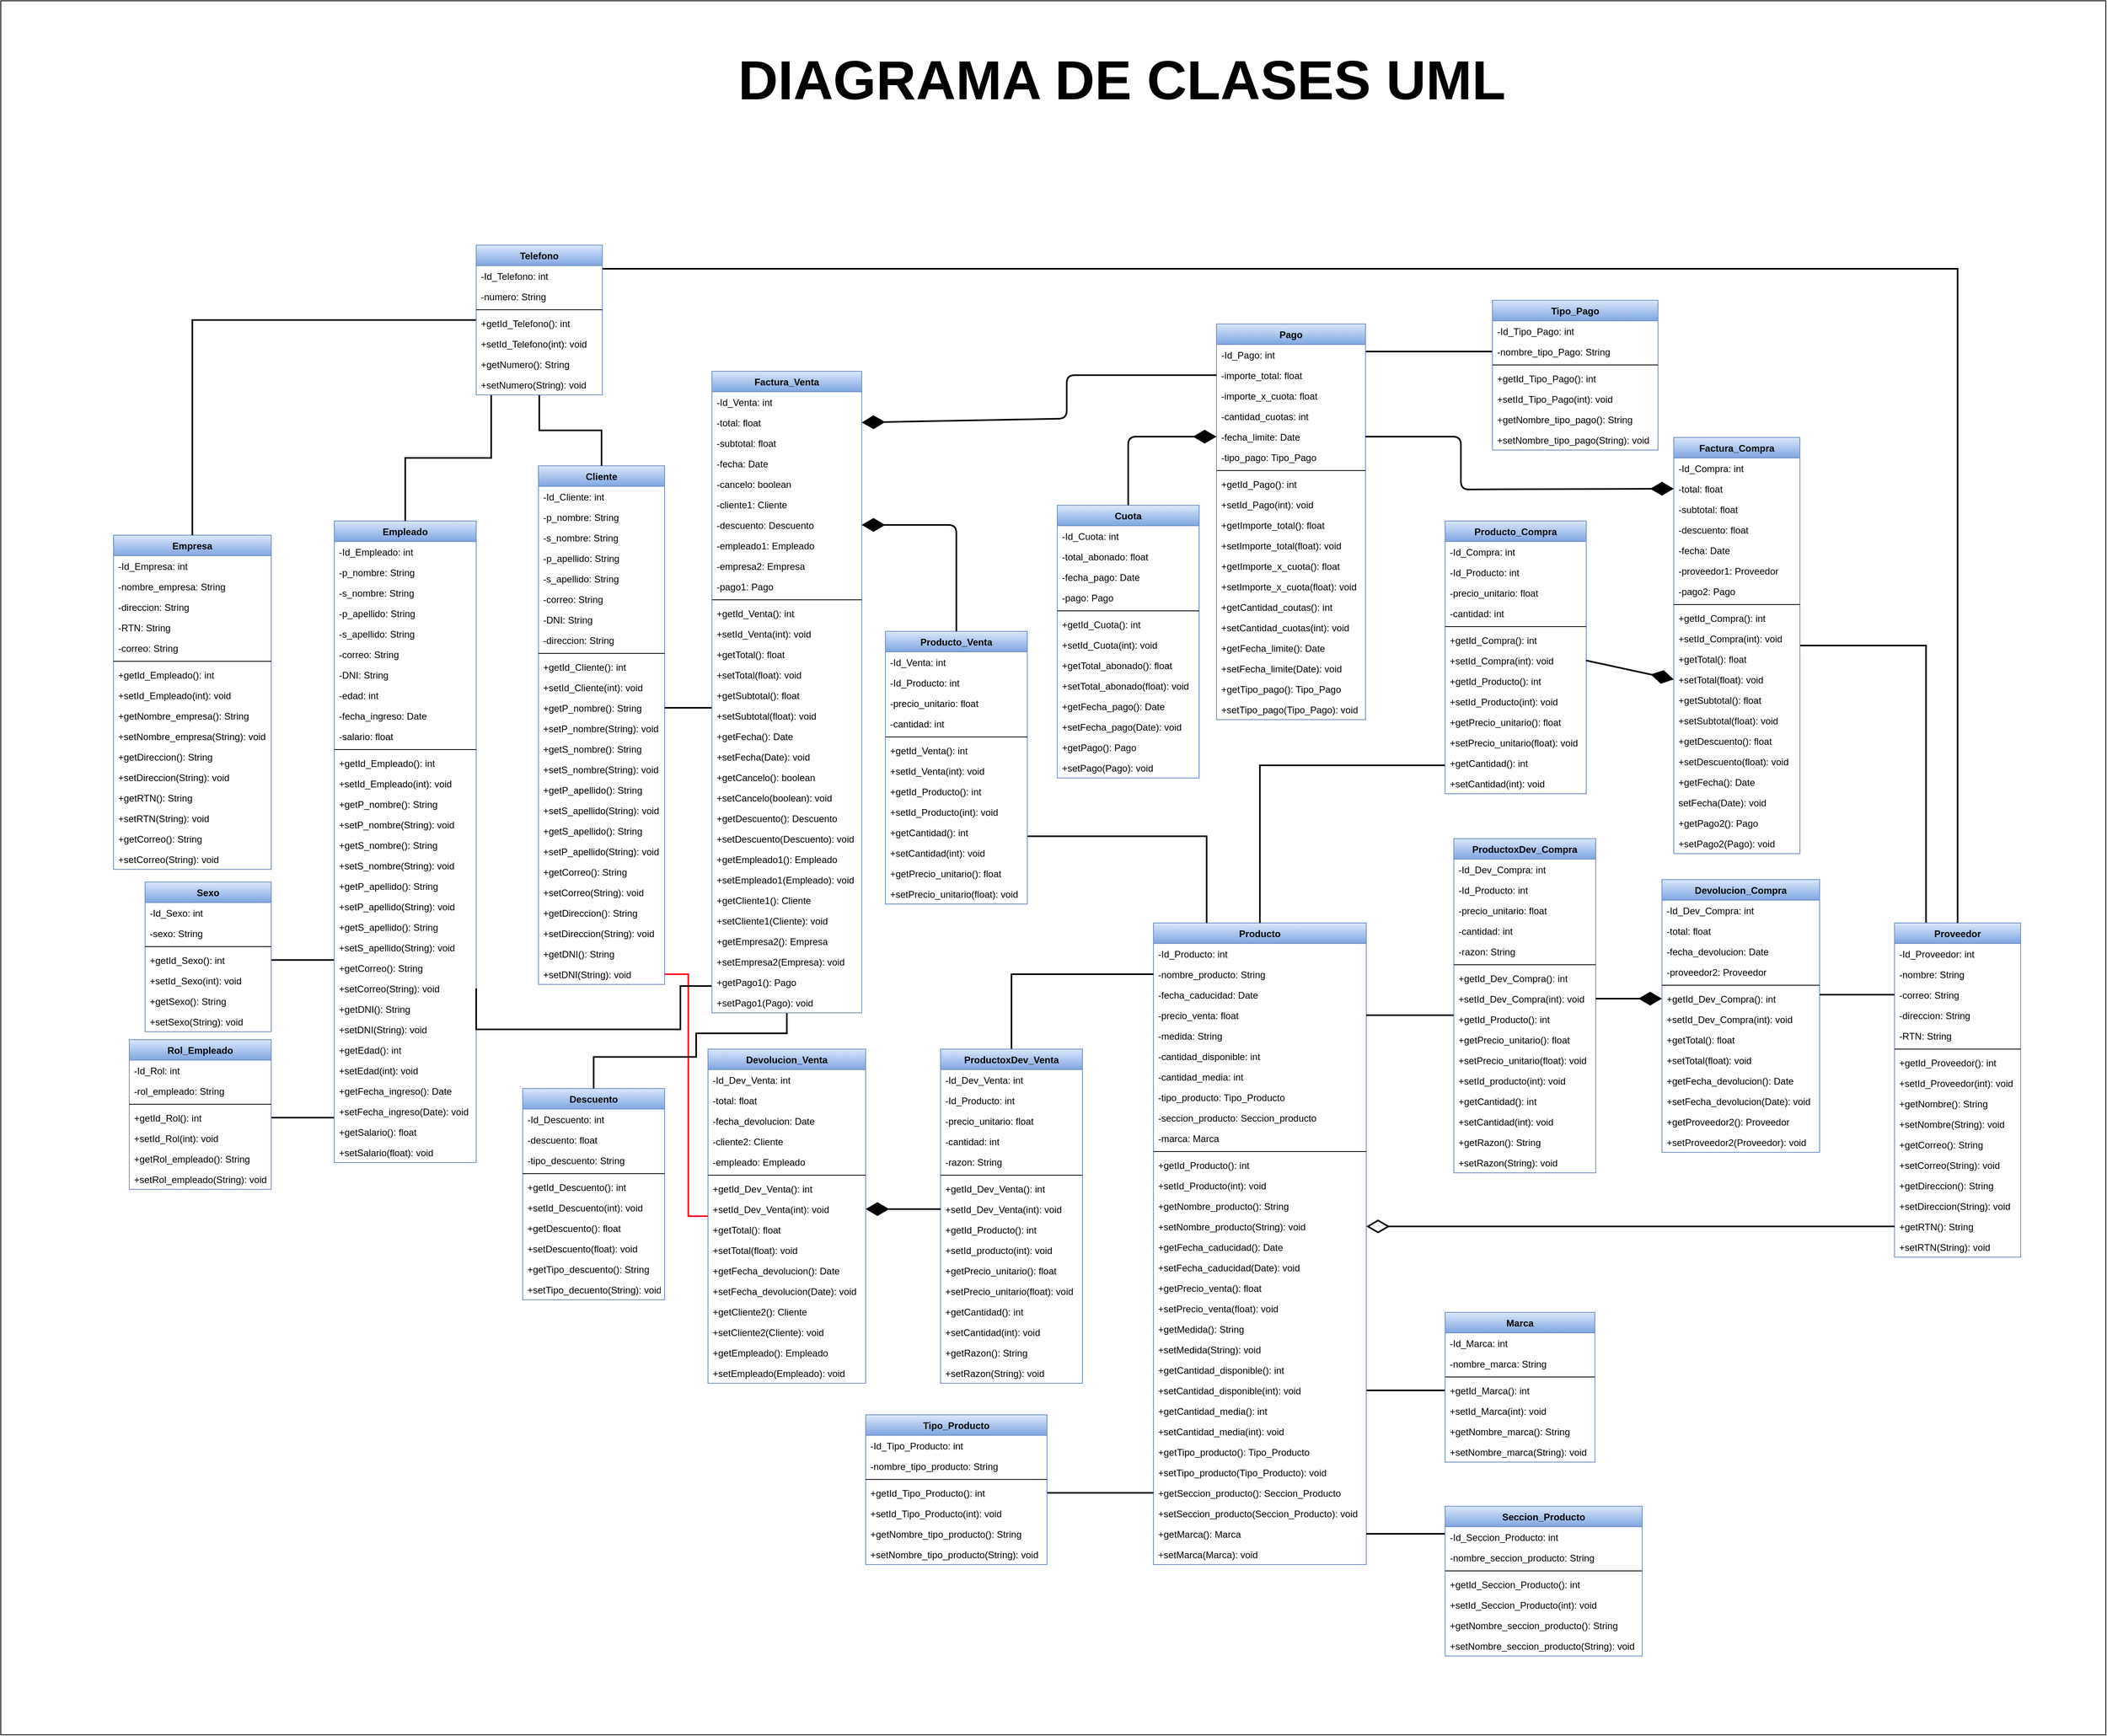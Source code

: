 <mxfile version="14.6.3" type="device"><diagram id="4Ll_1SHcXWkbiozyDoec" name="Página-1"><mxGraphModel dx="1049" dy="1602" grid="1" gridSize="10" guides="1" tooltips="1" connect="1" arrows="1" fold="1" page="1" pageScale="1" pageWidth="827" pageHeight="1169" background="#ffffff" math="0" shadow="0"><root><mxCell id="0"/><mxCell id="1" parent="0"/><mxCell id="Jl5Cu7Kt9n6uVz7rI1uU-63" value="" style="rounded=0;whiteSpace=wrap;html=1;" parent="1" vertex="1"><mxGeometry x="638" y="-100" width="2670" height="2200" as="geometry"/></mxCell><mxCell id="0stmszakH3Ol1BU8uMMT-1" value="Cliente" style="swimlane;fontStyle=1;align=center;verticalAlign=top;childLayout=stackLayout;horizontal=1;startSize=26;horizontalStack=0;resizeParent=1;resizeParentMax=0;resizeLast=0;collapsible=1;marginBottom=0;gradientColor=#7ea6e0;fillColor=#dae8fc;strokeColor=#6c8ebf;" parent="1" vertex="1"><mxGeometry x="1320" y="490" width="160" height="658" as="geometry"><mxRectangle x="1171" y="730" width="70" height="26" as="alternateBounds"/></mxGeometry></mxCell><mxCell id="0stmszakH3Ol1BU8uMMT-2" value="-Id_Cliente: int" style="text;strokeColor=none;fillColor=none;align=left;verticalAlign=top;spacingLeft=4;spacingRight=4;overflow=hidden;rotatable=0;points=[[0,0.5],[1,0.5]];portConstraint=eastwest;" parent="0stmszakH3Ol1BU8uMMT-1" vertex="1"><mxGeometry y="26" width="160" height="26" as="geometry"/></mxCell><mxCell id="0stmszakH3Ol1BU8uMMT-6" value="-p_nombre: String" style="text;strokeColor=none;fillColor=none;align=left;verticalAlign=top;spacingLeft=4;spacingRight=4;overflow=hidden;rotatable=0;points=[[0,0.5],[1,0.5]];portConstraint=eastwest;" parent="0stmszakH3Ol1BU8uMMT-1" vertex="1"><mxGeometry y="52" width="160" height="26" as="geometry"/></mxCell><mxCell id="0stmszakH3Ol1BU8uMMT-9" value="-s_nombre: String" style="text;strokeColor=none;fillColor=none;align=left;verticalAlign=top;spacingLeft=4;spacingRight=4;overflow=hidden;rotatable=0;points=[[0,0.5],[1,0.5]];portConstraint=eastwest;" parent="0stmszakH3Ol1BU8uMMT-1" vertex="1"><mxGeometry y="78" width="160" height="26" as="geometry"/></mxCell><mxCell id="0stmszakH3Ol1BU8uMMT-8" value="-p_apellido: String" style="text;strokeColor=none;fillColor=none;align=left;verticalAlign=top;spacingLeft=4;spacingRight=4;overflow=hidden;rotatable=0;points=[[0,0.5],[1,0.5]];portConstraint=eastwest;" parent="0stmszakH3Ol1BU8uMMT-1" vertex="1"><mxGeometry y="104" width="160" height="26" as="geometry"/></mxCell><mxCell id="0stmszakH3Ol1BU8uMMT-11" value="-s_apellido: String" style="text;strokeColor=none;fillColor=none;align=left;verticalAlign=top;spacingLeft=4;spacingRight=4;overflow=hidden;rotatable=0;points=[[0,0.5],[1,0.5]];portConstraint=eastwest;" parent="0stmszakH3Ol1BU8uMMT-1" vertex="1"><mxGeometry y="130" width="160" height="26" as="geometry"/></mxCell><mxCell id="0stmszakH3Ol1BU8uMMT-10" value="-correo: String" style="text;strokeColor=none;fillColor=none;align=left;verticalAlign=top;spacingLeft=4;spacingRight=4;overflow=hidden;rotatable=0;points=[[0,0.5],[1,0.5]];portConstraint=eastwest;" parent="0stmszakH3Ol1BU8uMMT-1" vertex="1"><mxGeometry y="156" width="160" height="26" as="geometry"/></mxCell><mxCell id="0stmszakH3Ol1BU8uMMT-7" value="-DNI: String" style="text;strokeColor=none;fillColor=none;align=left;verticalAlign=top;spacingLeft=4;spacingRight=4;overflow=hidden;rotatable=0;points=[[0,0.5],[1,0.5]];portConstraint=eastwest;" parent="0stmszakH3Ol1BU8uMMT-1" vertex="1"><mxGeometry y="182" width="160" height="26" as="geometry"/></mxCell><mxCell id="0stmszakH3Ol1BU8uMMT-5" value="-direccion: String" style="text;strokeColor=none;fillColor=none;align=left;verticalAlign=top;spacingLeft=4;spacingRight=4;overflow=hidden;rotatable=0;points=[[0,0.5],[1,0.5]];portConstraint=eastwest;" parent="0stmszakH3Ol1BU8uMMT-1" vertex="1"><mxGeometry y="208" width="160" height="26" as="geometry"/></mxCell><mxCell id="0stmszakH3Ol1BU8uMMT-3" value="" style="line;strokeWidth=1;fillColor=none;align=left;verticalAlign=middle;spacingTop=-1;spacingLeft=3;spacingRight=3;rotatable=0;labelPosition=right;points=[];portConstraint=eastwest;" parent="0stmszakH3Ol1BU8uMMT-1" vertex="1"><mxGeometry y="234" width="160" height="8" as="geometry"/></mxCell><mxCell id="0stmszakH3Ol1BU8uMMT-4" value="+getId_Cliente(): int" style="text;strokeColor=none;fillColor=none;align=left;verticalAlign=top;spacingLeft=4;spacingRight=4;overflow=hidden;rotatable=0;points=[[0,0.5],[1,0.5]];portConstraint=eastwest;" parent="0stmszakH3Ol1BU8uMMT-1" vertex="1"><mxGeometry y="242" width="160" height="26" as="geometry"/></mxCell><mxCell id="7q7ykXc_1ifdxKD7TaHd-1" value="+setId_Cliente(int): void" style="text;strokeColor=none;fillColor=none;align=left;verticalAlign=top;spacingLeft=4;spacingRight=4;overflow=hidden;rotatable=0;points=[[0,0.5],[1,0.5]];portConstraint=eastwest;" parent="0stmszakH3Ol1BU8uMMT-1" vertex="1"><mxGeometry y="268" width="160" height="26" as="geometry"/></mxCell><mxCell id="7q7ykXc_1ifdxKD7TaHd-5" value="+getP_nombre(): String" style="text;strokeColor=none;fillColor=none;align=left;verticalAlign=top;spacingLeft=4;spacingRight=4;overflow=hidden;rotatable=0;points=[[0,0.5],[1,0.5]];portConstraint=eastwest;" parent="0stmszakH3Ol1BU8uMMT-1" vertex="1"><mxGeometry y="294" width="160" height="26" as="geometry"/></mxCell><mxCell id="7q7ykXc_1ifdxKD7TaHd-4" value="+setP_nombre(String): void" style="text;strokeColor=none;fillColor=none;align=left;verticalAlign=top;spacingLeft=4;spacingRight=4;overflow=hidden;rotatable=0;points=[[0,0.5],[1,0.5]];portConstraint=eastwest;" parent="0stmszakH3Ol1BU8uMMT-1" vertex="1"><mxGeometry y="320" width="160" height="26" as="geometry"/></mxCell><mxCell id="7q7ykXc_1ifdxKD7TaHd-3" value="+getS_nombre(): String" style="text;strokeColor=none;fillColor=none;align=left;verticalAlign=top;spacingLeft=4;spacingRight=4;overflow=hidden;rotatable=0;points=[[0,0.5],[1,0.5]];portConstraint=eastwest;" parent="0stmszakH3Ol1BU8uMMT-1" vertex="1"><mxGeometry y="346" width="160" height="26" as="geometry"/></mxCell><mxCell id="7q7ykXc_1ifdxKD7TaHd-2" value="+setS_nombre(String): void" style="text;strokeColor=none;fillColor=none;align=left;verticalAlign=top;spacingLeft=4;spacingRight=4;overflow=hidden;rotatable=0;points=[[0,0.5],[1,0.5]];portConstraint=eastwest;" parent="0stmszakH3Ol1BU8uMMT-1" vertex="1"><mxGeometry y="372" width="160" height="26" as="geometry"/></mxCell><mxCell id="7q7ykXc_1ifdxKD7TaHd-6" value="+getP_apellido(): String" style="text;strokeColor=none;fillColor=none;align=left;verticalAlign=top;spacingLeft=4;spacingRight=4;overflow=hidden;rotatable=0;points=[[0,0.5],[1,0.5]];portConstraint=eastwest;" parent="0stmszakH3Ol1BU8uMMT-1" vertex="1"><mxGeometry y="398" width="160" height="26" as="geometry"/></mxCell><mxCell id="7q7ykXc_1ifdxKD7TaHd-9" value="+setS_apellido(String): void" style="text;strokeColor=none;fillColor=none;align=left;verticalAlign=top;spacingLeft=4;spacingRight=4;overflow=hidden;rotatable=0;points=[[0,0.5],[1,0.5]];portConstraint=eastwest;" parent="0stmszakH3Ol1BU8uMMT-1" vertex="1"><mxGeometry y="424" width="160" height="26" as="geometry"/></mxCell><mxCell id="7q7ykXc_1ifdxKD7TaHd-8" value="+getS_apellido(): String" style="text;strokeColor=none;fillColor=none;align=left;verticalAlign=top;spacingLeft=4;spacingRight=4;overflow=hidden;rotatable=0;points=[[0,0.5],[1,0.5]];portConstraint=eastwest;" parent="0stmszakH3Ol1BU8uMMT-1" vertex="1"><mxGeometry y="450" width="160" height="26" as="geometry"/></mxCell><mxCell id="7q7ykXc_1ifdxKD7TaHd-7" value="+setP_apellido(String): void" style="text;strokeColor=none;fillColor=none;align=left;verticalAlign=top;spacingLeft=4;spacingRight=4;overflow=hidden;rotatable=0;points=[[0,0.5],[1,0.5]];portConstraint=eastwest;" parent="0stmszakH3Ol1BU8uMMT-1" vertex="1"><mxGeometry y="476" width="160" height="26" as="geometry"/></mxCell><mxCell id="7q7ykXc_1ifdxKD7TaHd-10" value="+getCorreo(): String" style="text;strokeColor=none;fillColor=none;align=left;verticalAlign=top;spacingLeft=4;spacingRight=4;overflow=hidden;rotatable=0;points=[[0,0.5],[1,0.5]];portConstraint=eastwest;" parent="0stmszakH3Ol1BU8uMMT-1" vertex="1"><mxGeometry y="502" width="160" height="26" as="geometry"/></mxCell><mxCell id="7q7ykXc_1ifdxKD7TaHd-13" value="+setCorreo(String): void" style="text;strokeColor=none;fillColor=none;align=left;verticalAlign=top;spacingLeft=4;spacingRight=4;overflow=hidden;rotatable=0;points=[[0,0.5],[1,0.5]];portConstraint=eastwest;" parent="0stmszakH3Ol1BU8uMMT-1" vertex="1"><mxGeometry y="528" width="160" height="26" as="geometry"/></mxCell><mxCell id="7q7ykXc_1ifdxKD7TaHd-12" value="+getDireccion(): String" style="text;strokeColor=none;fillColor=none;align=left;verticalAlign=top;spacingLeft=4;spacingRight=4;overflow=hidden;rotatable=0;points=[[0,0.5],[1,0.5]];portConstraint=eastwest;" parent="0stmszakH3Ol1BU8uMMT-1" vertex="1"><mxGeometry y="554" width="160" height="26" as="geometry"/></mxCell><mxCell id="7q7ykXc_1ifdxKD7TaHd-11" value="+setDireccion(String): void" style="text;strokeColor=none;fillColor=none;align=left;verticalAlign=top;spacingLeft=4;spacingRight=4;overflow=hidden;rotatable=0;points=[[0,0.5],[1,0.5]];portConstraint=eastwest;" parent="0stmszakH3Ol1BU8uMMT-1" vertex="1"><mxGeometry y="580" width="160" height="26" as="geometry"/></mxCell><mxCell id="7q7ykXc_1ifdxKD7TaHd-14" value="+getDNI(): String" style="text;strokeColor=none;fillColor=none;align=left;verticalAlign=top;spacingLeft=4;spacingRight=4;overflow=hidden;rotatable=0;points=[[0,0.5],[1,0.5]];portConstraint=eastwest;" parent="0stmszakH3Ol1BU8uMMT-1" vertex="1"><mxGeometry y="606" width="160" height="26" as="geometry"/></mxCell><mxCell id="7q7ykXc_1ifdxKD7TaHd-15" value="+setDNI(String): void" style="text;strokeColor=none;fillColor=none;align=left;verticalAlign=top;spacingLeft=4;spacingRight=4;overflow=hidden;rotatable=0;points=[[0,0.5],[1,0.5]];portConstraint=eastwest;" parent="0stmszakH3Ol1BU8uMMT-1" vertex="1"><mxGeometry y="632" width="160" height="26" as="geometry"/></mxCell><mxCell id="Jl5Cu7Kt9n6uVz7rI1uU-69" style="edgeStyle=orthogonalEdgeStyle;rounded=0;jumpSize=6;orthogonalLoop=1;jettySize=auto;html=1;entryX=1;entryY=0.5;entryDx=0;entryDy=0;startArrow=none;startFill=0;sourcePerimeterSpacing=0;endArrow=none;endFill=0;targetPerimeterSpacing=0;strokeWidth=2;fontSize=70;" parent="1" source="0stmszakH3Ol1BU8uMMT-12" target="0stmszakH3Ol1BU8uMMT-188" edge="1"><mxGeometry relative="1" as="geometry"><Array as="points"><mxPoint x="1040" y="1117"/><mxPoint x="1040" y="1117"/></Array></mxGeometry></mxCell><mxCell id="Jl5Cu7Kt9n6uVz7rI1uU-70" style="edgeStyle=orthogonalEdgeStyle;rounded=0;jumpSize=6;orthogonalLoop=1;jettySize=auto;html=1;entryX=1;entryY=0.5;entryDx=0;entryDy=0;startArrow=none;startFill=0;sourcePerimeterSpacing=0;endArrow=none;endFill=0;targetPerimeterSpacing=0;strokeWidth=2;fontSize=70;" parent="1" source="0stmszakH3Ol1BU8uMMT-12" target="0stmszakH3Ol1BU8uMMT-178" edge="1"><mxGeometry relative="1" as="geometry"><Array as="points"><mxPoint x="1050" y="1317"/><mxPoint x="1050" y="1317"/></Array></mxGeometry></mxCell><mxCell id="0stmszakH3Ol1BU8uMMT-12" value="Empleado" style="swimlane;fontStyle=1;align=center;verticalAlign=top;childLayout=stackLayout;horizontal=1;startSize=26;horizontalStack=0;resizeParent=1;resizeParentMax=0;resizeLast=0;collapsible=1;marginBottom=0;gradientColor=#7ea6e0;fillColor=#dae8fc;strokeColor=#6c8ebf;" parent="1" vertex="1"><mxGeometry x="1061" y="560" width="180" height="814" as="geometry"><mxRectangle x="1330" y="730" width="90" height="26" as="alternateBounds"/></mxGeometry></mxCell><mxCell id="0stmszakH3Ol1BU8uMMT-13" value="-Id_Empleado: int" style="text;strokeColor=none;fillColor=none;align=left;verticalAlign=top;spacingLeft=4;spacingRight=4;overflow=hidden;rotatable=0;points=[[0,0.5],[1,0.5]];portConstraint=eastwest;" parent="0stmszakH3Ol1BU8uMMT-12" vertex="1"><mxGeometry y="26" width="180" height="26" as="geometry"/></mxCell><mxCell id="0stmszakH3Ol1BU8uMMT-14" value="-p_nombre: String" style="text;strokeColor=none;fillColor=none;align=left;verticalAlign=top;spacingLeft=4;spacingRight=4;overflow=hidden;rotatable=0;points=[[0,0.5],[1,0.5]];portConstraint=eastwest;" parent="0stmszakH3Ol1BU8uMMT-12" vertex="1"><mxGeometry y="52" width="180" height="26" as="geometry"/></mxCell><mxCell id="0stmszakH3Ol1BU8uMMT-15" value="-s_nombre: String" style="text;strokeColor=none;fillColor=none;align=left;verticalAlign=top;spacingLeft=4;spacingRight=4;overflow=hidden;rotatable=0;points=[[0,0.5],[1,0.5]];portConstraint=eastwest;" parent="0stmszakH3Ol1BU8uMMT-12" vertex="1"><mxGeometry y="78" width="180" height="26" as="geometry"/></mxCell><mxCell id="0stmszakH3Ol1BU8uMMT-16" value="-p_apellido: String" style="text;strokeColor=none;fillColor=none;align=left;verticalAlign=top;spacingLeft=4;spacingRight=4;overflow=hidden;rotatable=0;points=[[0,0.5],[1,0.5]];portConstraint=eastwest;" parent="0stmszakH3Ol1BU8uMMT-12" vertex="1"><mxGeometry y="104" width="180" height="26" as="geometry"/></mxCell><mxCell id="0stmszakH3Ol1BU8uMMT-17" value="-s_apellido: String" style="text;strokeColor=none;fillColor=none;align=left;verticalAlign=top;spacingLeft=4;spacingRight=4;overflow=hidden;rotatable=0;points=[[0,0.5],[1,0.5]];portConstraint=eastwest;" parent="0stmszakH3Ol1BU8uMMT-12" vertex="1"><mxGeometry y="130" width="180" height="26" as="geometry"/></mxCell><mxCell id="0stmszakH3Ol1BU8uMMT-18" value="-correo: String" style="text;strokeColor=none;fillColor=none;align=left;verticalAlign=top;spacingLeft=4;spacingRight=4;overflow=hidden;rotatable=0;points=[[0,0.5],[1,0.5]];portConstraint=eastwest;" parent="0stmszakH3Ol1BU8uMMT-12" vertex="1"><mxGeometry y="156" width="180" height="26" as="geometry"/></mxCell><mxCell id="0stmszakH3Ol1BU8uMMT-19" value="-DNI: String" style="text;strokeColor=none;fillColor=none;align=left;verticalAlign=top;spacingLeft=4;spacingRight=4;overflow=hidden;rotatable=0;points=[[0,0.5],[1,0.5]];portConstraint=eastwest;" parent="0stmszakH3Ol1BU8uMMT-12" vertex="1"><mxGeometry y="182" width="180" height="26" as="geometry"/></mxCell><mxCell id="0stmszakH3Ol1BU8uMMT-20" value="-edad: int" style="text;strokeColor=none;fillColor=none;align=left;verticalAlign=top;spacingLeft=4;spacingRight=4;overflow=hidden;rotatable=0;points=[[0,0.5],[1,0.5]];portConstraint=eastwest;" parent="0stmszakH3Ol1BU8uMMT-12" vertex="1"><mxGeometry y="208" width="180" height="26" as="geometry"/></mxCell><mxCell id="0stmszakH3Ol1BU8uMMT-23" value="-fecha_ingreso: Date" style="text;strokeColor=none;fillColor=none;align=left;verticalAlign=top;spacingLeft=4;spacingRight=4;overflow=hidden;rotatable=0;points=[[0,0.5],[1,0.5]];portConstraint=eastwest;" parent="0stmszakH3Ol1BU8uMMT-12" vertex="1"><mxGeometry y="234" width="180" height="26" as="geometry"/></mxCell><mxCell id="0stmszakH3Ol1BU8uMMT-24" value="-salario: float" style="text;strokeColor=none;fillColor=none;align=left;verticalAlign=top;spacingLeft=4;spacingRight=4;overflow=hidden;rotatable=0;points=[[0,0.5],[1,0.5]];portConstraint=eastwest;" parent="0stmszakH3Ol1BU8uMMT-12" vertex="1"><mxGeometry y="260" width="180" height="26" as="geometry"/></mxCell><mxCell id="0stmszakH3Ol1BU8uMMT-21" value="" style="line;strokeWidth=1;fillColor=none;align=left;verticalAlign=middle;spacingTop=-1;spacingLeft=3;spacingRight=3;rotatable=0;labelPosition=right;points=[];portConstraint=eastwest;" parent="0stmszakH3Ol1BU8uMMT-12" vertex="1"><mxGeometry y="286" width="180" height="8" as="geometry"/></mxCell><mxCell id="7q7ykXc_1ifdxKD7TaHd-16" value="+getId_Empleado(): int" style="text;strokeColor=none;fillColor=none;align=left;verticalAlign=top;spacingLeft=4;spacingRight=4;overflow=hidden;rotatable=0;points=[[0,0.5],[1,0.5]];portConstraint=eastwest;" parent="0stmszakH3Ol1BU8uMMT-12" vertex="1"><mxGeometry y="294" width="180" height="26" as="geometry"/></mxCell><mxCell id="7q7ykXc_1ifdxKD7TaHd-17" value="+setId_Empleado(int): void" style="text;strokeColor=none;fillColor=none;align=left;verticalAlign=top;spacingLeft=4;spacingRight=4;overflow=hidden;rotatable=0;points=[[0,0.5],[1,0.5]];portConstraint=eastwest;" parent="0stmszakH3Ol1BU8uMMT-12" vertex="1"><mxGeometry y="320" width="180" height="26" as="geometry"/></mxCell><mxCell id="7q7ykXc_1ifdxKD7TaHd-18" value="+getP_nombre(): String" style="text;strokeColor=none;fillColor=none;align=left;verticalAlign=top;spacingLeft=4;spacingRight=4;overflow=hidden;rotatable=0;points=[[0,0.5],[1,0.5]];portConstraint=eastwest;" parent="0stmszakH3Ol1BU8uMMT-12" vertex="1"><mxGeometry y="346" width="180" height="26" as="geometry"/></mxCell><mxCell id="7q7ykXc_1ifdxKD7TaHd-19" value="+setP_nombre(String): void" style="text;strokeColor=none;fillColor=none;align=left;verticalAlign=top;spacingLeft=4;spacingRight=4;overflow=hidden;rotatable=0;points=[[0,0.5],[1,0.5]];portConstraint=eastwest;" parent="0stmszakH3Ol1BU8uMMT-12" vertex="1"><mxGeometry y="372" width="180" height="26" as="geometry"/></mxCell><mxCell id="7q7ykXc_1ifdxKD7TaHd-20" value="+getS_nombre(): String" style="text;strokeColor=none;fillColor=none;align=left;verticalAlign=top;spacingLeft=4;spacingRight=4;overflow=hidden;rotatable=0;points=[[0,0.5],[1,0.5]];portConstraint=eastwest;" parent="0stmszakH3Ol1BU8uMMT-12" vertex="1"><mxGeometry y="398" width="180" height="26" as="geometry"/></mxCell><mxCell id="7q7ykXc_1ifdxKD7TaHd-21" value="+setS_nombre(String): void" style="text;strokeColor=none;fillColor=none;align=left;verticalAlign=top;spacingLeft=4;spacingRight=4;overflow=hidden;rotatable=0;points=[[0,0.5],[1,0.5]];portConstraint=eastwest;" parent="0stmszakH3Ol1BU8uMMT-12" vertex="1"><mxGeometry y="424" width="180" height="26" as="geometry"/></mxCell><mxCell id="7q7ykXc_1ifdxKD7TaHd-22" value="+getP_apellido(): String" style="text;strokeColor=none;fillColor=none;align=left;verticalAlign=top;spacingLeft=4;spacingRight=4;overflow=hidden;rotatable=0;points=[[0,0.5],[1,0.5]];portConstraint=eastwest;" parent="0stmszakH3Ol1BU8uMMT-12" vertex="1"><mxGeometry y="450" width="180" height="26" as="geometry"/></mxCell><mxCell id="7q7ykXc_1ifdxKD7TaHd-25" value="+setP_apellido(String): void" style="text;strokeColor=none;fillColor=none;align=left;verticalAlign=top;spacingLeft=4;spacingRight=4;overflow=hidden;rotatable=0;points=[[0,0.5],[1,0.5]];portConstraint=eastwest;" parent="0stmszakH3Ol1BU8uMMT-12" vertex="1"><mxGeometry y="476" width="180" height="26" as="geometry"/></mxCell><mxCell id="7q7ykXc_1ifdxKD7TaHd-24" value="+getS_apellido(): String" style="text;strokeColor=none;fillColor=none;align=left;verticalAlign=top;spacingLeft=4;spacingRight=4;overflow=hidden;rotatable=0;points=[[0,0.5],[1,0.5]];portConstraint=eastwest;" parent="0stmszakH3Ol1BU8uMMT-12" vertex="1"><mxGeometry y="502" width="180" height="26" as="geometry"/></mxCell><mxCell id="7q7ykXc_1ifdxKD7TaHd-23" value="+setS_apellido(String): void" style="text;strokeColor=none;fillColor=none;align=left;verticalAlign=top;spacingLeft=4;spacingRight=4;overflow=hidden;rotatable=0;points=[[0,0.5],[1,0.5]];portConstraint=eastwest;" parent="0stmszakH3Ol1BU8uMMT-12" vertex="1"><mxGeometry y="528" width="180" height="26" as="geometry"/></mxCell><mxCell id="7q7ykXc_1ifdxKD7TaHd-26" value="+getCorreo(): String" style="text;strokeColor=none;fillColor=none;align=left;verticalAlign=top;spacingLeft=4;spacingRight=4;overflow=hidden;rotatable=0;points=[[0,0.5],[1,0.5]];portConstraint=eastwest;" parent="0stmszakH3Ol1BU8uMMT-12" vertex="1"><mxGeometry y="554" width="180" height="26" as="geometry"/></mxCell><mxCell id="7q7ykXc_1ifdxKD7TaHd-27" value="+setCorreo(String): void" style="text;strokeColor=none;fillColor=none;align=left;verticalAlign=top;spacingLeft=4;spacingRight=4;overflow=hidden;rotatable=0;points=[[0,0.5],[1,0.5]];portConstraint=eastwest;" parent="0stmszakH3Ol1BU8uMMT-12" vertex="1"><mxGeometry y="580" width="180" height="26" as="geometry"/></mxCell><mxCell id="7q7ykXc_1ifdxKD7TaHd-30" value="+getDNI(): String" style="text;strokeColor=none;fillColor=none;align=left;verticalAlign=top;spacingLeft=4;spacingRight=4;overflow=hidden;rotatable=0;points=[[0,0.5],[1,0.5]];portConstraint=eastwest;" parent="0stmszakH3Ol1BU8uMMT-12" vertex="1"><mxGeometry y="606" width="180" height="26" as="geometry"/></mxCell><mxCell id="7q7ykXc_1ifdxKD7TaHd-31" value="+setDNI(String): void" style="text;strokeColor=none;fillColor=none;align=left;verticalAlign=top;spacingLeft=4;spacingRight=4;overflow=hidden;rotatable=0;points=[[0,0.5],[1,0.5]];portConstraint=eastwest;" parent="0stmszakH3Ol1BU8uMMT-12" vertex="1"><mxGeometry y="632" width="180" height="26" as="geometry"/></mxCell><mxCell id="7q7ykXc_1ifdxKD7TaHd-34" value="+getEdad(): int" style="text;strokeColor=none;fillColor=none;align=left;verticalAlign=top;spacingLeft=4;spacingRight=4;overflow=hidden;rotatable=0;points=[[0,0.5],[1,0.5]];portConstraint=eastwest;" parent="0stmszakH3Ol1BU8uMMT-12" vertex="1"><mxGeometry y="658" width="180" height="26" as="geometry"/></mxCell><mxCell id="7q7ykXc_1ifdxKD7TaHd-35" value="+setEdad(int): void" style="text;strokeColor=none;fillColor=none;align=left;verticalAlign=top;spacingLeft=4;spacingRight=4;overflow=hidden;rotatable=0;points=[[0,0.5],[1,0.5]];portConstraint=eastwest;" parent="0stmszakH3Ol1BU8uMMT-12" vertex="1"><mxGeometry y="684" width="180" height="26" as="geometry"/></mxCell><mxCell id="7q7ykXc_1ifdxKD7TaHd-38" value="+getFecha_ingreso(): Date" style="text;strokeColor=none;fillColor=none;align=left;verticalAlign=top;spacingLeft=4;spacingRight=4;overflow=hidden;rotatable=0;points=[[0,0.5],[1,0.5]];portConstraint=eastwest;" parent="0stmszakH3Ol1BU8uMMT-12" vertex="1"><mxGeometry y="710" width="180" height="26" as="geometry"/></mxCell><mxCell id="7q7ykXc_1ifdxKD7TaHd-39" value="+setFecha_ingreso(Date): void" style="text;strokeColor=none;fillColor=none;align=left;verticalAlign=top;spacingLeft=4;spacingRight=4;overflow=hidden;rotatable=0;points=[[0,0.5],[1,0.5]];portConstraint=eastwest;" parent="0stmszakH3Ol1BU8uMMT-12" vertex="1"><mxGeometry y="736" width="180" height="26" as="geometry"/></mxCell><mxCell id="7q7ykXc_1ifdxKD7TaHd-36" value="+getSalario(): float" style="text;strokeColor=none;fillColor=none;align=left;verticalAlign=top;spacingLeft=4;spacingRight=4;overflow=hidden;rotatable=0;points=[[0,0.5],[1,0.5]];portConstraint=eastwest;" parent="0stmszakH3Ol1BU8uMMT-12" vertex="1"><mxGeometry y="762" width="180" height="26" as="geometry"/></mxCell><mxCell id="7q7ykXc_1ifdxKD7TaHd-37" value="+setSalario(float): void" style="text;strokeColor=none;fillColor=none;align=left;verticalAlign=top;spacingLeft=4;spacingRight=4;overflow=hidden;rotatable=0;points=[[0,0.5],[1,0.5]];portConstraint=eastwest;" parent="0stmszakH3Ol1BU8uMMT-12" vertex="1"><mxGeometry y="788" width="180" height="26" as="geometry"/></mxCell><mxCell id="0stmszakH3Ol1BU8uMMT-27" value="Cuota" style="swimlane;fontStyle=1;align=center;verticalAlign=top;childLayout=stackLayout;horizontal=1;startSize=26;horizontalStack=0;resizeParent=1;resizeParentMax=0;resizeLast=0;collapsible=1;marginBottom=0;gradientColor=#7ea6e0;fillColor=#dae8fc;strokeColor=#6c8ebf;" parent="1" vertex="1"><mxGeometry x="1978" y="540" width="180" height="346" as="geometry"><mxRectangle x="2130" y="1030" width="70" height="26" as="alternateBounds"/></mxGeometry></mxCell><mxCell id="0stmszakH3Ol1BU8uMMT-28" value="-Id_Cuota: int" style="text;strokeColor=none;fillColor=none;align=left;verticalAlign=top;spacingLeft=4;spacingRight=4;overflow=hidden;rotatable=0;points=[[0,0.5],[1,0.5]];portConstraint=eastwest;" parent="0stmszakH3Ol1BU8uMMT-27" vertex="1"><mxGeometry y="26" width="180" height="26" as="geometry"/></mxCell><mxCell id="0stmszakH3Ol1BU8uMMT-29" value="-total_abonado: float" style="text;strokeColor=none;fillColor=none;align=left;verticalAlign=top;spacingLeft=4;spacingRight=4;overflow=hidden;rotatable=0;points=[[0,0.5],[1,0.5]];portConstraint=eastwest;" parent="0stmszakH3Ol1BU8uMMT-27" vertex="1"><mxGeometry y="52" width="180" height="26" as="geometry"/></mxCell><mxCell id="0stmszakH3Ol1BU8uMMT-30" value="-fecha_pago: Date" style="text;strokeColor=none;fillColor=none;align=left;verticalAlign=top;spacingLeft=4;spacingRight=4;overflow=hidden;rotatable=0;points=[[0,0.5],[1,0.5]];portConstraint=eastwest;" parent="0stmszakH3Ol1BU8uMMT-27" vertex="1"><mxGeometry y="78" width="180" height="26" as="geometry"/></mxCell><mxCell id="0stmszakH3Ol1BU8uMMT-33" value="-pago: Pago" style="text;strokeColor=none;fillColor=none;align=left;verticalAlign=top;spacingLeft=4;spacingRight=4;overflow=hidden;rotatable=0;points=[[0,0.5],[1,0.5]];portConstraint=eastwest;" parent="0stmszakH3Ol1BU8uMMT-27" vertex="1"><mxGeometry y="104" width="180" height="26" as="geometry"/></mxCell><mxCell id="0stmszakH3Ol1BU8uMMT-40" value="" style="line;strokeWidth=1;fillColor=none;align=left;verticalAlign=middle;spacingTop=-1;spacingLeft=3;spacingRight=3;rotatable=0;labelPosition=right;points=[];portConstraint=eastwest;" parent="0stmszakH3Ol1BU8uMMT-27" vertex="1"><mxGeometry y="130" width="180" height="8" as="geometry"/></mxCell><mxCell id="0stmszakH3Ol1BU8uMMT-41" value="+getId_Cuota(): int" style="text;strokeColor=none;fillColor=none;align=left;verticalAlign=top;spacingLeft=4;spacingRight=4;overflow=hidden;rotatable=0;points=[[0,0.5],[1,0.5]];portConstraint=eastwest;" parent="0stmszakH3Ol1BU8uMMT-27" vertex="1"><mxGeometry y="138" width="180" height="26" as="geometry"/></mxCell><mxCell id="7q7ykXc_1ifdxKD7TaHd-47" value="+setId_Cuota(int): void" style="text;strokeColor=none;fillColor=none;align=left;verticalAlign=top;spacingLeft=4;spacingRight=4;overflow=hidden;rotatable=0;points=[[0,0.5],[1,0.5]];portConstraint=eastwest;" parent="0stmszakH3Ol1BU8uMMT-27" vertex="1"><mxGeometry y="164" width="180" height="26" as="geometry"/></mxCell><mxCell id="7q7ykXc_1ifdxKD7TaHd-42" value="+getTotal_abonado(): float" style="text;strokeColor=none;fillColor=none;align=left;verticalAlign=top;spacingLeft=4;spacingRight=4;overflow=hidden;rotatable=0;points=[[0,0.5],[1,0.5]];portConstraint=eastwest;" parent="0stmszakH3Ol1BU8uMMT-27" vertex="1"><mxGeometry y="190" width="180" height="26" as="geometry"/></mxCell><mxCell id="7q7ykXc_1ifdxKD7TaHd-41" value="+setTotal_abonado(float): void" style="text;strokeColor=none;fillColor=none;align=left;verticalAlign=top;spacingLeft=4;spacingRight=4;overflow=hidden;rotatable=0;points=[[0,0.5],[1,0.5]];portConstraint=eastwest;" parent="0stmszakH3Ol1BU8uMMT-27" vertex="1"><mxGeometry y="216" width="180" height="26" as="geometry"/></mxCell><mxCell id="7q7ykXc_1ifdxKD7TaHd-40" value="+getFecha_pago(): Date" style="text;strokeColor=none;fillColor=none;align=left;verticalAlign=top;spacingLeft=4;spacingRight=4;overflow=hidden;rotatable=0;points=[[0,0.5],[1,0.5]];portConstraint=eastwest;" parent="0stmszakH3Ol1BU8uMMT-27" vertex="1"><mxGeometry y="242" width="180" height="26" as="geometry"/></mxCell><mxCell id="7q7ykXc_1ifdxKD7TaHd-44" value="+setFecha_pago(Date): void" style="text;strokeColor=none;fillColor=none;align=left;verticalAlign=top;spacingLeft=4;spacingRight=4;overflow=hidden;rotatable=0;points=[[0,0.5],[1,0.5]];portConstraint=eastwest;" parent="0stmszakH3Ol1BU8uMMT-27" vertex="1"><mxGeometry y="268" width="180" height="26" as="geometry"/></mxCell><mxCell id="7q7ykXc_1ifdxKD7TaHd-45" value="+getPago(): Pago" style="text;strokeColor=none;fillColor=none;align=left;verticalAlign=top;spacingLeft=4;spacingRight=4;overflow=hidden;rotatable=0;points=[[0,0.5],[1,0.5]];portConstraint=eastwest;" parent="0stmszakH3Ol1BU8uMMT-27" vertex="1"><mxGeometry y="294" width="180" height="26" as="geometry"/></mxCell><mxCell id="7q7ykXc_1ifdxKD7TaHd-46" value="+setPago(Pago): void" style="text;strokeColor=none;fillColor=none;align=left;verticalAlign=top;spacingLeft=4;spacingRight=4;overflow=hidden;rotatable=0;points=[[0,0.5],[1,0.5]];portConstraint=eastwest;" parent="0stmszakH3Ol1BU8uMMT-27" vertex="1"><mxGeometry y="320" width="180" height="26" as="geometry"/></mxCell><mxCell id="0stmszakH3Ol1BU8uMMT-42" value="Descuento" style="swimlane;fontStyle=1;align=center;verticalAlign=top;childLayout=stackLayout;horizontal=1;startSize=26;horizontalStack=0;resizeParent=1;resizeParentMax=0;resizeLast=0;collapsible=1;marginBottom=0;gradientColor=#7ea6e0;fillColor=#dae8fc;strokeColor=#6c8ebf;" parent="1" vertex="1"><mxGeometry x="1300" y="1280" width="180" height="268" as="geometry"><mxRectangle x="1310" y="1964" width="90" height="26" as="alternateBounds"/></mxGeometry></mxCell><mxCell id="0stmszakH3Ol1BU8uMMT-43" value="-Id_Descuento: int" style="text;strokeColor=none;fillColor=none;align=left;verticalAlign=top;spacingLeft=4;spacingRight=4;overflow=hidden;rotatable=0;points=[[0,0.5],[1,0.5]];portConstraint=eastwest;" parent="0stmszakH3Ol1BU8uMMT-42" vertex="1"><mxGeometry y="26" width="180" height="26" as="geometry"/></mxCell><mxCell id="0stmszakH3Ol1BU8uMMT-44" value="-descuento: float" style="text;strokeColor=none;fillColor=none;align=left;verticalAlign=top;spacingLeft=4;spacingRight=4;overflow=hidden;rotatable=0;points=[[0,0.5],[1,0.5]];portConstraint=eastwest;" parent="0stmszakH3Ol1BU8uMMT-42" vertex="1"><mxGeometry y="52" width="180" height="26" as="geometry"/></mxCell><mxCell id="0stmszakH3Ol1BU8uMMT-45" value="-tipo_descuento: String" style="text;strokeColor=none;fillColor=none;align=left;verticalAlign=top;spacingLeft=4;spacingRight=4;overflow=hidden;rotatable=0;points=[[0,0.5],[1,0.5]];portConstraint=eastwest;" parent="0stmszakH3Ol1BU8uMMT-42" vertex="1"><mxGeometry y="78" width="180" height="26" as="geometry"/></mxCell><mxCell id="0stmszakH3Ol1BU8uMMT-47" value="" style="line;strokeWidth=1;fillColor=none;align=left;verticalAlign=middle;spacingTop=-1;spacingLeft=3;spacingRight=3;rotatable=0;labelPosition=right;points=[];portConstraint=eastwest;" parent="0stmszakH3Ol1BU8uMMT-42" vertex="1"><mxGeometry y="104" width="180" height="8" as="geometry"/></mxCell><mxCell id="0stmszakH3Ol1BU8uMMT-48" value="+getId_Descuento(): int" style="text;strokeColor=none;fillColor=none;align=left;verticalAlign=top;spacingLeft=4;spacingRight=4;overflow=hidden;rotatable=0;points=[[0,0.5],[1,0.5]];portConstraint=eastwest;" parent="0stmszakH3Ol1BU8uMMT-42" vertex="1"><mxGeometry y="112" width="180" height="26" as="geometry"/></mxCell><mxCell id="7q7ykXc_1ifdxKD7TaHd-53" value="+setId_Descuento(int): void" style="text;strokeColor=none;fillColor=none;align=left;verticalAlign=top;spacingLeft=4;spacingRight=4;overflow=hidden;rotatable=0;points=[[0,0.5],[1,0.5]];portConstraint=eastwest;" parent="0stmszakH3Ol1BU8uMMT-42" vertex="1"><mxGeometry y="138" width="180" height="26" as="geometry"/></mxCell><mxCell id="7q7ykXc_1ifdxKD7TaHd-52" value="+getDescuento(): float" style="text;strokeColor=none;fillColor=none;align=left;verticalAlign=top;spacingLeft=4;spacingRight=4;overflow=hidden;rotatable=0;points=[[0,0.5],[1,0.5]];portConstraint=eastwest;" parent="0stmszakH3Ol1BU8uMMT-42" vertex="1"><mxGeometry y="164" width="180" height="26" as="geometry"/></mxCell><mxCell id="7q7ykXc_1ifdxKD7TaHd-54" value="+setDescuento(float): void" style="text;strokeColor=none;fillColor=none;align=left;verticalAlign=top;spacingLeft=4;spacingRight=4;overflow=hidden;rotatable=0;points=[[0,0.5],[1,0.5]];portConstraint=eastwest;" parent="0stmszakH3Ol1BU8uMMT-42" vertex="1"><mxGeometry y="190" width="180" height="26" as="geometry"/></mxCell><mxCell id="7q7ykXc_1ifdxKD7TaHd-50" value="+getTipo_descuento(): String" style="text;strokeColor=none;fillColor=none;align=left;verticalAlign=top;spacingLeft=4;spacingRight=4;overflow=hidden;rotatable=0;points=[[0,0.5],[1,0.5]];portConstraint=eastwest;" parent="0stmszakH3Ol1BU8uMMT-42" vertex="1"><mxGeometry y="216" width="180" height="26" as="geometry"/></mxCell><mxCell id="7q7ykXc_1ifdxKD7TaHd-51" value="+setTipo_decuento(String): void" style="text;strokeColor=none;fillColor=none;align=left;verticalAlign=top;spacingLeft=4;spacingRight=4;overflow=hidden;rotatable=0;points=[[0,0.5],[1,0.5]];portConstraint=eastwest;" parent="0stmszakH3Ol1BU8uMMT-42" vertex="1"><mxGeometry y="242" width="180" height="26" as="geometry"/></mxCell><mxCell id="0stmszakH3Ol1BU8uMMT-49" value="Devolucion_Compra" style="swimlane;fontStyle=1;align=center;verticalAlign=top;childLayout=stackLayout;horizontal=1;startSize=26;horizontalStack=0;resizeParent=1;resizeParentMax=0;resizeLast=0;collapsible=1;marginBottom=0;gradientColor=#7ea6e0;fillColor=#dae8fc;strokeColor=#6c8ebf;" parent="1" vertex="1"><mxGeometry x="2745" y="1015" width="200" height="346" as="geometry"><mxRectangle x="1970" y="780" width="150" height="26" as="alternateBounds"/></mxGeometry></mxCell><mxCell id="0stmszakH3Ol1BU8uMMT-50" value="-Id_Dev_Compra: int" style="text;strokeColor=none;fillColor=none;align=left;verticalAlign=top;spacingLeft=4;spacingRight=4;overflow=hidden;rotatable=0;points=[[0,0.5],[1,0.5]];portConstraint=eastwest;" parent="0stmszakH3Ol1BU8uMMT-49" vertex="1"><mxGeometry y="26" width="200" height="26" as="geometry"/></mxCell><mxCell id="0stmszakH3Ol1BU8uMMT-51" value="-total: float" style="text;strokeColor=none;fillColor=none;align=left;verticalAlign=top;spacingLeft=4;spacingRight=4;overflow=hidden;rotatable=0;points=[[0,0.5],[1,0.5]];portConstraint=eastwest;" parent="0stmszakH3Ol1BU8uMMT-49" vertex="1"><mxGeometry y="52" width="200" height="26" as="geometry"/></mxCell><mxCell id="0stmszakH3Ol1BU8uMMT-52" value="-fecha_devolucion: Date" style="text;strokeColor=none;fillColor=none;align=left;verticalAlign=top;spacingLeft=4;spacingRight=4;overflow=hidden;rotatable=0;points=[[0,0.5],[1,0.5]];portConstraint=eastwest;" parent="0stmszakH3Ol1BU8uMMT-49" vertex="1"><mxGeometry y="78" width="200" height="26" as="geometry"/></mxCell><mxCell id="0stmszakH3Ol1BU8uMMT-53" value="-proveedor2: Proveedor" style="text;strokeColor=none;fillColor=none;align=left;verticalAlign=top;spacingLeft=4;spacingRight=4;overflow=hidden;rotatable=0;points=[[0,0.5],[1,0.5]];portConstraint=eastwest;" parent="0stmszakH3Ol1BU8uMMT-49" vertex="1"><mxGeometry y="104" width="200" height="26" as="geometry"/></mxCell><mxCell id="0stmszakH3Ol1BU8uMMT-54" value="" style="line;strokeWidth=1;fillColor=none;align=left;verticalAlign=middle;spacingTop=-1;spacingLeft=3;spacingRight=3;rotatable=0;labelPosition=right;points=[];portConstraint=eastwest;" parent="0stmszakH3Ol1BU8uMMT-49" vertex="1"><mxGeometry y="130" width="200" height="8" as="geometry"/></mxCell><mxCell id="0stmszakH3Ol1BU8uMMT-55" value="+getId_Dev_Compra(): int" style="text;strokeColor=none;fillColor=none;align=left;verticalAlign=top;spacingLeft=4;spacingRight=4;overflow=hidden;rotatable=0;points=[[0,0.5],[1,0.5]];portConstraint=eastwest;" parent="0stmszakH3Ol1BU8uMMT-49" vertex="1"><mxGeometry y="138" width="200" height="26" as="geometry"/></mxCell><mxCell id="7q7ykXc_1ifdxKD7TaHd-55" value="+setId_Dev_Compra(int): void" style="text;strokeColor=none;fillColor=none;align=left;verticalAlign=top;spacingLeft=4;spacingRight=4;overflow=hidden;rotatable=0;points=[[0,0.5],[1,0.5]];portConstraint=eastwest;" parent="0stmszakH3Ol1BU8uMMT-49" vertex="1"><mxGeometry y="164" width="200" height="26" as="geometry"/></mxCell><mxCell id="7q7ykXc_1ifdxKD7TaHd-57" value="+getTotal(): float" style="text;strokeColor=none;fillColor=none;align=left;verticalAlign=top;spacingLeft=4;spacingRight=4;overflow=hidden;rotatable=0;points=[[0,0.5],[1,0.5]];portConstraint=eastwest;" parent="0stmszakH3Ol1BU8uMMT-49" vertex="1"><mxGeometry y="190" width="200" height="26" as="geometry"/></mxCell><mxCell id="7q7ykXc_1ifdxKD7TaHd-60" value="+setTotal(float): void" style="text;strokeColor=none;fillColor=none;align=left;verticalAlign=top;spacingLeft=4;spacingRight=4;overflow=hidden;rotatable=0;points=[[0,0.5],[1,0.5]];portConstraint=eastwest;" parent="0stmszakH3Ol1BU8uMMT-49" vertex="1"><mxGeometry y="216" width="200" height="26" as="geometry"/></mxCell><mxCell id="7q7ykXc_1ifdxKD7TaHd-61" value="+getFecha_devolucion(): Date" style="text;strokeColor=none;fillColor=none;align=left;verticalAlign=top;spacingLeft=4;spacingRight=4;overflow=hidden;rotatable=0;points=[[0,0.5],[1,0.5]];portConstraint=eastwest;" parent="0stmszakH3Ol1BU8uMMT-49" vertex="1"><mxGeometry y="242" width="200" height="26" as="geometry"/></mxCell><mxCell id="7q7ykXc_1ifdxKD7TaHd-59" value="+setFecha_devolucion(Date): void" style="text;strokeColor=none;fillColor=none;align=left;verticalAlign=top;spacingLeft=4;spacingRight=4;overflow=hidden;rotatable=0;points=[[0,0.5],[1,0.5]];portConstraint=eastwest;" parent="0stmszakH3Ol1BU8uMMT-49" vertex="1"><mxGeometry y="268" width="200" height="26" as="geometry"/></mxCell><mxCell id="7q7ykXc_1ifdxKD7TaHd-58" value="+getProveedor2(): Proveedor" style="text;strokeColor=none;fillColor=none;align=left;verticalAlign=top;spacingLeft=4;spacingRight=4;overflow=hidden;rotatable=0;points=[[0,0.5],[1,0.5]];portConstraint=eastwest;" parent="0stmszakH3Ol1BU8uMMT-49" vertex="1"><mxGeometry y="294" width="200" height="26" as="geometry"/></mxCell><mxCell id="7q7ykXc_1ifdxKD7TaHd-56" value="+setProveedor2(Proveedor): void" style="text;strokeColor=none;fillColor=none;align=left;verticalAlign=top;spacingLeft=4;spacingRight=4;overflow=hidden;rotatable=0;points=[[0,0.5],[1,0.5]];portConstraint=eastwest;" parent="0stmszakH3Ol1BU8uMMT-49" vertex="1"><mxGeometry y="320" width="200" height="26" as="geometry"/></mxCell><mxCell id="Jl5Cu7Kt9n6uVz7rI1uU-90" style="edgeStyle=orthogonalEdgeStyle;rounded=0;jumpSize=6;orthogonalLoop=1;jettySize=auto;html=1;entryX=1;entryY=0.5;entryDx=0;entryDy=0;startArrow=none;startFill=0;sourcePerimeterSpacing=0;endArrow=none;endFill=0;targetPerimeterSpacing=0;strokeWidth=2;fontSize=70;strokeColor=#FF0A1B;" parent="1" source="0stmszakH3Ol1BU8uMMT-56" target="7q7ykXc_1ifdxKD7TaHd-15" edge="1"><mxGeometry relative="1" as="geometry"><Array as="points"><mxPoint x="1510" y="1442"/><mxPoint x="1510" y="1135"/></Array></mxGeometry></mxCell><mxCell id="0stmszakH3Ol1BU8uMMT-56" value="Devolucion_Venta" style="swimlane;fontStyle=1;align=center;verticalAlign=top;childLayout=stackLayout;horizontal=1;startSize=26;horizontalStack=0;resizeParent=1;resizeParentMax=0;resizeLast=0;collapsible=1;marginBottom=0;gradientColor=#7ea6e0;fillColor=#dae8fc;strokeColor=#6c8ebf;" parent="1" vertex="1"><mxGeometry x="1535" y="1230" width="200" height="424" as="geometry"><mxRectangle x="1560" y="720" width="140" height="26" as="alternateBounds"/></mxGeometry></mxCell><mxCell id="0stmszakH3Ol1BU8uMMT-57" value="-Id_Dev_Venta: int" style="text;strokeColor=none;fillColor=none;align=left;verticalAlign=top;spacingLeft=4;spacingRight=4;overflow=hidden;rotatable=0;points=[[0,0.5],[1,0.5]];portConstraint=eastwest;" parent="0stmszakH3Ol1BU8uMMT-56" vertex="1"><mxGeometry y="26" width="200" height="26" as="geometry"/></mxCell><mxCell id="0stmszakH3Ol1BU8uMMT-58" value="-total: float" style="text;strokeColor=none;fillColor=none;align=left;verticalAlign=top;spacingLeft=4;spacingRight=4;overflow=hidden;rotatable=0;points=[[0,0.5],[1,0.5]];portConstraint=eastwest;" parent="0stmszakH3Ol1BU8uMMT-56" vertex="1"><mxGeometry y="52" width="200" height="26" as="geometry"/></mxCell><mxCell id="0stmszakH3Ol1BU8uMMT-59" value="-fecha_devolucion: Date" style="text;strokeColor=none;fillColor=none;align=left;verticalAlign=top;spacingLeft=4;spacingRight=4;overflow=hidden;rotatable=0;points=[[0,0.5],[1,0.5]];portConstraint=eastwest;" parent="0stmszakH3Ol1BU8uMMT-56" vertex="1"><mxGeometry y="78" width="200" height="26" as="geometry"/></mxCell><mxCell id="0stmszakH3Ol1BU8uMMT-60" value="-cliente2: Cliente" style="text;strokeColor=none;fillColor=none;align=left;verticalAlign=top;spacingLeft=4;spacingRight=4;overflow=hidden;rotatable=0;points=[[0,0.5],[1,0.5]];portConstraint=eastwest;" parent="0stmszakH3Ol1BU8uMMT-56" vertex="1"><mxGeometry y="104" width="200" height="26" as="geometry"/></mxCell><mxCell id="0stmszakH3Ol1BU8uMMT-63" value="-empleado: Empleado" style="text;strokeColor=none;fillColor=none;align=left;verticalAlign=top;spacingLeft=4;spacingRight=4;overflow=hidden;rotatable=0;points=[[0,0.5],[1,0.5]];portConstraint=eastwest;" parent="0stmszakH3Ol1BU8uMMT-56" vertex="1"><mxGeometry y="130" width="200" height="26" as="geometry"/></mxCell><mxCell id="0stmszakH3Ol1BU8uMMT-61" value="" style="line;strokeWidth=1;fillColor=none;align=left;verticalAlign=middle;spacingTop=-1;spacingLeft=3;spacingRight=3;rotatable=0;labelPosition=right;points=[];portConstraint=eastwest;" parent="0stmszakH3Ol1BU8uMMT-56" vertex="1"><mxGeometry y="156" width="200" height="8" as="geometry"/></mxCell><mxCell id="7q7ykXc_1ifdxKD7TaHd-63" value="+getId_Dev_Venta(): int" style="text;strokeColor=none;fillColor=none;align=left;verticalAlign=top;spacingLeft=4;spacingRight=4;overflow=hidden;rotatable=0;points=[[0,0.5],[1,0.5]];portConstraint=eastwest;" parent="0stmszakH3Ol1BU8uMMT-56" vertex="1"><mxGeometry y="164" width="200" height="26" as="geometry"/></mxCell><mxCell id="7q7ykXc_1ifdxKD7TaHd-64" value="+setId_Dev_Venta(int): void" style="text;strokeColor=none;fillColor=none;align=left;verticalAlign=top;spacingLeft=4;spacingRight=4;overflow=hidden;rotatable=0;points=[[0,0.5],[1,0.5]];portConstraint=eastwest;" parent="0stmszakH3Ol1BU8uMMT-56" vertex="1"><mxGeometry y="190" width="200" height="26" as="geometry"/></mxCell><mxCell id="7q7ykXc_1ifdxKD7TaHd-65" value="+getTotal(): float" style="text;strokeColor=none;fillColor=none;align=left;verticalAlign=top;spacingLeft=4;spacingRight=4;overflow=hidden;rotatable=0;points=[[0,0.5],[1,0.5]];portConstraint=eastwest;" parent="0stmszakH3Ol1BU8uMMT-56" vertex="1"><mxGeometry y="216" width="200" height="26" as="geometry"/></mxCell><mxCell id="7q7ykXc_1ifdxKD7TaHd-66" value="+setTotal(float): void" style="text;strokeColor=none;fillColor=none;align=left;verticalAlign=top;spacingLeft=4;spacingRight=4;overflow=hidden;rotatable=0;points=[[0,0.5],[1,0.5]];portConstraint=eastwest;" parent="0stmszakH3Ol1BU8uMMT-56" vertex="1"><mxGeometry y="242" width="200" height="26" as="geometry"/></mxCell><mxCell id="7q7ykXc_1ifdxKD7TaHd-67" value="+getFecha_devolucion(): Date" style="text;strokeColor=none;fillColor=none;align=left;verticalAlign=top;spacingLeft=4;spacingRight=4;overflow=hidden;rotatable=0;points=[[0,0.5],[1,0.5]];portConstraint=eastwest;" parent="0stmszakH3Ol1BU8uMMT-56" vertex="1"><mxGeometry y="268" width="200" height="26" as="geometry"/></mxCell><mxCell id="7q7ykXc_1ifdxKD7TaHd-68" value="+setFecha_devolucion(Date): void" style="text;strokeColor=none;fillColor=none;align=left;verticalAlign=top;spacingLeft=4;spacingRight=4;overflow=hidden;rotatable=0;points=[[0,0.5],[1,0.5]];portConstraint=eastwest;" parent="0stmszakH3Ol1BU8uMMT-56" vertex="1"><mxGeometry y="294" width="200" height="26" as="geometry"/></mxCell><mxCell id="7q7ykXc_1ifdxKD7TaHd-69" value="+getCliente2(): Cliente" style="text;strokeColor=none;fillColor=none;align=left;verticalAlign=top;spacingLeft=4;spacingRight=4;overflow=hidden;rotatable=0;points=[[0,0.5],[1,0.5]];portConstraint=eastwest;" parent="0stmszakH3Ol1BU8uMMT-56" vertex="1"><mxGeometry y="320" width="200" height="26" as="geometry"/></mxCell><mxCell id="7q7ykXc_1ifdxKD7TaHd-70" value="+setCliente2(Cliente): void" style="text;strokeColor=none;fillColor=none;align=left;verticalAlign=top;spacingLeft=4;spacingRight=4;overflow=hidden;rotatable=0;points=[[0,0.5],[1,0.5]];portConstraint=eastwest;" parent="0stmszakH3Ol1BU8uMMT-56" vertex="1"><mxGeometry y="346" width="200" height="26" as="geometry"/></mxCell><mxCell id="7q7ykXc_1ifdxKD7TaHd-71" value="+getEmpleado(): Empleado" style="text;strokeColor=none;fillColor=none;align=left;verticalAlign=top;spacingLeft=4;spacingRight=4;overflow=hidden;rotatable=0;points=[[0,0.5],[1,0.5]];portConstraint=eastwest;" parent="0stmszakH3Ol1BU8uMMT-56" vertex="1"><mxGeometry y="372" width="200" height="26" as="geometry"/></mxCell><mxCell id="7q7ykXc_1ifdxKD7TaHd-72" value="+setEmpleado(Empleado): void" style="text;strokeColor=none;fillColor=none;align=left;verticalAlign=top;spacingLeft=4;spacingRight=4;overflow=hidden;rotatable=0;points=[[0,0.5],[1,0.5]];portConstraint=eastwest;" parent="0stmszakH3Ol1BU8uMMT-56" vertex="1"><mxGeometry y="398" width="200" height="26" as="geometry"/></mxCell><mxCell id="Jl5Cu7Kt9n6uVz7rI1uU-72" style="edgeStyle=orthogonalEdgeStyle;rounded=0;jumpSize=6;orthogonalLoop=1;jettySize=auto;html=1;entryX=1;entryY=0.5;entryDx=0;entryDy=0;startArrow=none;startFill=0;sourcePerimeterSpacing=0;endArrow=none;endFill=0;targetPerimeterSpacing=0;strokeWidth=2;fontSize=70;" parent="1" source="0stmszakH3Ol1BU8uMMT-64" target="7q7ykXc_1ifdxKD7TaHd-27" edge="1"><mxGeometry relative="1" as="geometry"><Array as="points"><mxPoint x="1500" y="1150"/><mxPoint x="1500" y="1205"/></Array></mxGeometry></mxCell><mxCell id="Jl5Cu7Kt9n6uVz7rI1uU-73" style="edgeStyle=orthogonalEdgeStyle;rounded=0;jumpSize=6;orthogonalLoop=1;jettySize=auto;html=1;entryX=1;entryY=0.5;entryDx=0;entryDy=0;startArrow=none;startFill=0;sourcePerimeterSpacing=0;endArrow=none;endFill=0;targetPerimeterSpacing=0;strokeWidth=2;fontSize=70;" parent="1" source="0stmszakH3Ol1BU8uMMT-64" target="7q7ykXc_1ifdxKD7TaHd-5" edge="1"><mxGeometry relative="1" as="geometry"><Array as="points"><mxPoint x="1520" y="797"/><mxPoint x="1520" y="797"/></Array></mxGeometry></mxCell><mxCell id="Jl5Cu7Kt9n6uVz7rI1uU-74" style="edgeStyle=orthogonalEdgeStyle;rounded=0;jumpSize=6;orthogonalLoop=1;jettySize=auto;html=1;entryX=0.5;entryY=0;entryDx=0;entryDy=0;startArrow=none;startFill=0;sourcePerimeterSpacing=0;endArrow=none;endFill=0;targetPerimeterSpacing=0;strokeWidth=2;fontSize=70;" parent="1" source="0stmszakH3Ol1BU8uMMT-64" target="0stmszakH3Ol1BU8uMMT-42" edge="1"><mxGeometry relative="1" as="geometry"><Array as="points"><mxPoint x="1635" y="1210"/><mxPoint x="1520" y="1210"/><mxPoint x="1520" y="1240"/><mxPoint x="1390" y="1240"/></Array></mxGeometry></mxCell><mxCell id="0stmszakH3Ol1BU8uMMT-64" value="Factura_Venta" style="swimlane;fontStyle=1;align=center;verticalAlign=top;childLayout=stackLayout;horizontal=1;startSize=26;horizontalStack=0;resizeParent=1;resizeParentMax=0;resizeLast=0;collapsible=1;marginBottom=0;gradientColor=#7ea6e0;fillColor=#dae8fc;strokeColor=#6c8ebf;" parent="1" vertex="1"><mxGeometry x="1540" y="370" width="190" height="814" as="geometry"><mxRectangle x="1550" y="540" width="110" height="26" as="alternateBounds"/></mxGeometry></mxCell><mxCell id="0stmszakH3Ol1BU8uMMT-65" value="-Id_Venta: int" style="text;strokeColor=none;fillColor=none;align=left;verticalAlign=top;spacingLeft=4;spacingRight=4;overflow=hidden;rotatable=0;points=[[0,0.5],[1,0.5]];portConstraint=eastwest;" parent="0stmszakH3Ol1BU8uMMT-64" vertex="1"><mxGeometry y="26" width="190" height="26" as="geometry"/></mxCell><mxCell id="0stmszakH3Ol1BU8uMMT-66" value="-total: float" style="text;strokeColor=none;fillColor=none;align=left;verticalAlign=top;spacingLeft=4;spacingRight=4;overflow=hidden;rotatable=0;points=[[0,0.5],[1,0.5]];portConstraint=eastwest;" parent="0stmszakH3Ol1BU8uMMT-64" vertex="1"><mxGeometry y="52" width="190" height="26" as="geometry"/></mxCell><mxCell id="0stmszakH3Ol1BU8uMMT-72" value="-subtotal: float" style="text;strokeColor=none;fillColor=none;align=left;verticalAlign=top;spacingLeft=4;spacingRight=4;overflow=hidden;rotatable=0;points=[[0,0.5],[1,0.5]];portConstraint=eastwest;" parent="0stmszakH3Ol1BU8uMMT-64" vertex="1"><mxGeometry y="78" width="190" height="26" as="geometry"/></mxCell><mxCell id="0stmszakH3Ol1BU8uMMT-67" value="-fecha: Date" style="text;strokeColor=none;fillColor=none;align=left;verticalAlign=top;spacingLeft=4;spacingRight=4;overflow=hidden;rotatable=0;points=[[0,0.5],[1,0.5]];portConstraint=eastwest;" parent="0stmszakH3Ol1BU8uMMT-64" vertex="1"><mxGeometry y="104" width="190" height="26" as="geometry"/></mxCell><mxCell id="0stmszakH3Ol1BU8uMMT-68" value="-cancelo: boolean" style="text;strokeColor=none;fillColor=none;align=left;verticalAlign=top;spacingLeft=4;spacingRight=4;overflow=hidden;rotatable=0;points=[[0,0.5],[1,0.5]];portConstraint=eastwest;" parent="0stmszakH3Ol1BU8uMMT-64" vertex="1"><mxGeometry y="130" width="190" height="26" as="geometry"/></mxCell><mxCell id="0stmszakH3Ol1BU8uMMT-69" value="-cliente1: Cliente" style="text;strokeColor=none;fillColor=none;align=left;verticalAlign=top;spacingLeft=4;spacingRight=4;overflow=hidden;rotatable=0;points=[[0,0.5],[1,0.5]];portConstraint=eastwest;" parent="0stmszakH3Ol1BU8uMMT-64" vertex="1"><mxGeometry y="156" width="190" height="26" as="geometry"/></mxCell><mxCell id="0stmszakH3Ol1BU8uMMT-74" value="-descuento: Descuento" style="text;strokeColor=none;fillColor=none;align=left;verticalAlign=top;spacingLeft=4;spacingRight=4;overflow=hidden;rotatable=0;points=[[0,0.5],[1,0.5]];portConstraint=eastwest;" parent="0stmszakH3Ol1BU8uMMT-64" vertex="1"><mxGeometry y="182" width="190" height="26" as="geometry"/></mxCell><mxCell id="0stmszakH3Ol1BU8uMMT-73" value="-empleado1: Empleado" style="text;strokeColor=none;fillColor=none;align=left;verticalAlign=top;spacingLeft=4;spacingRight=4;overflow=hidden;rotatable=0;points=[[0,0.5],[1,0.5]];portConstraint=eastwest;" parent="0stmszakH3Ol1BU8uMMT-64" vertex="1"><mxGeometry y="208" width="190" height="26" as="geometry"/></mxCell><mxCell id="0stmszakH3Ol1BU8uMMT-75" value="-empresa2: Empresa" style="text;strokeColor=none;fillColor=none;align=left;verticalAlign=top;spacingLeft=4;spacingRight=4;overflow=hidden;rotatable=0;points=[[0,0.5],[1,0.5]];portConstraint=eastwest;" parent="0stmszakH3Ol1BU8uMMT-64" vertex="1"><mxGeometry y="234" width="190" height="26" as="geometry"/></mxCell><mxCell id="0stmszakH3Ol1BU8uMMT-76" value="-pago1: Pago" style="text;strokeColor=none;fillColor=none;align=left;verticalAlign=top;spacingLeft=4;spacingRight=4;overflow=hidden;rotatable=0;points=[[0,0.5],[1,0.5]];portConstraint=eastwest;" parent="0stmszakH3Ol1BU8uMMT-64" vertex="1"><mxGeometry y="260" width="190" height="26" as="geometry"/></mxCell><mxCell id="0stmszakH3Ol1BU8uMMT-70" value="" style="line;strokeWidth=1;fillColor=none;align=left;verticalAlign=middle;spacingTop=-1;spacingLeft=3;spacingRight=3;rotatable=0;labelPosition=right;points=[];portConstraint=eastwest;" parent="0stmszakH3Ol1BU8uMMT-64" vertex="1"><mxGeometry y="286" width="190" height="8" as="geometry"/></mxCell><mxCell id="7q7ykXc_1ifdxKD7TaHd-73" value="+getId_Venta(): int" style="text;strokeColor=none;fillColor=none;align=left;verticalAlign=top;spacingLeft=4;spacingRight=4;overflow=hidden;rotatable=0;points=[[0,0.5],[1,0.5]];portConstraint=eastwest;" parent="0stmszakH3Ol1BU8uMMT-64" vertex="1"><mxGeometry y="294" width="190" height="26" as="geometry"/></mxCell><mxCell id="7q7ykXc_1ifdxKD7TaHd-74" value="+setId_Venta(int): void" style="text;strokeColor=none;fillColor=none;align=left;verticalAlign=top;spacingLeft=4;spacingRight=4;overflow=hidden;rotatable=0;points=[[0,0.5],[1,0.5]];portConstraint=eastwest;" parent="0stmszakH3Ol1BU8uMMT-64" vertex="1"><mxGeometry y="320" width="190" height="26" as="geometry"/></mxCell><mxCell id="7q7ykXc_1ifdxKD7TaHd-75" value="+getTotal(): float" style="text;strokeColor=none;fillColor=none;align=left;verticalAlign=top;spacingLeft=4;spacingRight=4;overflow=hidden;rotatable=0;points=[[0,0.5],[1,0.5]];portConstraint=eastwest;" parent="0stmszakH3Ol1BU8uMMT-64" vertex="1"><mxGeometry y="346" width="190" height="26" as="geometry"/></mxCell><mxCell id="7q7ykXc_1ifdxKD7TaHd-81" value="+setTotal(float): void" style="text;strokeColor=none;fillColor=none;align=left;verticalAlign=top;spacingLeft=4;spacingRight=4;overflow=hidden;rotatable=0;points=[[0,0.5],[1,0.5]];portConstraint=eastwest;" parent="0stmszakH3Ol1BU8uMMT-64" vertex="1"><mxGeometry y="372" width="190" height="26" as="geometry"/></mxCell><mxCell id="7q7ykXc_1ifdxKD7TaHd-91" value="+getSubtotal(): float" style="text;strokeColor=none;fillColor=none;align=left;verticalAlign=top;spacingLeft=4;spacingRight=4;overflow=hidden;rotatable=0;points=[[0,0.5],[1,0.5]];portConstraint=eastwest;" parent="0stmszakH3Ol1BU8uMMT-64" vertex="1"><mxGeometry y="398" width="190" height="26" as="geometry"/></mxCell><mxCell id="7q7ykXc_1ifdxKD7TaHd-87" value="+setSubtotal(float): void" style="text;strokeColor=none;fillColor=none;align=left;verticalAlign=top;spacingLeft=4;spacingRight=4;overflow=hidden;rotatable=0;points=[[0,0.5],[1,0.5]];portConstraint=eastwest;" parent="0stmszakH3Ol1BU8uMMT-64" vertex="1"><mxGeometry y="424" width="190" height="26" as="geometry"/></mxCell><mxCell id="7q7ykXc_1ifdxKD7TaHd-88" value="+getFecha(): Date" style="text;strokeColor=none;fillColor=none;align=left;verticalAlign=top;spacingLeft=4;spacingRight=4;overflow=hidden;rotatable=0;points=[[0,0.5],[1,0.5]];portConstraint=eastwest;" parent="0stmszakH3Ol1BU8uMMT-64" vertex="1"><mxGeometry y="450" width="190" height="26" as="geometry"/></mxCell><mxCell id="7q7ykXc_1ifdxKD7TaHd-90" value="+setFecha(Date): void" style="text;strokeColor=none;fillColor=none;align=left;verticalAlign=top;spacingLeft=4;spacingRight=4;overflow=hidden;rotatable=0;points=[[0,0.5],[1,0.5]];portConstraint=eastwest;" parent="0stmszakH3Ol1BU8uMMT-64" vertex="1"><mxGeometry y="476" width="190" height="26" as="geometry"/></mxCell><mxCell id="7q7ykXc_1ifdxKD7TaHd-89" value="+getCancelo(): boolean" style="text;strokeColor=none;fillColor=none;align=left;verticalAlign=top;spacingLeft=4;spacingRight=4;overflow=hidden;rotatable=0;points=[[0,0.5],[1,0.5]];portConstraint=eastwest;" parent="0stmszakH3Ol1BU8uMMT-64" vertex="1"><mxGeometry y="502" width="190" height="26" as="geometry"/></mxCell><mxCell id="7q7ykXc_1ifdxKD7TaHd-86" value="+setCancelo(boolean): void" style="text;strokeColor=none;fillColor=none;align=left;verticalAlign=top;spacingLeft=4;spacingRight=4;overflow=hidden;rotatable=0;points=[[0,0.5],[1,0.5]];portConstraint=eastwest;" parent="0stmszakH3Ol1BU8uMMT-64" vertex="1"><mxGeometry y="528" width="190" height="26" as="geometry"/></mxCell><mxCell id="7q7ykXc_1ifdxKD7TaHd-85" value="+getDescuento(): Descuento" style="text;strokeColor=none;fillColor=none;align=left;verticalAlign=top;spacingLeft=4;spacingRight=4;overflow=hidden;rotatable=0;points=[[0,0.5],[1,0.5]];portConstraint=eastwest;" parent="0stmszakH3Ol1BU8uMMT-64" vertex="1"><mxGeometry y="554" width="190" height="26" as="geometry"/></mxCell><mxCell id="7q7ykXc_1ifdxKD7TaHd-84" value="+setDescuento(Descuento): void" style="text;strokeColor=none;fillColor=none;align=left;verticalAlign=top;spacingLeft=4;spacingRight=4;overflow=hidden;rotatable=0;points=[[0,0.5],[1,0.5]];portConstraint=eastwest;" parent="0stmszakH3Ol1BU8uMMT-64" vertex="1"><mxGeometry y="580" width="190" height="26" as="geometry"/></mxCell><mxCell id="7q7ykXc_1ifdxKD7TaHd-83" value="+getEmpleado1(): Empleado" style="text;strokeColor=none;fillColor=none;align=left;verticalAlign=top;spacingLeft=4;spacingRight=4;overflow=hidden;rotatable=0;points=[[0,0.5],[1,0.5]];portConstraint=eastwest;" parent="0stmszakH3Ol1BU8uMMT-64" vertex="1"><mxGeometry y="606" width="190" height="26" as="geometry"/></mxCell><mxCell id="7q7ykXc_1ifdxKD7TaHd-82" value="+setEmpleado1(Empleado): void" style="text;strokeColor=none;fillColor=none;align=left;verticalAlign=top;spacingLeft=4;spacingRight=4;overflow=hidden;rotatable=0;points=[[0,0.5],[1,0.5]];portConstraint=eastwest;" parent="0stmszakH3Ol1BU8uMMT-64" vertex="1"><mxGeometry y="632" width="190" height="26" as="geometry"/></mxCell><mxCell id="7q7ykXc_1ifdxKD7TaHd-80" value="+getCliente1(): Cliente" style="text;strokeColor=none;fillColor=none;align=left;verticalAlign=top;spacingLeft=4;spacingRight=4;overflow=hidden;rotatable=0;points=[[0,0.5],[1,0.5]];portConstraint=eastwest;" parent="0stmszakH3Ol1BU8uMMT-64" vertex="1"><mxGeometry y="658" width="190" height="26" as="geometry"/></mxCell><mxCell id="7q7ykXc_1ifdxKD7TaHd-79" value="+setCliente1(Cliente): void" style="text;strokeColor=none;fillColor=none;align=left;verticalAlign=top;spacingLeft=4;spacingRight=4;overflow=hidden;rotatable=0;points=[[0,0.5],[1,0.5]];portConstraint=eastwest;" parent="0stmszakH3Ol1BU8uMMT-64" vertex="1"><mxGeometry y="684" width="190" height="26" as="geometry"/></mxCell><mxCell id="7q7ykXc_1ifdxKD7TaHd-78" value="+getEmpresa2(): Empresa" style="text;strokeColor=none;fillColor=none;align=left;verticalAlign=top;spacingLeft=4;spacingRight=4;overflow=hidden;rotatable=0;points=[[0,0.5],[1,0.5]];portConstraint=eastwest;" parent="0stmszakH3Ol1BU8uMMT-64" vertex="1"><mxGeometry y="710" width="190" height="26" as="geometry"/></mxCell><mxCell id="7q7ykXc_1ifdxKD7TaHd-77" value="+setEmpresa2(Empresa): void" style="text;strokeColor=none;fillColor=none;align=left;verticalAlign=top;spacingLeft=4;spacingRight=4;overflow=hidden;rotatable=0;points=[[0,0.5],[1,0.5]];portConstraint=eastwest;" parent="0stmszakH3Ol1BU8uMMT-64" vertex="1"><mxGeometry y="736" width="190" height="26" as="geometry"/></mxCell><mxCell id="7q7ykXc_1ifdxKD7TaHd-76" value="+getPago1(): Pago" style="text;strokeColor=none;fillColor=none;align=left;verticalAlign=top;spacingLeft=4;spacingRight=4;overflow=hidden;rotatable=0;points=[[0,0.5],[1,0.5]];portConstraint=eastwest;" parent="0stmszakH3Ol1BU8uMMT-64" vertex="1"><mxGeometry y="762" width="190" height="26" as="geometry"/></mxCell><mxCell id="0stmszakH3Ol1BU8uMMT-71" value="+setPago1(Pago): void" style="text;strokeColor=none;fillColor=none;align=left;verticalAlign=top;spacingLeft=4;spacingRight=4;overflow=hidden;rotatable=0;points=[[0,0.5],[1,0.5]];portConstraint=eastwest;" parent="0stmszakH3Ol1BU8uMMT-64" vertex="1"><mxGeometry y="788" width="190" height="26" as="geometry"/></mxCell><mxCell id="Jl5Cu7Kt9n6uVz7rI1uU-92" style="edgeStyle=orthogonalEdgeStyle;rounded=0;jumpSize=6;orthogonalLoop=1;jettySize=auto;html=1;entryX=0.25;entryY=0;entryDx=0;entryDy=0;startArrow=none;startFill=0;sourcePerimeterSpacing=0;endArrow=none;endFill=0;targetPerimeterSpacing=0;strokeColor=#000000;strokeWidth=2;fontSize=70;" parent="1" source="0stmszakH3Ol1BU8uMMT-77" target="0stmszakH3Ol1BU8uMMT-163" edge="1"><mxGeometry relative="1" as="geometry"/></mxCell><mxCell id="0stmszakH3Ol1BU8uMMT-77" value="Factura_Compra" style="swimlane;fontStyle=1;align=center;verticalAlign=top;childLayout=stackLayout;horizontal=1;startSize=26;horizontalStack=0;resizeParent=1;resizeParentMax=0;resizeLast=0;collapsible=1;marginBottom=0;gradientColor=#7ea6e0;fillColor=#dae8fc;strokeColor=#6c8ebf;" parent="1" vertex="1"><mxGeometry x="2760" y="454" width="160" height="528" as="geometry"><mxRectangle x="1970" y="704" width="130" height="26" as="alternateBounds"/></mxGeometry></mxCell><mxCell id="0stmszakH3Ol1BU8uMMT-78" value="-Id_Compra: int" style="text;strokeColor=none;fillColor=none;align=left;verticalAlign=top;spacingLeft=4;spacingRight=4;overflow=hidden;rotatable=0;points=[[0,0.5],[1,0.5]];portConstraint=eastwest;" parent="0stmszakH3Ol1BU8uMMT-77" vertex="1"><mxGeometry y="26" width="160" height="26" as="geometry"/></mxCell><mxCell id="0stmszakH3Ol1BU8uMMT-79" value="-total: float" style="text;strokeColor=none;fillColor=none;align=left;verticalAlign=top;spacingLeft=4;spacingRight=4;overflow=hidden;rotatable=0;points=[[0,0.5],[1,0.5]];portConstraint=eastwest;" parent="0stmszakH3Ol1BU8uMMT-77" vertex="1"><mxGeometry y="52" width="160" height="26" as="geometry"/></mxCell><mxCell id="0stmszakH3Ol1BU8uMMT-80" value="-subtotal: float" style="text;strokeColor=none;fillColor=none;align=left;verticalAlign=top;spacingLeft=4;spacingRight=4;overflow=hidden;rotatable=0;points=[[0,0.5],[1,0.5]];portConstraint=eastwest;" parent="0stmszakH3Ol1BU8uMMT-77" vertex="1"><mxGeometry y="78" width="160" height="26" as="geometry"/></mxCell><mxCell id="0stmszakH3Ol1BU8uMMT-90" value="-descuento: float" style="text;strokeColor=none;fillColor=none;align=left;verticalAlign=top;spacingLeft=4;spacingRight=4;overflow=hidden;rotatable=0;points=[[0,0.5],[1,0.5]];portConstraint=eastwest;" parent="0stmszakH3Ol1BU8uMMT-77" vertex="1"><mxGeometry y="104" width="160" height="26" as="geometry"/></mxCell><mxCell id="0stmszakH3Ol1BU8uMMT-81" value="-fecha: Date" style="text;strokeColor=none;fillColor=none;align=left;verticalAlign=top;spacingLeft=4;spacingRight=4;overflow=hidden;rotatable=0;points=[[0,0.5],[1,0.5]];portConstraint=eastwest;" parent="0stmszakH3Ol1BU8uMMT-77" vertex="1"><mxGeometry y="130" width="160" height="26" as="geometry"/></mxCell><mxCell id="wh9hpbUKea0WKlVcW9FG-3" value="-proveedor1: Proveedor" style="text;strokeColor=none;fillColor=none;align=left;verticalAlign=top;spacingLeft=4;spacingRight=4;overflow=hidden;rotatable=0;points=[[0,0.5],[1,0.5]];portConstraint=eastwest;" vertex="1" parent="0stmszakH3Ol1BU8uMMT-77"><mxGeometry y="156" width="160" height="26" as="geometry"/></mxCell><mxCell id="0stmszakH3Ol1BU8uMMT-87" value="-pago2: Pago" style="text;strokeColor=none;fillColor=none;align=left;verticalAlign=top;spacingLeft=4;spacingRight=4;overflow=hidden;rotatable=0;points=[[0,0.5],[1,0.5]];portConstraint=eastwest;" parent="0stmszakH3Ol1BU8uMMT-77" vertex="1"><mxGeometry y="182" width="160" height="26" as="geometry"/></mxCell><mxCell id="0stmszakH3Ol1BU8uMMT-88" value="" style="line;strokeWidth=1;fillColor=none;align=left;verticalAlign=middle;spacingTop=-1;spacingLeft=3;spacingRight=3;rotatable=0;labelPosition=right;points=[];portConstraint=eastwest;" parent="0stmszakH3Ol1BU8uMMT-77" vertex="1"><mxGeometry y="208" width="160" height="8" as="geometry"/></mxCell><mxCell id="7q7ykXc_1ifdxKD7TaHd-92" value="+getId_Compra(): int" style="text;strokeColor=none;fillColor=none;align=left;verticalAlign=top;spacingLeft=4;spacingRight=4;overflow=hidden;rotatable=0;points=[[0,0.5],[1,0.5]];portConstraint=eastwest;" parent="0stmszakH3Ol1BU8uMMT-77" vertex="1"><mxGeometry y="216" width="160" height="26" as="geometry"/></mxCell><mxCell id="7q7ykXc_1ifdxKD7TaHd-93" value="+setId_Compra(int): void" style="text;strokeColor=none;fillColor=none;align=left;verticalAlign=top;spacingLeft=4;spacingRight=4;overflow=hidden;rotatable=0;points=[[0,0.5],[1,0.5]];portConstraint=eastwest;" parent="0stmszakH3Ol1BU8uMMT-77" vertex="1"><mxGeometry y="242" width="160" height="26" as="geometry"/></mxCell><mxCell id="7q7ykXc_1ifdxKD7TaHd-98" value="+getTotal(): float" style="text;strokeColor=none;fillColor=none;align=left;verticalAlign=top;spacingLeft=4;spacingRight=4;overflow=hidden;rotatable=0;points=[[0,0.5],[1,0.5]];portConstraint=eastwest;" parent="0stmszakH3Ol1BU8uMMT-77" vertex="1"><mxGeometry y="268" width="160" height="26" as="geometry"/></mxCell><mxCell id="7q7ykXc_1ifdxKD7TaHd-101" value="+setTotal(float): void" style="text;strokeColor=none;fillColor=none;align=left;verticalAlign=top;spacingLeft=4;spacingRight=4;overflow=hidden;rotatable=0;points=[[0,0.5],[1,0.5]];portConstraint=eastwest;" parent="0stmszakH3Ol1BU8uMMT-77" vertex="1"><mxGeometry y="294" width="160" height="26" as="geometry"/></mxCell><mxCell id="7q7ykXc_1ifdxKD7TaHd-102" value="+getSubtotal(): float" style="text;strokeColor=none;fillColor=none;align=left;verticalAlign=top;spacingLeft=4;spacingRight=4;overflow=hidden;rotatable=0;points=[[0,0.5],[1,0.5]];portConstraint=eastwest;" parent="0stmszakH3Ol1BU8uMMT-77" vertex="1"><mxGeometry y="320" width="160" height="26" as="geometry"/></mxCell><mxCell id="7q7ykXc_1ifdxKD7TaHd-100" value="+setSubtotal(float): void" style="text;strokeColor=none;fillColor=none;align=left;verticalAlign=top;spacingLeft=4;spacingRight=4;overflow=hidden;rotatable=0;points=[[0,0.5],[1,0.5]];portConstraint=eastwest;" parent="0stmszakH3Ol1BU8uMMT-77" vertex="1"><mxGeometry y="346" width="160" height="26" as="geometry"/></mxCell><mxCell id="7q7ykXc_1ifdxKD7TaHd-99" value="+getDescuento(): float" style="text;strokeColor=none;fillColor=none;align=left;verticalAlign=top;spacingLeft=4;spacingRight=4;overflow=hidden;rotatable=0;points=[[0,0.5],[1,0.5]];portConstraint=eastwest;" parent="0stmszakH3Ol1BU8uMMT-77" vertex="1"><mxGeometry y="372" width="160" height="26" as="geometry"/></mxCell><mxCell id="7q7ykXc_1ifdxKD7TaHd-97" value="+setDescuento(float): void" style="text;strokeColor=none;fillColor=none;align=left;verticalAlign=top;spacingLeft=4;spacingRight=4;overflow=hidden;rotatable=0;points=[[0,0.5],[1,0.5]];portConstraint=eastwest;" parent="0stmszakH3Ol1BU8uMMT-77" vertex="1"><mxGeometry y="398" width="160" height="26" as="geometry"/></mxCell><mxCell id="7q7ykXc_1ifdxKD7TaHd-95" value="+getFecha(): Date" style="text;strokeColor=none;fillColor=none;align=left;verticalAlign=top;spacingLeft=4;spacingRight=4;overflow=hidden;rotatable=0;points=[[0,0.5],[1,0.5]];portConstraint=eastwest;" parent="0stmszakH3Ol1BU8uMMT-77" vertex="1"><mxGeometry y="424" width="160" height="26" as="geometry"/></mxCell><mxCell id="7q7ykXc_1ifdxKD7TaHd-96" value="setFecha(Date): void" style="text;strokeColor=none;fillColor=none;align=left;verticalAlign=top;spacingLeft=4;spacingRight=4;overflow=hidden;rotatable=0;points=[[0,0.5],[1,0.5]];portConstraint=eastwest;" parent="0stmszakH3Ol1BU8uMMT-77" vertex="1"><mxGeometry y="450" width="160" height="26" as="geometry"/></mxCell><mxCell id="7q7ykXc_1ifdxKD7TaHd-94" value="+getPago2(): Pago" style="text;strokeColor=none;fillColor=none;align=left;verticalAlign=top;spacingLeft=4;spacingRight=4;overflow=hidden;rotatable=0;points=[[0,0.5],[1,0.5]];portConstraint=eastwest;" parent="0stmszakH3Ol1BU8uMMT-77" vertex="1"><mxGeometry y="476" width="160" height="26" as="geometry"/></mxCell><mxCell id="0stmszakH3Ol1BU8uMMT-89" value="+setPago2(Pago): void" style="text;strokeColor=none;fillColor=none;align=left;verticalAlign=top;spacingLeft=4;spacingRight=4;overflow=hidden;rotatable=0;points=[[0,0.5],[1,0.5]];portConstraint=eastwest;" parent="0stmszakH3Ol1BU8uMMT-77" vertex="1"><mxGeometry y="502" width="160" height="26" as="geometry"/></mxCell><mxCell id="0stmszakH3Ol1BU8uMMT-91" value="Empresa" style="swimlane;fontStyle=1;align=center;verticalAlign=top;childLayout=stackLayout;horizontal=1;startSize=26;horizontalStack=0;resizeParent=1;resizeParentMax=0;resizeLast=0;collapsible=1;marginBottom=0;gradientColor=#7ea6e0;fillColor=#dae8fc;strokeColor=#6c8ebf;" parent="1" vertex="1"><mxGeometry x="781" y="578" width="200" height="424" as="geometry"><mxRectangle x="957" y="730" width="80" height="26" as="alternateBounds"/></mxGeometry></mxCell><mxCell id="0stmszakH3Ol1BU8uMMT-92" value="-Id_Empresa: int" style="text;strokeColor=none;fillColor=none;align=left;verticalAlign=top;spacingLeft=4;spacingRight=4;overflow=hidden;rotatable=0;points=[[0,0.5],[1,0.5]];portConstraint=eastwest;" parent="0stmszakH3Ol1BU8uMMT-91" vertex="1"><mxGeometry y="26" width="200" height="26" as="geometry"/></mxCell><mxCell id="0stmszakH3Ol1BU8uMMT-93" value="-nombre_empresa: String" style="text;strokeColor=none;fillColor=none;align=left;verticalAlign=top;spacingLeft=4;spacingRight=4;overflow=hidden;rotatable=0;points=[[0,0.5],[1,0.5]];portConstraint=eastwest;" parent="0stmszakH3Ol1BU8uMMT-91" vertex="1"><mxGeometry y="52" width="200" height="26" as="geometry"/></mxCell><mxCell id="0stmszakH3Ol1BU8uMMT-94" value="-direccion: String" style="text;strokeColor=none;fillColor=none;align=left;verticalAlign=top;spacingLeft=4;spacingRight=4;overflow=hidden;rotatable=0;points=[[0,0.5],[1,0.5]];portConstraint=eastwest;" parent="0stmszakH3Ol1BU8uMMT-91" vertex="1"><mxGeometry y="78" width="200" height="26" as="geometry"/></mxCell><mxCell id="0stmszakH3Ol1BU8uMMT-95" value="-RTN: String" style="text;strokeColor=none;fillColor=none;align=left;verticalAlign=top;spacingLeft=4;spacingRight=4;overflow=hidden;rotatable=0;points=[[0,0.5],[1,0.5]];portConstraint=eastwest;" parent="0stmszakH3Ol1BU8uMMT-91" vertex="1"><mxGeometry y="104" width="200" height="26" as="geometry"/></mxCell><mxCell id="0stmszakH3Ol1BU8uMMT-96" value="-correo: String" style="text;strokeColor=none;fillColor=none;align=left;verticalAlign=top;spacingLeft=4;spacingRight=4;overflow=hidden;rotatable=0;points=[[0,0.5],[1,0.5]];portConstraint=eastwest;" parent="0stmszakH3Ol1BU8uMMT-91" vertex="1"><mxGeometry y="130" width="200" height="26" as="geometry"/></mxCell><mxCell id="0stmszakH3Ol1BU8uMMT-98" value="" style="line;strokeWidth=1;fillColor=none;align=left;verticalAlign=middle;spacingTop=-1;spacingLeft=3;spacingRight=3;rotatable=0;labelPosition=right;points=[];portConstraint=eastwest;" parent="0stmszakH3Ol1BU8uMMT-91" vertex="1"><mxGeometry y="156" width="200" height="8" as="geometry"/></mxCell><mxCell id="0stmszakH3Ol1BU8uMMT-99" value="+getId_Empleado(): int" style="text;strokeColor=none;fillColor=none;align=left;verticalAlign=top;spacingLeft=4;spacingRight=4;overflow=hidden;rotatable=0;points=[[0,0.5],[1,0.5]];portConstraint=eastwest;" parent="0stmszakH3Ol1BU8uMMT-91" vertex="1"><mxGeometry y="164" width="200" height="26" as="geometry"/></mxCell><mxCell id="7q7ykXc_1ifdxKD7TaHd-104" value="+setId_Empleado(int): void" style="text;strokeColor=none;fillColor=none;align=left;verticalAlign=top;spacingLeft=4;spacingRight=4;overflow=hidden;rotatable=0;points=[[0,0.5],[1,0.5]];portConstraint=eastwest;" parent="0stmszakH3Ol1BU8uMMT-91" vertex="1"><mxGeometry y="190" width="200" height="26" as="geometry"/></mxCell><mxCell id="7q7ykXc_1ifdxKD7TaHd-106" value="+getNombre_empresa(): String" style="text;strokeColor=none;fillColor=none;align=left;verticalAlign=top;spacingLeft=4;spacingRight=4;overflow=hidden;rotatable=0;points=[[0,0.5],[1,0.5]];portConstraint=eastwest;" parent="0stmszakH3Ol1BU8uMMT-91" vertex="1"><mxGeometry y="216" width="200" height="26" as="geometry"/></mxCell><mxCell id="7q7ykXc_1ifdxKD7TaHd-112" value="+setNombre_empresa(String): void" style="text;strokeColor=none;fillColor=none;align=left;verticalAlign=top;spacingLeft=4;spacingRight=4;overflow=hidden;rotatable=0;points=[[0,0.5],[1,0.5]];portConstraint=eastwest;" parent="0stmszakH3Ol1BU8uMMT-91" vertex="1"><mxGeometry y="242" width="200" height="26" as="geometry"/></mxCell><mxCell id="7q7ykXc_1ifdxKD7TaHd-111" value="+getDireccion(): String" style="text;strokeColor=none;fillColor=none;align=left;verticalAlign=top;spacingLeft=4;spacingRight=4;overflow=hidden;rotatable=0;points=[[0,0.5],[1,0.5]];portConstraint=eastwest;" parent="0stmszakH3Ol1BU8uMMT-91" vertex="1"><mxGeometry y="268" width="200" height="26" as="geometry"/></mxCell><mxCell id="7q7ykXc_1ifdxKD7TaHd-109" value="+setDireccion(String): void" style="text;strokeColor=none;fillColor=none;align=left;verticalAlign=top;spacingLeft=4;spacingRight=4;overflow=hidden;rotatable=0;points=[[0,0.5],[1,0.5]];portConstraint=eastwest;" parent="0stmszakH3Ol1BU8uMMT-91" vertex="1"><mxGeometry y="294" width="200" height="26" as="geometry"/></mxCell><mxCell id="7q7ykXc_1ifdxKD7TaHd-110" value="+getRTN(): String" style="text;strokeColor=none;fillColor=none;align=left;verticalAlign=top;spacingLeft=4;spacingRight=4;overflow=hidden;rotatable=0;points=[[0,0.5],[1,0.5]];portConstraint=eastwest;" parent="0stmszakH3Ol1BU8uMMT-91" vertex="1"><mxGeometry y="320" width="200" height="26" as="geometry"/></mxCell><mxCell id="7q7ykXc_1ifdxKD7TaHd-107" value="+setRTN(String): void" style="text;strokeColor=none;fillColor=none;align=left;verticalAlign=top;spacingLeft=4;spacingRight=4;overflow=hidden;rotatable=0;points=[[0,0.5],[1,0.5]];portConstraint=eastwest;" parent="0stmszakH3Ol1BU8uMMT-91" vertex="1"><mxGeometry y="346" width="200" height="26" as="geometry"/></mxCell><mxCell id="7q7ykXc_1ifdxKD7TaHd-108" value="+getCorreo(): String" style="text;strokeColor=none;fillColor=none;align=left;verticalAlign=top;spacingLeft=4;spacingRight=4;overflow=hidden;rotatable=0;points=[[0,0.5],[1,0.5]];portConstraint=eastwest;" parent="0stmszakH3Ol1BU8uMMT-91" vertex="1"><mxGeometry y="372" width="200" height="26" as="geometry"/></mxCell><mxCell id="7q7ykXc_1ifdxKD7TaHd-105" value="+setCorreo(String): void" style="text;strokeColor=none;fillColor=none;align=left;verticalAlign=top;spacingLeft=4;spacingRight=4;overflow=hidden;rotatable=0;points=[[0,0.5],[1,0.5]];portConstraint=eastwest;" parent="0stmszakH3Ol1BU8uMMT-91" vertex="1"><mxGeometry y="398" width="200" height="26" as="geometry"/></mxCell><mxCell id="Jl5Cu7Kt9n6uVz7rI1uU-75" style="edgeStyle=orthogonalEdgeStyle;rounded=0;jumpSize=6;orthogonalLoop=1;jettySize=auto;html=1;entryX=1;entryY=0.5;entryDx=0;entryDy=0;startArrow=none;startFill=0;sourcePerimeterSpacing=0;endArrow=none;endFill=0;targetPerimeterSpacing=0;strokeWidth=2;fontSize=70;" parent="1" source="0stmszakH3Ol1BU8uMMT-100" target="7q7ykXc_1ifdxKD7TaHd-127" edge="1"><mxGeometry relative="1" as="geometry"><Array as="points"><mxPoint x="2440" y="1663"/><mxPoint x="2440" y="1663"/></Array></mxGeometry></mxCell><mxCell id="0stmszakH3Ol1BU8uMMT-100" value="Marca" style="swimlane;fontStyle=1;align=center;verticalAlign=top;childLayout=stackLayout;horizontal=1;startSize=26;horizontalStack=0;resizeParent=1;resizeParentMax=0;resizeLast=0;collapsible=1;marginBottom=0;gradientColor=#7ea6e0;fillColor=#dae8fc;strokeColor=#6c8ebf;" parent="1" vertex="1"><mxGeometry x="2470" y="1564" width="190" height="190" as="geometry"><mxRectangle x="827" y="410" width="70" height="26" as="alternateBounds"/></mxGeometry></mxCell><mxCell id="0stmszakH3Ol1BU8uMMT-101" value="-Id_Marca: int" style="text;strokeColor=none;fillColor=none;align=left;verticalAlign=top;spacingLeft=4;spacingRight=4;overflow=hidden;rotatable=0;points=[[0,0.5],[1,0.5]];portConstraint=eastwest;" parent="0stmszakH3Ol1BU8uMMT-100" vertex="1"><mxGeometry y="26" width="190" height="26" as="geometry"/></mxCell><mxCell id="0stmszakH3Ol1BU8uMMT-102" value="-nombre_marca: String" style="text;strokeColor=none;fillColor=none;align=left;verticalAlign=top;spacingLeft=4;spacingRight=4;overflow=hidden;rotatable=0;points=[[0,0.5],[1,0.5]];portConstraint=eastwest;" parent="0stmszakH3Ol1BU8uMMT-100" vertex="1"><mxGeometry y="52" width="190" height="26" as="geometry"/></mxCell><mxCell id="0stmszakH3Ol1BU8uMMT-106" value="" style="line;strokeWidth=1;fillColor=none;align=left;verticalAlign=middle;spacingTop=-1;spacingLeft=3;spacingRight=3;rotatable=0;labelPosition=right;points=[];portConstraint=eastwest;" parent="0stmszakH3Ol1BU8uMMT-100" vertex="1"><mxGeometry y="78" width="190" height="8" as="geometry"/></mxCell><mxCell id="0stmszakH3Ol1BU8uMMT-107" value="+getId_Marca(): int" style="text;strokeColor=none;fillColor=none;align=left;verticalAlign=top;spacingLeft=4;spacingRight=4;overflow=hidden;rotatable=0;points=[[0,0.5],[1,0.5]];portConstraint=eastwest;" parent="0stmszakH3Ol1BU8uMMT-100" vertex="1"><mxGeometry y="86" width="190" height="26" as="geometry"/></mxCell><mxCell id="7q7ykXc_1ifdxKD7TaHd-126" value="+setId_Marca(int): void" style="text;strokeColor=none;fillColor=none;align=left;verticalAlign=top;spacingLeft=4;spacingRight=4;overflow=hidden;rotatable=0;points=[[0,0.5],[1,0.5]];portConstraint=eastwest;" parent="0stmszakH3Ol1BU8uMMT-100" vertex="1"><mxGeometry y="112" width="190" height="26" as="geometry"/></mxCell><mxCell id="7q7ykXc_1ifdxKD7TaHd-125" value="+getNombre_marca(): String" style="text;strokeColor=none;fillColor=none;align=left;verticalAlign=top;spacingLeft=4;spacingRight=4;overflow=hidden;rotatable=0;points=[[0,0.5],[1,0.5]];portConstraint=eastwest;" parent="0stmszakH3Ol1BU8uMMT-100" vertex="1"><mxGeometry y="138" width="190" height="26" as="geometry"/></mxCell><mxCell id="7q7ykXc_1ifdxKD7TaHd-124" value="+setNombre_marca(String): void " style="text;strokeColor=none;fillColor=none;align=left;verticalAlign=top;spacingLeft=4;spacingRight=4;overflow=hidden;rotatable=0;points=[[0,0.5],[1,0.5]];portConstraint=eastwest;" parent="0stmszakH3Ol1BU8uMMT-100" vertex="1"><mxGeometry y="164" width="190" height="26" as="geometry"/></mxCell><mxCell id="Jl5Cu7Kt9n6uVz7rI1uU-83" style="edgeStyle=orthogonalEdgeStyle;rounded=0;jumpSize=6;orthogonalLoop=1;jettySize=auto;html=1;entryX=0;entryY=0.5;entryDx=0;entryDy=0;startArrow=none;startFill=0;sourcePerimeterSpacing=0;endArrow=none;endFill=0;targetPerimeterSpacing=0;strokeWidth=2;fontSize=70;" parent="1" source="0stmszakH3Ol1BU8uMMT-108" target="0stmszakH3Ol1BU8uMMT-221" edge="1"><mxGeometry relative="1" as="geometry"><Array as="points"><mxPoint x="2400" y="345"/><mxPoint x="2400" y="345"/></Array></mxGeometry></mxCell><mxCell id="0stmszakH3Ol1BU8uMMT-108" value="Pago" style="swimlane;fontStyle=1;align=center;verticalAlign=top;childLayout=stackLayout;horizontal=1;startSize=26;horizontalStack=0;resizeParent=1;resizeParentMax=0;resizeLast=0;collapsible=1;marginBottom=0;gradientColor=#7ea6e0;fillColor=#dae8fc;strokeColor=#6c8ebf;" parent="1" vertex="1"><mxGeometry x="2180" y="310" width="189" height="502" as="geometry"><mxRectangle x="1660" y="910" width="60" height="26" as="alternateBounds"/></mxGeometry></mxCell><mxCell id="0stmszakH3Ol1BU8uMMT-109" value="-Id_Pago: int" style="text;strokeColor=none;fillColor=none;align=left;verticalAlign=top;spacingLeft=4;spacingRight=4;overflow=hidden;rotatable=0;points=[[0,0.5],[1,0.5]];portConstraint=eastwest;" parent="0stmszakH3Ol1BU8uMMT-108" vertex="1"><mxGeometry y="26" width="189" height="26" as="geometry"/></mxCell><mxCell id="0stmszakH3Ol1BU8uMMT-110" value="-importe_total: float" style="text;strokeColor=none;fillColor=none;align=left;verticalAlign=top;spacingLeft=4;spacingRight=4;overflow=hidden;rotatable=0;points=[[0,0.5],[1,0.5]];portConstraint=eastwest;" parent="0stmszakH3Ol1BU8uMMT-108" vertex="1"><mxGeometry y="52" width="189" height="26" as="geometry"/></mxCell><mxCell id="0stmszakH3Ol1BU8uMMT-113" value="-importe_x_cuota: float" style="text;strokeColor=none;fillColor=none;align=left;verticalAlign=top;spacingLeft=4;spacingRight=4;overflow=hidden;rotatable=0;points=[[0,0.5],[1,0.5]];portConstraint=eastwest;" parent="0stmszakH3Ol1BU8uMMT-108" vertex="1"><mxGeometry y="78" width="189" height="26" as="geometry"/></mxCell><mxCell id="0stmszakH3Ol1BU8uMMT-116" value="-cantidad_cuotas: int" style="text;strokeColor=none;fillColor=none;align=left;verticalAlign=top;spacingLeft=4;spacingRight=4;overflow=hidden;rotatable=0;points=[[0,0.5],[1,0.5]];portConstraint=eastwest;" parent="0stmszakH3Ol1BU8uMMT-108" vertex="1"><mxGeometry y="104" width="189" height="26" as="geometry"/></mxCell><mxCell id="0stmszakH3Ol1BU8uMMT-115" value="-fecha_limite: Date" style="text;strokeColor=none;fillColor=none;align=left;verticalAlign=top;spacingLeft=4;spacingRight=4;overflow=hidden;rotatable=0;points=[[0,0.5],[1,0.5]];portConstraint=eastwest;" parent="0stmszakH3Ol1BU8uMMT-108" vertex="1"><mxGeometry y="130" width="189" height="26" as="geometry"/></mxCell><mxCell id="0stmszakH3Ol1BU8uMMT-114" value="-tipo_pago: Tipo_Pago" style="text;strokeColor=none;fillColor=none;align=left;verticalAlign=top;spacingLeft=4;spacingRight=4;overflow=hidden;rotatable=0;points=[[0,0.5],[1,0.5]];portConstraint=eastwest;" parent="0stmszakH3Ol1BU8uMMT-108" vertex="1"><mxGeometry y="156" width="189" height="26" as="geometry"/></mxCell><mxCell id="0stmszakH3Ol1BU8uMMT-111" value="" style="line;strokeWidth=1;fillColor=none;align=left;verticalAlign=middle;spacingTop=-1;spacingLeft=3;spacingRight=3;rotatable=0;labelPosition=right;points=[];portConstraint=eastwest;" parent="0stmszakH3Ol1BU8uMMT-108" vertex="1"><mxGeometry y="182" width="189" height="8" as="geometry"/></mxCell><mxCell id="0stmszakH3Ol1BU8uMMT-112" value="+getId_Pago(): int" style="text;strokeColor=none;fillColor=none;align=left;verticalAlign=top;spacingLeft=4;spacingRight=4;overflow=hidden;rotatable=0;points=[[0,0.5],[1,0.5]];portConstraint=eastwest;" parent="0stmszakH3Ol1BU8uMMT-108" vertex="1"><mxGeometry y="190" width="189" height="26" as="geometry"/></mxCell><mxCell id="7q7ykXc_1ifdxKD7TaHd-114" value="+setId_Pago(int): void" style="text;strokeColor=none;fillColor=none;align=left;verticalAlign=top;spacingLeft=4;spacingRight=4;overflow=hidden;rotatable=0;points=[[0,0.5],[1,0.5]];portConstraint=eastwest;" parent="0stmszakH3Ol1BU8uMMT-108" vertex="1"><mxGeometry y="216" width="189" height="26" as="geometry"/></mxCell><mxCell id="7q7ykXc_1ifdxKD7TaHd-119" value="+getImporte_total(): float" style="text;strokeColor=none;fillColor=none;align=left;verticalAlign=top;spacingLeft=4;spacingRight=4;overflow=hidden;rotatable=0;points=[[0,0.5],[1,0.5]];portConstraint=eastwest;" parent="0stmszakH3Ol1BU8uMMT-108" vertex="1"><mxGeometry y="242" width="189" height="26" as="geometry"/></mxCell><mxCell id="7q7ykXc_1ifdxKD7TaHd-122" value="+setImporte_total(float): void" style="text;strokeColor=none;fillColor=none;align=left;verticalAlign=top;spacingLeft=4;spacingRight=4;overflow=hidden;rotatable=0;points=[[0,0.5],[1,0.5]];portConstraint=eastwest;" parent="0stmszakH3Ol1BU8uMMT-108" vertex="1"><mxGeometry y="268" width="189" height="26" as="geometry"/></mxCell><mxCell id="7q7ykXc_1ifdxKD7TaHd-123" value="+getImporte_x_cuota(): float" style="text;strokeColor=none;fillColor=none;align=left;verticalAlign=top;spacingLeft=4;spacingRight=4;overflow=hidden;rotatable=0;points=[[0,0.5],[1,0.5]];portConstraint=eastwest;" parent="0stmszakH3Ol1BU8uMMT-108" vertex="1"><mxGeometry y="294" width="189" height="26" as="geometry"/></mxCell><mxCell id="7q7ykXc_1ifdxKD7TaHd-121" value="+setImporte_x_cuota(float): void" style="text;strokeColor=none;fillColor=none;align=left;verticalAlign=top;spacingLeft=4;spacingRight=4;overflow=hidden;rotatable=0;points=[[0,0.5],[1,0.5]];portConstraint=eastwest;" parent="0stmszakH3Ol1BU8uMMT-108" vertex="1"><mxGeometry y="320" width="189" height="26" as="geometry"/></mxCell><mxCell id="7q7ykXc_1ifdxKD7TaHd-120" value="+getCantidad_coutas(): int" style="text;strokeColor=none;fillColor=none;align=left;verticalAlign=top;spacingLeft=4;spacingRight=4;overflow=hidden;rotatable=0;points=[[0,0.5],[1,0.5]];portConstraint=eastwest;" parent="0stmszakH3Ol1BU8uMMT-108" vertex="1"><mxGeometry y="346" width="189" height="26" as="geometry"/></mxCell><mxCell id="7q7ykXc_1ifdxKD7TaHd-118" value="+setCantidad_cuotas(int): void" style="text;strokeColor=none;fillColor=none;align=left;verticalAlign=top;spacingLeft=4;spacingRight=4;overflow=hidden;rotatable=0;points=[[0,0.5],[1,0.5]];portConstraint=eastwest;" parent="0stmszakH3Ol1BU8uMMT-108" vertex="1"><mxGeometry y="372" width="189" height="26" as="geometry"/></mxCell><mxCell id="7q7ykXc_1ifdxKD7TaHd-117" value="+getFecha_limite(): Date" style="text;strokeColor=none;fillColor=none;align=left;verticalAlign=top;spacingLeft=4;spacingRight=4;overflow=hidden;rotatable=0;points=[[0,0.5],[1,0.5]];portConstraint=eastwest;" parent="0stmszakH3Ol1BU8uMMT-108" vertex="1"><mxGeometry y="398" width="189" height="26" as="geometry"/></mxCell><mxCell id="7q7ykXc_1ifdxKD7TaHd-116" value="+setFecha_limite(Date): void" style="text;strokeColor=none;fillColor=none;align=left;verticalAlign=top;spacingLeft=4;spacingRight=4;overflow=hidden;rotatable=0;points=[[0,0.5],[1,0.5]];portConstraint=eastwest;" parent="0stmszakH3Ol1BU8uMMT-108" vertex="1"><mxGeometry y="424" width="189" height="26" as="geometry"/></mxCell><mxCell id="7q7ykXc_1ifdxKD7TaHd-115" value="+getTipo_pago(): Tipo_Pago" style="text;strokeColor=none;fillColor=none;align=left;verticalAlign=top;spacingLeft=4;spacingRight=4;overflow=hidden;rotatable=0;points=[[0,0.5],[1,0.5]];portConstraint=eastwest;" parent="0stmszakH3Ol1BU8uMMT-108" vertex="1"><mxGeometry y="450" width="189" height="26" as="geometry"/></mxCell><mxCell id="7q7ykXc_1ifdxKD7TaHd-113" value="+setTipo_pago(Tipo_Pago): void" style="text;strokeColor=none;fillColor=none;align=left;verticalAlign=top;spacingLeft=4;spacingRight=4;overflow=hidden;rotatable=0;points=[[0,0.5],[1,0.5]];portConstraint=eastwest;" parent="0stmszakH3Ol1BU8uMMT-108" vertex="1"><mxGeometry y="476" width="189" height="26" as="geometry"/></mxCell><mxCell id="0stmszakH3Ol1BU8uMMT-117" value="Producto" style="swimlane;fontStyle=1;align=center;verticalAlign=top;childLayout=stackLayout;horizontal=1;startSize=26;horizontalStack=0;resizeParent=1;resizeParentMax=0;resizeLast=0;collapsible=1;marginBottom=0;gradientColor=#7ea6e0;fillColor=#dae8fc;strokeColor=#6c8ebf;" parent="1" vertex="1"><mxGeometry x="2100" y="1070" width="270" height="814" as="geometry"><mxRectangle x="1930" y="1434" width="90" height="26" as="alternateBounds"/></mxGeometry></mxCell><mxCell id="0stmszakH3Ol1BU8uMMT-118" value="-Id_Producto: int" style="text;strokeColor=none;fillColor=none;align=left;verticalAlign=top;spacingLeft=4;spacingRight=4;overflow=hidden;rotatable=0;points=[[0,0.5],[1,0.5]];portConstraint=eastwest;" parent="0stmszakH3Ol1BU8uMMT-117" vertex="1"><mxGeometry y="26" width="270" height="26" as="geometry"/></mxCell><mxCell id="0stmszakH3Ol1BU8uMMT-119" value="-nombre_producto: String" style="text;strokeColor=none;fillColor=none;align=left;verticalAlign=top;spacingLeft=4;spacingRight=4;overflow=hidden;rotatable=0;points=[[0,0.5],[1,0.5]];portConstraint=eastwest;" parent="0stmszakH3Ol1BU8uMMT-117" vertex="1"><mxGeometry y="52" width="270" height="26" as="geometry"/></mxCell><mxCell id="0stmszakH3Ol1BU8uMMT-120" value="-fecha_caducidad: Date" style="text;strokeColor=none;fillColor=none;align=left;verticalAlign=top;spacingLeft=4;spacingRight=4;overflow=hidden;rotatable=0;points=[[0,0.5],[1,0.5]];portConstraint=eastwest;" parent="0stmszakH3Ol1BU8uMMT-117" vertex="1"><mxGeometry y="78" width="270" height="26" as="geometry"/></mxCell><mxCell id="0stmszakH3Ol1BU8uMMT-121" value="-precio_venta: float" style="text;strokeColor=none;fillColor=none;align=left;verticalAlign=top;spacingLeft=4;spacingRight=4;overflow=hidden;rotatable=0;points=[[0,0.5],[1,0.5]];portConstraint=eastwest;" parent="0stmszakH3Ol1BU8uMMT-117" vertex="1"><mxGeometry y="104" width="270" height="26" as="geometry"/></mxCell><mxCell id="0stmszakH3Ol1BU8uMMT-122" value="-medida: String" style="text;strokeColor=none;fillColor=none;align=left;verticalAlign=top;spacingLeft=4;spacingRight=4;overflow=hidden;rotatable=0;points=[[0,0.5],[1,0.5]];portConstraint=eastwest;" parent="0stmszakH3Ol1BU8uMMT-117" vertex="1"><mxGeometry y="130" width="270" height="26" as="geometry"/></mxCell><mxCell id="0stmszakH3Ol1BU8uMMT-123" value="-cantidad_disponible: int" style="text;strokeColor=none;fillColor=none;align=left;verticalAlign=top;spacingLeft=4;spacingRight=4;overflow=hidden;rotatable=0;points=[[0,0.5],[1,0.5]];portConstraint=eastwest;" parent="0stmszakH3Ol1BU8uMMT-117" vertex="1"><mxGeometry y="156" width="270" height="26" as="geometry"/></mxCell><mxCell id="0stmszakH3Ol1BU8uMMT-126" value="-cantidad_media: int " style="text;strokeColor=none;fillColor=none;align=left;verticalAlign=top;spacingLeft=4;spacingRight=4;overflow=hidden;rotatable=0;points=[[0,0.5],[1,0.5]];portConstraint=eastwest;" parent="0stmszakH3Ol1BU8uMMT-117" vertex="1"><mxGeometry y="182" width="270" height="26" as="geometry"/></mxCell><mxCell id="0stmszakH3Ol1BU8uMMT-127" value="-tipo_producto: Tipo_Producto" style="text;strokeColor=none;fillColor=none;align=left;verticalAlign=top;spacingLeft=4;spacingRight=4;overflow=hidden;rotatable=0;points=[[0,0.5],[1,0.5]];portConstraint=eastwest;" parent="0stmszakH3Ol1BU8uMMT-117" vertex="1"><mxGeometry y="208" width="270" height="26" as="geometry"/></mxCell><mxCell id="0stmszakH3Ol1BU8uMMT-129" value="-seccion_producto: Seccion_producto" style="text;strokeColor=none;fillColor=none;align=left;verticalAlign=top;spacingLeft=4;spacingRight=4;overflow=hidden;rotatable=0;points=[[0,0.5],[1,0.5]];portConstraint=eastwest;" parent="0stmszakH3Ol1BU8uMMT-117" vertex="1"><mxGeometry y="234" width="270" height="26" as="geometry"/></mxCell><mxCell id="0stmszakH3Ol1BU8uMMT-128" value="-marca: Marca" style="text;strokeColor=none;fillColor=none;align=left;verticalAlign=top;spacingLeft=4;spacingRight=4;overflow=hidden;rotatable=0;points=[[0,0.5],[1,0.5]];portConstraint=eastwest;" parent="0stmszakH3Ol1BU8uMMT-117" vertex="1"><mxGeometry y="260" width="270" height="26" as="geometry"/></mxCell><mxCell id="0stmszakH3Ol1BU8uMMT-124" value="" style="line;strokeWidth=1;fillColor=none;align=left;verticalAlign=middle;spacingTop=-1;spacingLeft=3;spacingRight=3;rotatable=0;labelPosition=right;points=[];portConstraint=eastwest;" parent="0stmszakH3Ol1BU8uMMT-117" vertex="1"><mxGeometry y="286" width="270" height="8" as="geometry"/></mxCell><mxCell id="0stmszakH3Ol1BU8uMMT-125" value="+getId_Producto(): int" style="text;strokeColor=none;fillColor=none;align=left;verticalAlign=top;spacingLeft=4;spacingRight=4;overflow=hidden;rotatable=0;points=[[0,0.5],[1,0.5]];portConstraint=eastwest;" parent="0stmszakH3Ol1BU8uMMT-117" vertex="1"><mxGeometry y="294" width="270" height="26" as="geometry"/></mxCell><mxCell id="7q7ykXc_1ifdxKD7TaHd-140" value="+setId_Producto(int): void" style="text;strokeColor=none;fillColor=none;align=left;verticalAlign=top;spacingLeft=4;spacingRight=4;overflow=hidden;rotatable=0;points=[[0,0.5],[1,0.5]];portConstraint=eastwest;" parent="0stmszakH3Ol1BU8uMMT-117" vertex="1"><mxGeometry y="320" width="270" height="26" as="geometry"/></mxCell><mxCell id="7q7ykXc_1ifdxKD7TaHd-145" value="+getNombre_producto(): String" style="text;strokeColor=none;fillColor=none;align=left;verticalAlign=top;spacingLeft=4;spacingRight=4;overflow=hidden;rotatable=0;points=[[0,0.5],[1,0.5]];portConstraint=eastwest;" parent="0stmszakH3Ol1BU8uMMT-117" vertex="1"><mxGeometry y="346" width="270" height="26" as="geometry"/></mxCell><mxCell id="7q7ykXc_1ifdxKD7TaHd-144" value="+setNombre_producto(String): void" style="text;strokeColor=none;fillColor=none;align=left;verticalAlign=top;spacingLeft=4;spacingRight=4;overflow=hidden;rotatable=0;points=[[0,0.5],[1,0.5]];portConstraint=eastwest;" parent="0stmszakH3Ol1BU8uMMT-117" vertex="1"><mxGeometry y="372" width="270" height="26" as="geometry"/></mxCell><mxCell id="7q7ykXc_1ifdxKD7TaHd-143" value="+getFecha_caducidad(): Date" style="text;strokeColor=none;fillColor=none;align=left;verticalAlign=top;spacingLeft=4;spacingRight=4;overflow=hidden;rotatable=0;points=[[0,0.5],[1,0.5]];portConstraint=eastwest;" parent="0stmszakH3Ol1BU8uMMT-117" vertex="1"><mxGeometry y="398" width="270" height="26" as="geometry"/></mxCell><mxCell id="7q7ykXc_1ifdxKD7TaHd-142" value="+setFecha_caducidad(Date): void" style="text;strokeColor=none;fillColor=none;align=left;verticalAlign=top;spacingLeft=4;spacingRight=4;overflow=hidden;rotatable=0;points=[[0,0.5],[1,0.5]];portConstraint=eastwest;" parent="0stmszakH3Ol1BU8uMMT-117" vertex="1"><mxGeometry y="424" width="270" height="26" as="geometry"/></mxCell><mxCell id="7q7ykXc_1ifdxKD7TaHd-141" value="+getPrecio_venta(): float" style="text;strokeColor=none;fillColor=none;align=left;verticalAlign=top;spacingLeft=4;spacingRight=4;overflow=hidden;rotatable=0;points=[[0,0.5],[1,0.5]];portConstraint=eastwest;" parent="0stmszakH3Ol1BU8uMMT-117" vertex="1"><mxGeometry y="450" width="270" height="26" as="geometry"/></mxCell><mxCell id="7q7ykXc_1ifdxKD7TaHd-139" value="+setPrecio_venta(float): void" style="text;strokeColor=none;fillColor=none;align=left;verticalAlign=top;spacingLeft=4;spacingRight=4;overflow=hidden;rotatable=0;points=[[0,0.5],[1,0.5]];portConstraint=eastwest;" parent="0stmszakH3Ol1BU8uMMT-117" vertex="1"><mxGeometry y="476" width="270" height="26" as="geometry"/></mxCell><mxCell id="7q7ykXc_1ifdxKD7TaHd-138" value="+getMedida(): String" style="text;strokeColor=none;fillColor=none;align=left;verticalAlign=top;spacingLeft=4;spacingRight=4;overflow=hidden;rotatable=0;points=[[0,0.5],[1,0.5]];portConstraint=eastwest;" parent="0stmszakH3Ol1BU8uMMT-117" vertex="1"><mxGeometry y="502" width="270" height="26" as="geometry"/></mxCell><mxCell id="7q7ykXc_1ifdxKD7TaHd-137" value="+setMedida(String): void" style="text;strokeColor=none;fillColor=none;align=left;verticalAlign=top;spacingLeft=4;spacingRight=4;overflow=hidden;rotatable=0;points=[[0,0.5],[1,0.5]];portConstraint=eastwest;" parent="0stmszakH3Ol1BU8uMMT-117" vertex="1"><mxGeometry y="528" width="270" height="26" as="geometry"/></mxCell><mxCell id="7q7ykXc_1ifdxKD7TaHd-136" value="+getCantidad_disponible(): int" style="text;strokeColor=none;fillColor=none;align=left;verticalAlign=top;spacingLeft=4;spacingRight=4;overflow=hidden;rotatable=0;points=[[0,0.5],[1,0.5]];portConstraint=eastwest;" parent="0stmszakH3Ol1BU8uMMT-117" vertex="1"><mxGeometry y="554" width="270" height="26" as="geometry"/></mxCell><mxCell id="7q7ykXc_1ifdxKD7TaHd-127" value="+setCantidad_disponible(int): void" style="text;strokeColor=none;fillColor=none;align=left;verticalAlign=top;spacingLeft=4;spacingRight=4;overflow=hidden;rotatable=0;points=[[0,0.5],[1,0.5]];portConstraint=eastwest;" parent="0stmszakH3Ol1BU8uMMT-117" vertex="1"><mxGeometry y="580" width="270" height="26" as="geometry"/></mxCell><mxCell id="7q7ykXc_1ifdxKD7TaHd-131" value="+getCantidad_media(): int" style="text;strokeColor=none;fillColor=none;align=left;verticalAlign=top;spacingLeft=4;spacingRight=4;overflow=hidden;rotatable=0;points=[[0,0.5],[1,0.5]];portConstraint=eastwest;" parent="0stmszakH3Ol1BU8uMMT-117" vertex="1"><mxGeometry y="606" width="270" height="26" as="geometry"/></mxCell><mxCell id="7q7ykXc_1ifdxKD7TaHd-135" value="+setCantidad_media(int): void" style="text;strokeColor=none;fillColor=none;align=left;verticalAlign=top;spacingLeft=4;spacingRight=4;overflow=hidden;rotatable=0;points=[[0,0.5],[1,0.5]];portConstraint=eastwest;" parent="0stmszakH3Ol1BU8uMMT-117" vertex="1"><mxGeometry y="632" width="270" height="26" as="geometry"/></mxCell><mxCell id="7q7ykXc_1ifdxKD7TaHd-134" value="+getTipo_producto(): Tipo_Producto" style="text;strokeColor=none;fillColor=none;align=left;verticalAlign=top;spacingLeft=4;spacingRight=4;overflow=hidden;rotatable=0;points=[[0,0.5],[1,0.5]];portConstraint=eastwest;" parent="0stmszakH3Ol1BU8uMMT-117" vertex="1"><mxGeometry y="658" width="270" height="26" as="geometry"/></mxCell><mxCell id="7q7ykXc_1ifdxKD7TaHd-133" value="+setTipo_producto(Tipo_Producto): void" style="text;strokeColor=none;fillColor=none;align=left;verticalAlign=top;spacingLeft=4;spacingRight=4;overflow=hidden;rotatable=0;points=[[0,0.5],[1,0.5]];portConstraint=eastwest;" parent="0stmszakH3Ol1BU8uMMT-117" vertex="1"><mxGeometry y="684" width="270" height="26" as="geometry"/></mxCell><mxCell id="7q7ykXc_1ifdxKD7TaHd-132" value="+getSeccion_producto(): Seccion_Producto" style="text;strokeColor=none;fillColor=none;align=left;verticalAlign=top;spacingLeft=4;spacingRight=4;overflow=hidden;rotatable=0;points=[[0,0.5],[1,0.5]];portConstraint=eastwest;" parent="0stmszakH3Ol1BU8uMMT-117" vertex="1"><mxGeometry y="710" width="270" height="26" as="geometry"/></mxCell><mxCell id="7q7ykXc_1ifdxKD7TaHd-129" value="+setSeccion_producto(Seccion_Producto): void" style="text;strokeColor=none;fillColor=none;align=left;verticalAlign=top;spacingLeft=4;spacingRight=4;overflow=hidden;rotatable=0;points=[[0,0.5],[1,0.5]];portConstraint=eastwest;" parent="0stmszakH3Ol1BU8uMMT-117" vertex="1"><mxGeometry y="736" width="270" height="26" as="geometry"/></mxCell><mxCell id="7q7ykXc_1ifdxKD7TaHd-128" value="+getMarca(): Marca" style="text;strokeColor=none;fillColor=none;align=left;verticalAlign=top;spacingLeft=4;spacingRight=4;overflow=hidden;rotatable=0;points=[[0,0.5],[1,0.5]];portConstraint=eastwest;" parent="0stmszakH3Ol1BU8uMMT-117" vertex="1"><mxGeometry y="762" width="270" height="26" as="geometry"/></mxCell><mxCell id="7q7ykXc_1ifdxKD7TaHd-130" value="+setMarca(Marca): void" style="text;strokeColor=none;fillColor=none;align=left;verticalAlign=top;spacingLeft=4;spacingRight=4;overflow=hidden;rotatable=0;points=[[0,0.5],[1,0.5]];portConstraint=eastwest;" parent="0stmszakH3Ol1BU8uMMT-117" vertex="1"><mxGeometry y="788" width="270" height="26" as="geometry"/></mxCell><mxCell id="0stmszakH3Ol1BU8uMMT-163" value="Proveedor" style="swimlane;fontStyle=1;align=center;verticalAlign=top;childLayout=stackLayout;horizontal=1;startSize=26;horizontalStack=0;resizeParent=1;resizeParentMax=0;resizeLast=0;collapsible=1;marginBottom=0;gradientColor=#7ea6e0;fillColor=#dae8fc;strokeColor=#6c8ebf;" parent="1" vertex="1"><mxGeometry x="3040" y="1070" width="160" height="424" as="geometry"><mxRectangle x="1040" y="10" width="90" height="26" as="alternateBounds"/></mxGeometry></mxCell><mxCell id="0stmszakH3Ol1BU8uMMT-164" value="-Id_Proveedor: int" style="text;strokeColor=none;fillColor=none;align=left;verticalAlign=top;spacingLeft=4;spacingRight=4;overflow=hidden;rotatable=0;points=[[0,0.5],[1,0.5]];portConstraint=eastwest;" parent="0stmszakH3Ol1BU8uMMT-163" vertex="1"><mxGeometry y="26" width="160" height="26" as="geometry"/></mxCell><mxCell id="0stmszakH3Ol1BU8uMMT-165" value="-nombre: String" style="text;strokeColor=none;fillColor=none;align=left;verticalAlign=top;spacingLeft=4;spacingRight=4;overflow=hidden;rotatable=0;points=[[0,0.5],[1,0.5]];portConstraint=eastwest;" parent="0stmszakH3Ol1BU8uMMT-163" vertex="1"><mxGeometry y="52" width="160" height="26" as="geometry"/></mxCell><mxCell id="0stmszakH3Ol1BU8uMMT-166" value="-correo: String" style="text;strokeColor=none;fillColor=none;align=left;verticalAlign=top;spacingLeft=4;spacingRight=4;overflow=hidden;rotatable=0;points=[[0,0.5],[1,0.5]];portConstraint=eastwest;" parent="0stmszakH3Ol1BU8uMMT-163" vertex="1"><mxGeometry y="78" width="160" height="26" as="geometry"/></mxCell><mxCell id="0stmszakH3Ol1BU8uMMT-167" value="-direccion: String" style="text;strokeColor=none;fillColor=none;align=left;verticalAlign=top;spacingLeft=4;spacingRight=4;overflow=hidden;rotatable=0;points=[[0,0.5],[1,0.5]];portConstraint=eastwest;" parent="0stmszakH3Ol1BU8uMMT-163" vertex="1"><mxGeometry y="104" width="160" height="26" as="geometry"/></mxCell><mxCell id="0stmszakH3Ol1BU8uMMT-168" value="-RTN: String" style="text;strokeColor=none;fillColor=none;align=left;verticalAlign=top;spacingLeft=4;spacingRight=4;overflow=hidden;rotatable=0;points=[[0,0.5],[1,0.5]];portConstraint=eastwest;" parent="0stmszakH3Ol1BU8uMMT-163" vertex="1"><mxGeometry y="130" width="160" height="26" as="geometry"/></mxCell><mxCell id="0stmszakH3Ol1BU8uMMT-169" value="" style="line;strokeWidth=1;fillColor=none;align=left;verticalAlign=middle;spacingTop=-1;spacingLeft=3;spacingRight=3;rotatable=0;labelPosition=right;points=[];portConstraint=eastwest;" parent="0stmszakH3Ol1BU8uMMT-163" vertex="1"><mxGeometry y="156" width="160" height="8" as="geometry"/></mxCell><mxCell id="0stmszakH3Ol1BU8uMMT-170" value="+getId_Proveedor(): int" style="text;strokeColor=none;fillColor=none;align=left;verticalAlign=top;spacingLeft=4;spacingRight=4;overflow=hidden;rotatable=0;points=[[0,0.5],[1,0.5]];portConstraint=eastwest;" parent="0stmszakH3Ol1BU8uMMT-163" vertex="1"><mxGeometry y="164" width="160" height="26" as="geometry"/></mxCell><mxCell id="7q7ykXc_1ifdxKD7TaHd-166" value="+setId_Proveedor(int): void" style="text;strokeColor=none;fillColor=none;align=left;verticalAlign=top;spacingLeft=4;spacingRight=4;overflow=hidden;rotatable=0;points=[[0,0.5],[1,0.5]];portConstraint=eastwest;" parent="0stmszakH3Ol1BU8uMMT-163" vertex="1"><mxGeometry y="190" width="160" height="26" as="geometry"/></mxCell><mxCell id="7q7ykXc_1ifdxKD7TaHd-169" value="+getNombre(): String" style="text;strokeColor=none;fillColor=none;align=left;verticalAlign=top;spacingLeft=4;spacingRight=4;overflow=hidden;rotatable=0;points=[[0,0.5],[1,0.5]];portConstraint=eastwest;" parent="0stmszakH3Ol1BU8uMMT-163" vertex="1"><mxGeometry y="216" width="160" height="26" as="geometry"/></mxCell><mxCell id="7q7ykXc_1ifdxKD7TaHd-170" value="+setNombre(String): void" style="text;strokeColor=none;fillColor=none;align=left;verticalAlign=top;spacingLeft=4;spacingRight=4;overflow=hidden;rotatable=0;points=[[0,0.5],[1,0.5]];portConstraint=eastwest;" parent="0stmszakH3Ol1BU8uMMT-163" vertex="1"><mxGeometry y="242" width="160" height="26" as="geometry"/></mxCell><mxCell id="7q7ykXc_1ifdxKD7TaHd-172" value="+getCorreo(): String" style="text;strokeColor=none;fillColor=none;align=left;verticalAlign=top;spacingLeft=4;spacingRight=4;overflow=hidden;rotatable=0;points=[[0,0.5],[1,0.5]];portConstraint=eastwest;" parent="0stmszakH3Ol1BU8uMMT-163" vertex="1"><mxGeometry y="268" width="160" height="26" as="geometry"/></mxCell><mxCell id="7q7ykXc_1ifdxKD7TaHd-173" value="+setCorreo(String): void" style="text;strokeColor=none;fillColor=none;align=left;verticalAlign=top;spacingLeft=4;spacingRight=4;overflow=hidden;rotatable=0;points=[[0,0.5],[1,0.5]];portConstraint=eastwest;" parent="0stmszakH3Ol1BU8uMMT-163" vertex="1"><mxGeometry y="294" width="160" height="26" as="geometry"/></mxCell><mxCell id="7q7ykXc_1ifdxKD7TaHd-171" value="+getDireccion(): String" style="text;strokeColor=none;fillColor=none;align=left;verticalAlign=top;spacingLeft=4;spacingRight=4;overflow=hidden;rotatable=0;points=[[0,0.5],[1,0.5]];portConstraint=eastwest;" parent="0stmszakH3Ol1BU8uMMT-163" vertex="1"><mxGeometry y="320" width="160" height="26" as="geometry"/></mxCell><mxCell id="7q7ykXc_1ifdxKD7TaHd-168" value="+setDireccion(String): void" style="text;strokeColor=none;fillColor=none;align=left;verticalAlign=top;spacingLeft=4;spacingRight=4;overflow=hidden;rotatable=0;points=[[0,0.5],[1,0.5]];portConstraint=eastwest;" parent="0stmszakH3Ol1BU8uMMT-163" vertex="1"><mxGeometry y="346" width="160" height="26" as="geometry"/></mxCell><mxCell id="7q7ykXc_1ifdxKD7TaHd-167" value="+getRTN(): String" style="text;strokeColor=none;fillColor=none;align=left;verticalAlign=top;spacingLeft=4;spacingRight=4;overflow=hidden;rotatable=0;points=[[0,0.5],[1,0.5]];portConstraint=eastwest;" parent="0stmszakH3Ol1BU8uMMT-163" vertex="1"><mxGeometry y="372" width="160" height="26" as="geometry"/></mxCell><mxCell id="7q7ykXc_1ifdxKD7TaHd-165" value="+setRTN(String): void" style="text;strokeColor=none;fillColor=none;align=left;verticalAlign=top;spacingLeft=4;spacingRight=4;overflow=hidden;rotatable=0;points=[[0,0.5],[1,0.5]];portConstraint=eastwest;" parent="0stmszakH3Ol1BU8uMMT-163" vertex="1"><mxGeometry y="398" width="160" height="26" as="geometry"/></mxCell><mxCell id="0stmszakH3Ol1BU8uMMT-171" value="Rol_Empleado" style="swimlane;fontStyle=1;align=center;verticalAlign=top;childLayout=stackLayout;horizontal=1;startSize=26;horizontalStack=0;resizeParent=1;resizeParentMax=0;resizeLast=0;collapsible=1;marginBottom=0;gradientColor=#7ea6e0;fillColor=#dae8fc;strokeColor=#6c8ebf;" parent="1" vertex="1"><mxGeometry x="801" y="1218" width="180" height="190" as="geometry"><mxRectangle x="1040" y="130" width="120" height="26" as="alternateBounds"/></mxGeometry></mxCell><mxCell id="0stmszakH3Ol1BU8uMMT-172" value="-Id_Rol: int" style="text;strokeColor=none;fillColor=none;align=left;verticalAlign=top;spacingLeft=4;spacingRight=4;overflow=hidden;rotatable=0;points=[[0,0.5],[1,0.5]];portConstraint=eastwest;" parent="0stmszakH3Ol1BU8uMMT-171" vertex="1"><mxGeometry y="26" width="180" height="26" as="geometry"/></mxCell><mxCell id="0stmszakH3Ol1BU8uMMT-173" value="-rol_empleado: String" style="text;strokeColor=none;fillColor=none;align=left;verticalAlign=top;spacingLeft=4;spacingRight=4;overflow=hidden;rotatable=0;points=[[0,0.5],[1,0.5]];portConstraint=eastwest;" parent="0stmszakH3Ol1BU8uMMT-171" vertex="1"><mxGeometry y="52" width="180" height="26" as="geometry"/></mxCell><mxCell id="0stmszakH3Ol1BU8uMMT-177" value="" style="line;strokeWidth=1;fillColor=none;align=left;verticalAlign=middle;spacingTop=-1;spacingLeft=3;spacingRight=3;rotatable=0;labelPosition=right;points=[];portConstraint=eastwest;" parent="0stmszakH3Ol1BU8uMMT-171" vertex="1"><mxGeometry y="78" width="180" height="8" as="geometry"/></mxCell><mxCell id="0stmszakH3Ol1BU8uMMT-178" value="+getId_Rol(): int" style="text;strokeColor=none;fillColor=none;align=left;verticalAlign=top;spacingLeft=4;spacingRight=4;overflow=hidden;rotatable=0;points=[[0,0.5],[1,0.5]];portConstraint=eastwest;" parent="0stmszakH3Ol1BU8uMMT-171" vertex="1"><mxGeometry y="86" width="180" height="26" as="geometry"/></mxCell><mxCell id="7q7ykXc_1ifdxKD7TaHd-189" value="+setId_Rol(int): void" style="text;strokeColor=none;fillColor=none;align=left;verticalAlign=top;spacingLeft=4;spacingRight=4;overflow=hidden;rotatable=0;points=[[0,0.5],[1,0.5]];portConstraint=eastwest;" parent="0stmszakH3Ol1BU8uMMT-171" vertex="1"><mxGeometry y="112" width="180" height="26" as="geometry"/></mxCell><mxCell id="7q7ykXc_1ifdxKD7TaHd-191" value="+getRol_empleado(): String" style="text;strokeColor=none;fillColor=none;align=left;verticalAlign=top;spacingLeft=4;spacingRight=4;overflow=hidden;rotatable=0;points=[[0,0.5],[1,0.5]];portConstraint=eastwest;" parent="0stmszakH3Ol1BU8uMMT-171" vertex="1"><mxGeometry y="138" width="180" height="26" as="geometry"/></mxCell><mxCell id="7q7ykXc_1ifdxKD7TaHd-190" value="+setRol_empleado(String): void" style="text;strokeColor=none;fillColor=none;align=left;verticalAlign=top;spacingLeft=4;spacingRight=4;overflow=hidden;rotatable=0;points=[[0,0.5],[1,0.5]];portConstraint=eastwest;" parent="0stmszakH3Ol1BU8uMMT-171" vertex="1"><mxGeometry y="164" width="180" height="26" as="geometry"/></mxCell><mxCell id="Jl5Cu7Kt9n6uVz7rI1uU-76" style="edgeStyle=orthogonalEdgeStyle;rounded=0;jumpSize=6;orthogonalLoop=1;jettySize=auto;html=1;entryX=1;entryY=0.5;entryDx=0;entryDy=0;startArrow=none;startFill=0;sourcePerimeterSpacing=0;endArrow=none;endFill=0;targetPerimeterSpacing=0;strokeWidth=2;fontSize=70;" parent="1" source="0stmszakH3Ol1BU8uMMT-179" target="7q7ykXc_1ifdxKD7TaHd-128" edge="1"><mxGeometry relative="1" as="geometry"><Array as="points"><mxPoint x="2420" y="1845"/><mxPoint x="2420" y="1845"/></Array></mxGeometry></mxCell><mxCell id="0stmszakH3Ol1BU8uMMT-179" value="Seccion_Producto" style="swimlane;fontStyle=1;align=center;verticalAlign=top;childLayout=stackLayout;horizontal=1;startSize=26;horizontalStack=0;resizeParent=1;resizeParentMax=0;resizeLast=0;collapsible=1;marginBottom=0;gradientColor=#7ea6e0;fillColor=#dae8fc;strokeColor=#6c8ebf;" parent="1" vertex="1"><mxGeometry x="2470" y="1810" width="250" height="190" as="geometry"><mxRectangle x="1040" y="170" width="140" height="26" as="alternateBounds"/></mxGeometry></mxCell><mxCell id="0stmszakH3Ol1BU8uMMT-180" value="-Id_Seccion_Producto: int" style="text;strokeColor=none;fillColor=none;align=left;verticalAlign=top;spacingLeft=4;spacingRight=4;overflow=hidden;rotatable=0;points=[[0,0.5],[1,0.5]];portConstraint=eastwest;" parent="0stmszakH3Ol1BU8uMMT-179" vertex="1"><mxGeometry y="26" width="250" height="26" as="geometry"/></mxCell><mxCell id="0stmszakH3Ol1BU8uMMT-181" value="-nombre_seccion_producto: String" style="text;strokeColor=none;fillColor=none;align=left;verticalAlign=top;spacingLeft=4;spacingRight=4;overflow=hidden;rotatable=0;points=[[0,0.5],[1,0.5]];portConstraint=eastwest;" parent="0stmszakH3Ol1BU8uMMT-179" vertex="1"><mxGeometry y="52" width="250" height="26" as="geometry"/></mxCell><mxCell id="0stmszakH3Ol1BU8uMMT-182" value="" style="line;strokeWidth=1;fillColor=none;align=left;verticalAlign=middle;spacingTop=-1;spacingLeft=3;spacingRight=3;rotatable=0;labelPosition=right;points=[];portConstraint=eastwest;" parent="0stmszakH3Ol1BU8uMMT-179" vertex="1"><mxGeometry y="78" width="250" height="8" as="geometry"/></mxCell><mxCell id="0stmszakH3Ol1BU8uMMT-183" value="+getId_Seccion_Producto(): int" style="text;strokeColor=none;fillColor=none;align=left;verticalAlign=top;spacingLeft=4;spacingRight=4;overflow=hidden;rotatable=0;points=[[0,0.5],[1,0.5]];portConstraint=eastwest;" parent="0stmszakH3Ol1BU8uMMT-179" vertex="1"><mxGeometry y="86" width="250" height="26" as="geometry"/></mxCell><mxCell id="7q7ykXc_1ifdxKD7TaHd-194" value="+setId_Seccion_Producto(int): void" style="text;strokeColor=none;fillColor=none;align=left;verticalAlign=top;spacingLeft=4;spacingRight=4;overflow=hidden;rotatable=0;points=[[0,0.5],[1,0.5]];portConstraint=eastwest;" parent="0stmszakH3Ol1BU8uMMT-179" vertex="1"><mxGeometry y="112" width="250" height="26" as="geometry"/></mxCell><mxCell id="7q7ykXc_1ifdxKD7TaHd-193" value="+getNombre_seccion_producto(): String" style="text;strokeColor=none;fillColor=none;align=left;verticalAlign=top;spacingLeft=4;spacingRight=4;overflow=hidden;rotatable=0;points=[[0,0.5],[1,0.5]];portConstraint=eastwest;" parent="0stmszakH3Ol1BU8uMMT-179" vertex="1"><mxGeometry y="138" width="250" height="26" as="geometry"/></mxCell><mxCell id="7q7ykXc_1ifdxKD7TaHd-192" value="+setNombre_seccion_producto(String): void" style="text;strokeColor=none;fillColor=none;align=left;verticalAlign=top;spacingLeft=4;spacingRight=4;overflow=hidden;rotatable=0;points=[[0,0.5],[1,0.5]];portConstraint=eastwest;" parent="0stmszakH3Ol1BU8uMMT-179" vertex="1"><mxGeometry y="164" width="250" height="26" as="geometry"/></mxCell><mxCell id="0stmszakH3Ol1BU8uMMT-184" value="Sexo" style="swimlane;fontStyle=1;align=center;verticalAlign=top;childLayout=stackLayout;horizontal=1;startSize=26;horizontalStack=0;resizeParent=1;resizeParentMax=0;resizeLast=0;collapsible=1;marginBottom=0;gradientColor=#7ea6e0;fillColor=#dae8fc;strokeColor=#6c8ebf;" parent="1" vertex="1"><mxGeometry x="821" y="1018" width="160" height="190" as="geometry"><mxRectangle x="1040" y="206" width="60" height="26" as="alternateBounds"/></mxGeometry></mxCell><mxCell id="0stmszakH3Ol1BU8uMMT-185" value="-Id_Sexo: int" style="text;strokeColor=none;fillColor=none;align=left;verticalAlign=top;spacingLeft=4;spacingRight=4;overflow=hidden;rotatable=0;points=[[0,0.5],[1,0.5]];portConstraint=eastwest;" parent="0stmszakH3Ol1BU8uMMT-184" vertex="1"><mxGeometry y="26" width="160" height="26" as="geometry"/></mxCell><mxCell id="0stmszakH3Ol1BU8uMMT-186" value="-sexo: String" style="text;strokeColor=none;fillColor=none;align=left;verticalAlign=top;spacingLeft=4;spacingRight=4;overflow=hidden;rotatable=0;points=[[0,0.5],[1,0.5]];portConstraint=eastwest;" parent="0stmszakH3Ol1BU8uMMT-184" vertex="1"><mxGeometry y="52" width="160" height="26" as="geometry"/></mxCell><mxCell id="0stmszakH3Ol1BU8uMMT-187" value="" style="line;strokeWidth=1;fillColor=none;align=left;verticalAlign=middle;spacingTop=-1;spacingLeft=3;spacingRight=3;rotatable=0;labelPosition=right;points=[];portConstraint=eastwest;" parent="0stmszakH3Ol1BU8uMMT-184" vertex="1"><mxGeometry y="78" width="160" height="8" as="geometry"/></mxCell><mxCell id="0stmszakH3Ol1BU8uMMT-188" value="+getId_Sexo(): int" style="text;strokeColor=none;fillColor=none;align=left;verticalAlign=top;spacingLeft=4;spacingRight=4;overflow=hidden;rotatable=0;points=[[0,0.5],[1,0.5]];portConstraint=eastwest;" parent="0stmszakH3Ol1BU8uMMT-184" vertex="1"><mxGeometry y="86" width="160" height="26" as="geometry"/></mxCell><mxCell id="7q7ykXc_1ifdxKD7TaHd-196" value="+setId_Sexo(int): void" style="text;strokeColor=none;fillColor=none;align=left;verticalAlign=top;spacingLeft=4;spacingRight=4;overflow=hidden;rotatable=0;points=[[0,0.5],[1,0.5]];portConstraint=eastwest;" parent="0stmszakH3Ol1BU8uMMT-184" vertex="1"><mxGeometry y="112" width="160" height="26" as="geometry"/></mxCell><mxCell id="7q7ykXc_1ifdxKD7TaHd-197" value="+getSexo(): String" style="text;strokeColor=none;fillColor=none;align=left;verticalAlign=top;spacingLeft=4;spacingRight=4;overflow=hidden;rotatable=0;points=[[0,0.5],[1,0.5]];portConstraint=eastwest;" parent="0stmszakH3Ol1BU8uMMT-184" vertex="1"><mxGeometry y="138" width="160" height="26" as="geometry"/></mxCell><mxCell id="7q7ykXc_1ifdxKD7TaHd-195" value="+setSexo(String): void" style="text;strokeColor=none;fillColor=none;align=left;verticalAlign=top;spacingLeft=4;spacingRight=4;overflow=hidden;rotatable=0;points=[[0,0.5],[1,0.5]];portConstraint=eastwest;" parent="0stmszakH3Ol1BU8uMMT-184" vertex="1"><mxGeometry y="164" width="160" height="26" as="geometry"/></mxCell><mxCell id="NjJWs9Y1k_pDXKEvcb97-2" style="edgeStyle=orthogonalEdgeStyle;rounded=0;orthogonalLoop=1;jettySize=auto;html=1;entryX=0.5;entryY=0;entryDx=0;entryDy=0;endArrow=none;endFill=0;strokeWidth=2;" parent="1" source="0stmszakH3Ol1BU8uMMT-189" target="0stmszakH3Ol1BU8uMMT-163" edge="1"><mxGeometry relative="1" as="geometry"><Array as="points"><mxPoint x="3120" y="240"/></Array></mxGeometry></mxCell><mxCell id="Jl5Cu7Kt9n6uVz7rI1uU-66" style="edgeStyle=orthogonalEdgeStyle;rounded=0;jumpSize=6;orthogonalLoop=1;jettySize=auto;html=1;entryX=0.5;entryY=0;entryDx=0;entryDy=0;startArrow=none;startFill=0;sourcePerimeterSpacing=0;endArrow=none;endFill=0;targetPerimeterSpacing=0;strokeWidth=2;fontSize=70;" parent="1" source="0stmszakH3Ol1BU8uMMT-189" target="0stmszakH3Ol1BU8uMMT-91" edge="1"><mxGeometry relative="1" as="geometry"/></mxCell><mxCell id="Jl5Cu7Kt9n6uVz7rI1uU-67" style="edgeStyle=orthogonalEdgeStyle;rounded=0;jumpSize=6;orthogonalLoop=1;jettySize=auto;html=1;entryX=0.5;entryY=0;entryDx=0;entryDy=0;startArrow=none;startFill=0;sourcePerimeterSpacing=0;endArrow=none;endFill=0;targetPerimeterSpacing=0;strokeWidth=2;fontSize=70;" parent="1" source="0stmszakH3Ol1BU8uMMT-189" target="0stmszakH3Ol1BU8uMMT-12" edge="1"><mxGeometry relative="1" as="geometry"><Array as="points"><mxPoint x="1260" y="480"/><mxPoint x="1151" y="480"/></Array></mxGeometry></mxCell><mxCell id="Jl5Cu7Kt9n6uVz7rI1uU-68" style="edgeStyle=orthogonalEdgeStyle;rounded=0;jumpSize=6;orthogonalLoop=1;jettySize=auto;html=1;entryX=0.5;entryY=0;entryDx=0;entryDy=0;startArrow=none;startFill=0;sourcePerimeterSpacing=0;endArrow=none;endFill=0;targetPerimeterSpacing=0;strokeWidth=2;fontSize=70;" parent="1" source="0stmszakH3Ol1BU8uMMT-189" target="0stmszakH3Ol1BU8uMMT-1" edge="1"><mxGeometry relative="1" as="geometry"/></mxCell><mxCell id="0stmszakH3Ol1BU8uMMT-189" value="Telefono" style="swimlane;fontStyle=1;align=center;verticalAlign=top;childLayout=stackLayout;horizontal=1;startSize=26;horizontalStack=0;resizeParent=1;resizeParentMax=0;resizeLast=0;collapsible=1;marginBottom=0;gradientColor=#7ea6e0;fillColor=#dae8fc;strokeColor=#6c8ebf;" parent="1" vertex="1"><mxGeometry x="1241" y="210" width="160" height="190" as="geometry"><mxRectangle x="1040" y="320" width="80" height="26" as="alternateBounds"/></mxGeometry></mxCell><mxCell id="0stmszakH3Ol1BU8uMMT-190" value="-Id_Telefono: int" style="text;strokeColor=none;fillColor=none;align=left;verticalAlign=top;spacingLeft=4;spacingRight=4;overflow=hidden;rotatable=0;points=[[0,0.5],[1,0.5]];portConstraint=eastwest;" parent="0stmszakH3Ol1BU8uMMT-189" vertex="1"><mxGeometry y="26" width="160" height="26" as="geometry"/></mxCell><mxCell id="0stmszakH3Ol1BU8uMMT-191" value="-numero: String" style="text;strokeColor=none;fillColor=none;align=left;verticalAlign=top;spacingLeft=4;spacingRight=4;overflow=hidden;rotatable=0;points=[[0,0.5],[1,0.5]];portConstraint=eastwest;" parent="0stmszakH3Ol1BU8uMMT-189" vertex="1"><mxGeometry y="52" width="160" height="26" as="geometry"/></mxCell><mxCell id="0stmszakH3Ol1BU8uMMT-192" value="" style="line;strokeWidth=1;fillColor=none;align=left;verticalAlign=middle;spacingTop=-1;spacingLeft=3;spacingRight=3;rotatable=0;labelPosition=right;points=[];portConstraint=eastwest;" parent="0stmszakH3Ol1BU8uMMT-189" vertex="1"><mxGeometry y="78" width="160" height="8" as="geometry"/></mxCell><mxCell id="7q7ykXc_1ifdxKD7TaHd-211" value="+getId_Telefono(): int" style="text;strokeColor=none;fillColor=none;align=left;verticalAlign=top;spacingLeft=4;spacingRight=4;overflow=hidden;rotatable=0;points=[[0,0.5],[1,0.5]];portConstraint=eastwest;" parent="0stmszakH3Ol1BU8uMMT-189" vertex="1"><mxGeometry y="86" width="160" height="26" as="geometry"/></mxCell><mxCell id="7q7ykXc_1ifdxKD7TaHd-210" value="+setId_Telefono(int): void" style="text;strokeColor=none;fillColor=none;align=left;verticalAlign=top;spacingLeft=4;spacingRight=4;overflow=hidden;rotatable=0;points=[[0,0.5],[1,0.5]];portConstraint=eastwest;" parent="0stmszakH3Ol1BU8uMMT-189" vertex="1"><mxGeometry y="112" width="160" height="26" as="geometry"/></mxCell><mxCell id="7q7ykXc_1ifdxKD7TaHd-209" value="+getNumero(): String" style="text;strokeColor=none;fillColor=none;align=left;verticalAlign=top;spacingLeft=4;spacingRight=4;overflow=hidden;rotatable=0;points=[[0,0.5],[1,0.5]];portConstraint=eastwest;" parent="0stmszakH3Ol1BU8uMMT-189" vertex="1"><mxGeometry y="138" width="160" height="26" as="geometry"/></mxCell><mxCell id="0stmszakH3Ol1BU8uMMT-193" value="+setNumero(String): void" style="text;strokeColor=none;fillColor=none;align=left;verticalAlign=top;spacingLeft=4;spacingRight=4;overflow=hidden;rotatable=0;points=[[0,0.5],[1,0.5]];portConstraint=eastwest;" parent="0stmszakH3Ol1BU8uMMT-189" vertex="1"><mxGeometry y="164" width="160" height="26" as="geometry"/></mxCell><mxCell id="Jl5Cu7Kt9n6uVz7rI1uU-77" style="edgeStyle=orthogonalEdgeStyle;rounded=0;jumpSize=6;orthogonalLoop=1;jettySize=auto;html=1;entryX=0;entryY=0.5;entryDx=0;entryDy=0;startArrow=none;startFill=0;sourcePerimeterSpacing=0;endArrow=none;endFill=0;targetPerimeterSpacing=0;strokeWidth=2;fontSize=70;" parent="1" source="0stmszakH3Ol1BU8uMMT-214" target="7q7ykXc_1ifdxKD7TaHd-132" edge="1"><mxGeometry relative="1" as="geometry"><Array as="points"><mxPoint x="2000" y="1793"/><mxPoint x="2000" y="1793"/></Array></mxGeometry></mxCell><mxCell id="0stmszakH3Ol1BU8uMMT-214" value="Tipo_Producto" style="swimlane;fontStyle=1;align=center;verticalAlign=top;childLayout=stackLayout;horizontal=1;startSize=26;horizontalStack=0;resizeParent=1;resizeParentMax=0;resizeLast=0;collapsible=1;marginBottom=0;gradientColor=#7ea6e0;fillColor=#dae8fc;strokeColor=#6c8ebf;" parent="1" vertex="1"><mxGeometry x="1735" y="1694" width="230" height="190" as="geometry"><mxRectangle x="1040" y="280" width="120" height="26" as="alternateBounds"/></mxGeometry></mxCell><mxCell id="0stmszakH3Ol1BU8uMMT-215" value="-Id_Tipo_Producto: int" style="text;strokeColor=none;fillColor=none;align=left;verticalAlign=top;spacingLeft=4;spacingRight=4;overflow=hidden;rotatable=0;points=[[0,0.5],[1,0.5]];portConstraint=eastwest;" parent="0stmszakH3Ol1BU8uMMT-214" vertex="1"><mxGeometry y="26" width="230" height="26" as="geometry"/></mxCell><mxCell id="0stmszakH3Ol1BU8uMMT-216" value="-nombre_tipo_producto: String" style="text;strokeColor=none;fillColor=none;align=left;verticalAlign=top;spacingLeft=4;spacingRight=4;overflow=hidden;rotatable=0;points=[[0,0.5],[1,0.5]];portConstraint=eastwest;" parent="0stmszakH3Ol1BU8uMMT-214" vertex="1"><mxGeometry y="52" width="230" height="26" as="geometry"/></mxCell><mxCell id="0stmszakH3Ol1BU8uMMT-217" value="" style="line;strokeWidth=1;fillColor=none;align=left;verticalAlign=middle;spacingTop=-1;spacingLeft=3;spacingRight=3;rotatable=0;labelPosition=right;points=[];portConstraint=eastwest;" parent="0stmszakH3Ol1BU8uMMT-214" vertex="1"><mxGeometry y="78" width="230" height="8" as="geometry"/></mxCell><mxCell id="7q7ykXc_1ifdxKD7TaHd-207" value="+getId_Tipo_Producto(): int" style="text;strokeColor=none;fillColor=none;align=left;verticalAlign=top;spacingLeft=4;spacingRight=4;overflow=hidden;rotatable=0;points=[[0,0.5],[1,0.5]];portConstraint=eastwest;" parent="0stmszakH3Ol1BU8uMMT-214" vertex="1"><mxGeometry y="86" width="230" height="26" as="geometry"/></mxCell><mxCell id="7q7ykXc_1ifdxKD7TaHd-208" value="+setId_Tipo_Producto(int): void" style="text;strokeColor=none;fillColor=none;align=left;verticalAlign=top;spacingLeft=4;spacingRight=4;overflow=hidden;rotatable=0;points=[[0,0.5],[1,0.5]];portConstraint=eastwest;" parent="0stmszakH3Ol1BU8uMMT-214" vertex="1"><mxGeometry y="112" width="230" height="26" as="geometry"/></mxCell><mxCell id="7q7ykXc_1ifdxKD7TaHd-204" value="+getNombre_tipo_producto(): String" style="text;strokeColor=none;fillColor=none;align=left;verticalAlign=top;spacingLeft=4;spacingRight=4;overflow=hidden;rotatable=0;points=[[0,0.5],[1,0.5]];portConstraint=eastwest;" parent="0stmszakH3Ol1BU8uMMT-214" vertex="1"><mxGeometry y="138" width="230" height="26" as="geometry"/></mxCell><mxCell id="7q7ykXc_1ifdxKD7TaHd-205" value="+setNombre_tipo_producto(String): void" style="text;strokeColor=none;fillColor=none;align=left;verticalAlign=top;spacingLeft=4;spacingRight=4;overflow=hidden;rotatable=0;points=[[0,0.5],[1,0.5]];portConstraint=eastwest;" parent="0stmszakH3Ol1BU8uMMT-214" vertex="1"><mxGeometry y="164" width="230" height="26" as="geometry"/></mxCell><mxCell id="0stmszakH3Ol1BU8uMMT-219" value="Tipo_Pago" style="swimlane;fontStyle=1;align=center;verticalAlign=top;childLayout=stackLayout;horizontal=1;startSize=26;horizontalStack=0;resizeParent=1;resizeParentMax=0;resizeLast=0;collapsible=1;marginBottom=0;gradientColor=#7ea6e0;fillColor=#dae8fc;strokeColor=#6c8ebf;" parent="1" vertex="1"><mxGeometry x="2530" y="280" width="210" height="190" as="geometry"><mxRectangle x="1040" y="245" width="90" height="26" as="alternateBounds"/></mxGeometry></mxCell><mxCell id="0stmszakH3Ol1BU8uMMT-220" value="-Id_Tipo_Pago: int" style="text;strokeColor=none;fillColor=none;align=left;verticalAlign=top;spacingLeft=4;spacingRight=4;overflow=hidden;rotatable=0;points=[[0,0.5],[1,0.5]];portConstraint=eastwest;" parent="0stmszakH3Ol1BU8uMMT-219" vertex="1"><mxGeometry y="26" width="210" height="26" as="geometry"/></mxCell><mxCell id="0stmszakH3Ol1BU8uMMT-221" value="-nombre_tipo_Pago: String" style="text;strokeColor=none;fillColor=none;align=left;verticalAlign=top;spacingLeft=4;spacingRight=4;overflow=hidden;rotatable=0;points=[[0,0.5],[1,0.5]];portConstraint=eastwest;" parent="0stmszakH3Ol1BU8uMMT-219" vertex="1"><mxGeometry y="52" width="210" height="26" as="geometry"/></mxCell><mxCell id="0stmszakH3Ol1BU8uMMT-222" value="" style="line;strokeWidth=1;fillColor=none;align=left;verticalAlign=middle;spacingTop=-1;spacingLeft=3;spacingRight=3;rotatable=0;labelPosition=right;points=[];portConstraint=eastwest;" parent="0stmszakH3Ol1BU8uMMT-219" vertex="1"><mxGeometry y="78" width="210" height="8" as="geometry"/></mxCell><mxCell id="7q7ykXc_1ifdxKD7TaHd-199" value="+getId_Tipo_Pago(): int" style="text;strokeColor=none;fillColor=none;align=left;verticalAlign=top;spacingLeft=4;spacingRight=4;overflow=hidden;rotatable=0;points=[[0,0.5],[1,0.5]];portConstraint=eastwest;" parent="0stmszakH3Ol1BU8uMMT-219" vertex="1"><mxGeometry y="86" width="210" height="26" as="geometry"/></mxCell><mxCell id="7q7ykXc_1ifdxKD7TaHd-198" value="+setId_Tipo_Pago(int): void" style="text;strokeColor=none;fillColor=none;align=left;verticalAlign=top;spacingLeft=4;spacingRight=4;overflow=hidden;rotatable=0;points=[[0,0.5],[1,0.5]];portConstraint=eastwest;" parent="0stmszakH3Ol1BU8uMMT-219" vertex="1"><mxGeometry y="112" width="210" height="26" as="geometry"/></mxCell><mxCell id="0stmszakH3Ol1BU8uMMT-223" value="+getNombre_tipo_pago(): String" style="text;strokeColor=none;fillColor=none;align=left;verticalAlign=top;spacingLeft=4;spacingRight=4;overflow=hidden;rotatable=0;points=[[0,0.5],[1,0.5]];portConstraint=eastwest;" parent="0stmszakH3Ol1BU8uMMT-219" vertex="1"><mxGeometry y="138" width="210" height="26" as="geometry"/></mxCell><mxCell id="7q7ykXc_1ifdxKD7TaHd-200" value="+setNombre_tipo_pago(String): void" style="text;strokeColor=none;fillColor=none;align=left;verticalAlign=top;spacingLeft=4;spacingRight=4;overflow=hidden;rotatable=0;points=[[0,0.5],[1,0.5]];portConstraint=eastwest;" parent="0stmszakH3Ol1BU8uMMT-219" vertex="1"><mxGeometry y="164" width="210" height="26" as="geometry"/></mxCell><mxCell id="Jl5Cu7Kt9n6uVz7rI1uU-81" style="edgeStyle=orthogonalEdgeStyle;rounded=0;jumpSize=6;orthogonalLoop=1;jettySize=auto;html=1;entryX=0.25;entryY=0;entryDx=0;entryDy=0;startArrow=none;startFill=0;sourcePerimeterSpacing=0;endArrow=none;endFill=0;targetPerimeterSpacing=0;strokeWidth=2;fontSize=70;" parent="1" source="Jl5Cu7Kt9n6uVz7rI1uU-1" target="0stmszakH3Ol1BU8uMMT-117" edge="1"><mxGeometry relative="1" as="geometry"><Array as="points"><mxPoint x="2168" y="960"/></Array></mxGeometry></mxCell><mxCell id="Jl5Cu7Kt9n6uVz7rI1uU-1" value="Producto_Venta" style="swimlane;fontStyle=1;align=center;verticalAlign=top;childLayout=stackLayout;horizontal=1;startSize=26;horizontalStack=0;resizeParent=1;resizeParentMax=0;resizeLast=0;collapsible=1;marginBottom=0;gradientColor=#7ea6e0;fillColor=#dae8fc;strokeColor=#6c8ebf;" parent="1" vertex="1"><mxGeometry x="1760" y="700" width="180" height="346" as="geometry"><mxRectangle x="1930" y="890" width="120" height="26" as="alternateBounds"/></mxGeometry></mxCell><mxCell id="Jl5Cu7Kt9n6uVz7rI1uU-2" value="-Id_Venta: int" style="text;strokeColor=none;fillColor=none;align=left;verticalAlign=top;spacingLeft=4;spacingRight=4;overflow=hidden;rotatable=0;points=[[0,0.5],[1,0.5]];portConstraint=eastwest;" parent="Jl5Cu7Kt9n6uVz7rI1uU-1" vertex="1"><mxGeometry y="26" width="180" height="26" as="geometry"/></mxCell><mxCell id="Jl5Cu7Kt9n6uVz7rI1uU-3" value="-Id_Producto: int" style="text;strokeColor=none;fillColor=none;align=left;verticalAlign=top;spacingLeft=4;spacingRight=4;overflow=hidden;rotatable=0;points=[[0,0.5],[1,0.5]];portConstraint=eastwest;" parent="Jl5Cu7Kt9n6uVz7rI1uU-1" vertex="1"><mxGeometry y="52" width="180" height="26" as="geometry"/></mxCell><mxCell id="Jl5Cu7Kt9n6uVz7rI1uU-4" value="-precio_unitario: float" style="text;strokeColor=none;fillColor=none;align=left;verticalAlign=top;spacingLeft=4;spacingRight=4;overflow=hidden;rotatable=0;points=[[0,0.5],[1,0.5]];portConstraint=eastwest;" parent="Jl5Cu7Kt9n6uVz7rI1uU-1" vertex="1"><mxGeometry y="78" width="180" height="26" as="geometry"/></mxCell><mxCell id="Jl5Cu7Kt9n6uVz7rI1uU-5" value="-cantidad: int" style="text;strokeColor=none;fillColor=none;align=left;verticalAlign=top;spacingLeft=4;spacingRight=4;overflow=hidden;rotatable=0;points=[[0,0.5],[1,0.5]];portConstraint=eastwest;" parent="Jl5Cu7Kt9n6uVz7rI1uU-1" vertex="1"><mxGeometry y="104" width="180" height="26" as="geometry"/></mxCell><mxCell id="Jl5Cu7Kt9n6uVz7rI1uU-6" value="" style="line;strokeWidth=1;fillColor=none;align=left;verticalAlign=middle;spacingTop=-1;spacingLeft=3;spacingRight=3;rotatable=0;labelPosition=right;points=[];portConstraint=eastwest;" parent="Jl5Cu7Kt9n6uVz7rI1uU-1" vertex="1"><mxGeometry y="130" width="180" height="8" as="geometry"/></mxCell><mxCell id="Jl5Cu7Kt9n6uVz7rI1uU-7" value="+getId_Venta(): int" style="text;strokeColor=none;fillColor=none;align=left;verticalAlign=top;spacingLeft=4;spacingRight=4;overflow=hidden;rotatable=0;points=[[0,0.5],[1,0.5]];portConstraint=eastwest;" parent="Jl5Cu7Kt9n6uVz7rI1uU-1" vertex="1"><mxGeometry y="138" width="180" height="26" as="geometry"/></mxCell><mxCell id="Jl5Cu7Kt9n6uVz7rI1uU-8" value="+setId_Venta(int): void" style="text;strokeColor=none;fillColor=none;align=left;verticalAlign=top;spacingLeft=4;spacingRight=4;overflow=hidden;rotatable=0;points=[[0,0.5],[1,0.5]];portConstraint=eastwest;" parent="Jl5Cu7Kt9n6uVz7rI1uU-1" vertex="1"><mxGeometry y="164" width="180" height="26" as="geometry"/></mxCell><mxCell id="Jl5Cu7Kt9n6uVz7rI1uU-9" value="+getId_Producto(): int" style="text;strokeColor=none;fillColor=none;align=left;verticalAlign=top;spacingLeft=4;spacingRight=4;overflow=hidden;rotatable=0;points=[[0,0.5],[1,0.5]];portConstraint=eastwest;" parent="Jl5Cu7Kt9n6uVz7rI1uU-1" vertex="1"><mxGeometry y="190" width="180" height="26" as="geometry"/></mxCell><mxCell id="Jl5Cu7Kt9n6uVz7rI1uU-10" value="+setId_Producto(int): void" style="text;strokeColor=none;fillColor=none;align=left;verticalAlign=top;spacingLeft=4;spacingRight=4;overflow=hidden;rotatable=0;points=[[0,0.5],[1,0.5]];portConstraint=eastwest;" parent="Jl5Cu7Kt9n6uVz7rI1uU-1" vertex="1"><mxGeometry y="216" width="180" height="26" as="geometry"/></mxCell><mxCell id="Jl5Cu7Kt9n6uVz7rI1uU-11" value="+getCantidad(): int" style="text;strokeColor=none;fillColor=none;align=left;verticalAlign=top;spacingLeft=4;spacingRight=4;overflow=hidden;rotatable=0;points=[[0,0.5],[1,0.5]];portConstraint=eastwest;" parent="Jl5Cu7Kt9n6uVz7rI1uU-1" vertex="1"><mxGeometry y="242" width="180" height="26" as="geometry"/></mxCell><mxCell id="Jl5Cu7Kt9n6uVz7rI1uU-12" value="+setCantidad(int): void" style="text;strokeColor=none;fillColor=none;align=left;verticalAlign=top;spacingLeft=4;spacingRight=4;overflow=hidden;rotatable=0;points=[[0,0.5],[1,0.5]];portConstraint=eastwest;" parent="Jl5Cu7Kt9n6uVz7rI1uU-1" vertex="1"><mxGeometry y="268" width="180" height="26" as="geometry"/></mxCell><mxCell id="Jl5Cu7Kt9n6uVz7rI1uU-13" value="+getPrecio_unitario(): float" style="text;strokeColor=none;fillColor=none;align=left;verticalAlign=top;spacingLeft=4;spacingRight=4;overflow=hidden;rotatable=0;points=[[0,0.5],[1,0.5]];portConstraint=eastwest;" parent="Jl5Cu7Kt9n6uVz7rI1uU-1" vertex="1"><mxGeometry y="294" width="180" height="26" as="geometry"/></mxCell><mxCell id="Jl5Cu7Kt9n6uVz7rI1uU-14" value="+setPrecio_unitario(float): void" style="text;strokeColor=none;fillColor=none;align=left;verticalAlign=top;spacingLeft=4;spacingRight=4;overflow=hidden;rotatable=0;points=[[0,0.5],[1,0.5]];portConstraint=eastwest;" parent="Jl5Cu7Kt9n6uVz7rI1uU-1" vertex="1"><mxGeometry y="320" width="180" height="26" as="geometry"/></mxCell><mxCell id="Jl5Cu7Kt9n6uVz7rI1uU-82" style="edgeStyle=orthogonalEdgeStyle;rounded=0;jumpSize=6;orthogonalLoop=1;jettySize=auto;html=1;entryX=0;entryY=0.5;entryDx=0;entryDy=0;startArrow=none;startFill=0;sourcePerimeterSpacing=0;endArrow=none;endFill=0;targetPerimeterSpacing=0;strokeWidth=2;fontSize=70;" parent="1" source="Jl5Cu7Kt9n6uVz7rI1uU-15" target="0stmszakH3Ol1BU8uMMT-119" edge="1"><mxGeometry relative="1" as="geometry"/></mxCell><mxCell id="Jl5Cu7Kt9n6uVz7rI1uU-15" value="ProductoxDev_Venta" style="swimlane;fontStyle=1;align=center;verticalAlign=top;childLayout=stackLayout;horizontal=1;startSize=26;horizontalStack=0;resizeParent=1;resizeParentMax=0;resizeLast=0;collapsible=1;marginBottom=0;gradientColor=#7ea6e0;fillColor=#dae8fc;strokeColor=#6c8ebf;" parent="1" vertex="1"><mxGeometry x="1830" y="1230" width="180" height="424" as="geometry"><mxRectangle x="1850" y="1170" width="150" height="26" as="alternateBounds"/></mxGeometry></mxCell><mxCell id="Jl5Cu7Kt9n6uVz7rI1uU-16" value="-Id_Dev_Venta: int" style="text;strokeColor=none;fillColor=none;align=left;verticalAlign=top;spacingLeft=4;spacingRight=4;overflow=hidden;rotatable=0;points=[[0,0.5],[1,0.5]];portConstraint=eastwest;" parent="Jl5Cu7Kt9n6uVz7rI1uU-15" vertex="1"><mxGeometry y="26" width="180" height="26" as="geometry"/></mxCell><mxCell id="Jl5Cu7Kt9n6uVz7rI1uU-17" value="-Id_Producto: int" style="text;strokeColor=none;fillColor=none;align=left;verticalAlign=top;spacingLeft=4;spacingRight=4;overflow=hidden;rotatable=0;points=[[0,0.5],[1,0.5]];portConstraint=eastwest;" parent="Jl5Cu7Kt9n6uVz7rI1uU-15" vertex="1"><mxGeometry y="52" width="180" height="26" as="geometry"/></mxCell><mxCell id="Jl5Cu7Kt9n6uVz7rI1uU-18" value="-precio_unitario: float" style="text;strokeColor=none;fillColor=none;align=left;verticalAlign=top;spacingLeft=4;spacingRight=4;overflow=hidden;rotatable=0;points=[[0,0.5],[1,0.5]];portConstraint=eastwest;" parent="Jl5Cu7Kt9n6uVz7rI1uU-15" vertex="1"><mxGeometry y="78" width="180" height="26" as="geometry"/></mxCell><mxCell id="Jl5Cu7Kt9n6uVz7rI1uU-19" value="-cantidad: int" style="text;strokeColor=none;fillColor=none;align=left;verticalAlign=top;spacingLeft=4;spacingRight=4;overflow=hidden;rotatable=0;points=[[0,0.5],[1,0.5]];portConstraint=eastwest;" parent="Jl5Cu7Kt9n6uVz7rI1uU-15" vertex="1"><mxGeometry y="104" width="180" height="26" as="geometry"/></mxCell><mxCell id="Jl5Cu7Kt9n6uVz7rI1uU-20" value="-razon: String" style="text;strokeColor=none;fillColor=none;align=left;verticalAlign=top;spacingLeft=4;spacingRight=4;overflow=hidden;rotatable=0;points=[[0,0.5],[1,0.5]];portConstraint=eastwest;" parent="Jl5Cu7Kt9n6uVz7rI1uU-15" vertex="1"><mxGeometry y="130" width="180" height="26" as="geometry"/></mxCell><mxCell id="Jl5Cu7Kt9n6uVz7rI1uU-21" value="" style="line;strokeWidth=1;fillColor=none;align=left;verticalAlign=middle;spacingTop=-1;spacingLeft=3;spacingRight=3;rotatable=0;labelPosition=right;points=[];portConstraint=eastwest;" parent="Jl5Cu7Kt9n6uVz7rI1uU-15" vertex="1"><mxGeometry y="156" width="180" height="8" as="geometry"/></mxCell><mxCell id="Jl5Cu7Kt9n6uVz7rI1uU-22" value="+getId_Dev_Venta(): int" style="text;strokeColor=none;fillColor=none;align=left;verticalAlign=top;spacingLeft=4;spacingRight=4;overflow=hidden;rotatable=0;points=[[0,0.5],[1,0.5]];portConstraint=eastwest;" parent="Jl5Cu7Kt9n6uVz7rI1uU-15" vertex="1"><mxGeometry y="164" width="180" height="26" as="geometry"/></mxCell><mxCell id="Jl5Cu7Kt9n6uVz7rI1uU-23" value="+setId_Dev_Venta(int): void" style="text;strokeColor=none;fillColor=none;align=left;verticalAlign=top;spacingLeft=4;spacingRight=4;overflow=hidden;rotatable=0;points=[[0,0.5],[1,0.5]];portConstraint=eastwest;" parent="Jl5Cu7Kt9n6uVz7rI1uU-15" vertex="1"><mxGeometry y="190" width="180" height="26" as="geometry"/></mxCell><mxCell id="Jl5Cu7Kt9n6uVz7rI1uU-24" value="+getId_Producto(): int " style="text;strokeColor=none;fillColor=none;align=left;verticalAlign=top;spacingLeft=4;spacingRight=4;overflow=hidden;rotatable=0;points=[[0,0.5],[1,0.5]];portConstraint=eastwest;" parent="Jl5Cu7Kt9n6uVz7rI1uU-15" vertex="1"><mxGeometry y="216" width="180" height="26" as="geometry"/></mxCell><mxCell id="Jl5Cu7Kt9n6uVz7rI1uU-25" value="+setId_producto(int): void" style="text;strokeColor=none;fillColor=none;align=left;verticalAlign=top;spacingLeft=4;spacingRight=4;overflow=hidden;rotatable=0;points=[[0,0.5],[1,0.5]];portConstraint=eastwest;" parent="Jl5Cu7Kt9n6uVz7rI1uU-15" vertex="1"><mxGeometry y="242" width="180" height="26" as="geometry"/></mxCell><mxCell id="Jl5Cu7Kt9n6uVz7rI1uU-26" value="+getPrecio_unitario(): float" style="text;strokeColor=none;fillColor=none;align=left;verticalAlign=top;spacingLeft=4;spacingRight=4;overflow=hidden;rotatable=0;points=[[0,0.5],[1,0.5]];portConstraint=eastwest;" parent="Jl5Cu7Kt9n6uVz7rI1uU-15" vertex="1"><mxGeometry y="268" width="180" height="26" as="geometry"/></mxCell><mxCell id="Jl5Cu7Kt9n6uVz7rI1uU-27" value="+setPrecio_unitario(float): void" style="text;strokeColor=none;fillColor=none;align=left;verticalAlign=top;spacingLeft=4;spacingRight=4;overflow=hidden;rotatable=0;points=[[0,0.5],[1,0.5]];portConstraint=eastwest;" parent="Jl5Cu7Kt9n6uVz7rI1uU-15" vertex="1"><mxGeometry y="294" width="180" height="26" as="geometry"/></mxCell><mxCell id="Jl5Cu7Kt9n6uVz7rI1uU-28" value="+getCantidad(): int" style="text;strokeColor=none;fillColor=none;align=left;verticalAlign=top;spacingLeft=4;spacingRight=4;overflow=hidden;rotatable=0;points=[[0,0.5],[1,0.5]];portConstraint=eastwest;" parent="Jl5Cu7Kt9n6uVz7rI1uU-15" vertex="1"><mxGeometry y="320" width="180" height="26" as="geometry"/></mxCell><mxCell id="Jl5Cu7Kt9n6uVz7rI1uU-29" value="+setCantidad(int): void" style="text;strokeColor=none;fillColor=none;align=left;verticalAlign=top;spacingLeft=4;spacingRight=4;overflow=hidden;rotatable=0;points=[[0,0.5],[1,0.5]];portConstraint=eastwest;" parent="Jl5Cu7Kt9n6uVz7rI1uU-15" vertex="1"><mxGeometry y="346" width="180" height="26" as="geometry"/></mxCell><mxCell id="Jl5Cu7Kt9n6uVz7rI1uU-30" value="+getRazon(): String" style="text;strokeColor=none;fillColor=none;align=left;verticalAlign=top;spacingLeft=4;spacingRight=4;overflow=hidden;rotatable=0;points=[[0,0.5],[1,0.5]];portConstraint=eastwest;" parent="Jl5Cu7Kt9n6uVz7rI1uU-15" vertex="1"><mxGeometry y="372" width="180" height="26" as="geometry"/></mxCell><mxCell id="Jl5Cu7Kt9n6uVz7rI1uU-31" value="+setRazon(String): void" style="text;strokeColor=none;fillColor=none;align=left;verticalAlign=top;spacingLeft=4;spacingRight=4;overflow=hidden;rotatable=0;points=[[0,0.5],[1,0.5]];portConstraint=eastwest;" parent="Jl5Cu7Kt9n6uVz7rI1uU-15" vertex="1"><mxGeometry y="398" width="180" height="26" as="geometry"/></mxCell><mxCell id="Jl5Cu7Kt9n6uVz7rI1uU-79" style="edgeStyle=orthogonalEdgeStyle;rounded=0;jumpSize=6;orthogonalLoop=1;jettySize=auto;html=1;entryX=0.5;entryY=0;entryDx=0;entryDy=0;startArrow=none;startFill=0;sourcePerimeterSpacing=0;endArrow=none;endFill=0;targetPerimeterSpacing=0;strokeWidth=2;fontSize=70;" parent="1" source="Jl5Cu7Kt9n6uVz7rI1uU-32" target="0stmszakH3Ol1BU8uMMT-117" edge="1"><mxGeometry relative="1" as="geometry"><Array as="points"><mxPoint x="2235" y="870"/></Array></mxGeometry></mxCell><mxCell id="Jl5Cu7Kt9n6uVz7rI1uU-32" value="Producto_Compra" style="swimlane;fontStyle=1;align=center;verticalAlign=top;childLayout=stackLayout;horizontal=1;startSize=26;horizontalStack=0;resizeParent=1;resizeParentMax=0;resizeLast=0;collapsible=1;marginBottom=0;gradientColor=#7ea6e0;fillColor=#dae8fc;strokeColor=#6c8ebf;" parent="1" vertex="1"><mxGeometry x="2470" y="560" width="179" height="346" as="geometry"><mxRectangle x="2430" y="950" width="140" height="26" as="alternateBounds"/></mxGeometry></mxCell><mxCell id="Jl5Cu7Kt9n6uVz7rI1uU-33" value="-Id_Compra: int" style="text;strokeColor=none;fillColor=none;align=left;verticalAlign=top;spacingLeft=4;spacingRight=4;overflow=hidden;rotatable=0;points=[[0,0.5],[1,0.5]];portConstraint=eastwest;" parent="Jl5Cu7Kt9n6uVz7rI1uU-32" vertex="1"><mxGeometry y="26" width="179" height="26" as="geometry"/></mxCell><mxCell id="Jl5Cu7Kt9n6uVz7rI1uU-34" value="-Id_Producto: int" style="text;strokeColor=none;fillColor=none;align=left;verticalAlign=top;spacingLeft=4;spacingRight=4;overflow=hidden;rotatable=0;points=[[0,0.5],[1,0.5]];portConstraint=eastwest;" parent="Jl5Cu7Kt9n6uVz7rI1uU-32" vertex="1"><mxGeometry y="52" width="179" height="26" as="geometry"/></mxCell><mxCell id="Jl5Cu7Kt9n6uVz7rI1uU-35" value="-precio_unitario: float" style="text;strokeColor=none;fillColor=none;align=left;verticalAlign=top;spacingLeft=4;spacingRight=4;overflow=hidden;rotatable=0;points=[[0,0.5],[1,0.5]];portConstraint=eastwest;" parent="Jl5Cu7Kt9n6uVz7rI1uU-32" vertex="1"><mxGeometry y="78" width="179" height="26" as="geometry"/></mxCell><mxCell id="Jl5Cu7Kt9n6uVz7rI1uU-36" value="-cantidad: int" style="text;strokeColor=none;fillColor=none;align=left;verticalAlign=top;spacingLeft=4;spacingRight=4;overflow=hidden;rotatable=0;points=[[0,0.5],[1,0.5]];portConstraint=eastwest;" parent="Jl5Cu7Kt9n6uVz7rI1uU-32" vertex="1"><mxGeometry y="104" width="179" height="26" as="geometry"/></mxCell><mxCell id="Jl5Cu7Kt9n6uVz7rI1uU-37" value="" style="line;strokeWidth=1;fillColor=none;align=left;verticalAlign=middle;spacingTop=-1;spacingLeft=3;spacingRight=3;rotatable=0;labelPosition=right;points=[];portConstraint=eastwest;" parent="Jl5Cu7Kt9n6uVz7rI1uU-32" vertex="1"><mxGeometry y="130" width="179" height="8" as="geometry"/></mxCell><mxCell id="Jl5Cu7Kt9n6uVz7rI1uU-38" value="+getId_Compra(): int" style="text;strokeColor=none;fillColor=none;align=left;verticalAlign=top;spacingLeft=4;spacingRight=4;overflow=hidden;rotatable=0;points=[[0,0.5],[1,0.5]];portConstraint=eastwest;" parent="Jl5Cu7Kt9n6uVz7rI1uU-32" vertex="1"><mxGeometry y="138" width="179" height="26" as="geometry"/></mxCell><mxCell id="Jl5Cu7Kt9n6uVz7rI1uU-39" value="+setId_Compra(int): void" style="text;strokeColor=none;fillColor=none;align=left;verticalAlign=top;spacingLeft=4;spacingRight=4;overflow=hidden;rotatable=0;points=[[0,0.5],[1,0.5]];portConstraint=eastwest;" parent="Jl5Cu7Kt9n6uVz7rI1uU-32" vertex="1"><mxGeometry y="164" width="179" height="26" as="geometry"/></mxCell><mxCell id="Jl5Cu7Kt9n6uVz7rI1uU-40" value="+getId_Producto(): int" style="text;strokeColor=none;fillColor=none;align=left;verticalAlign=top;spacingLeft=4;spacingRight=4;overflow=hidden;rotatable=0;points=[[0,0.5],[1,0.5]];portConstraint=eastwest;" parent="Jl5Cu7Kt9n6uVz7rI1uU-32" vertex="1"><mxGeometry y="190" width="179" height="26" as="geometry"/></mxCell><mxCell id="Jl5Cu7Kt9n6uVz7rI1uU-41" value="+setId_Producto(int): void" style="text;strokeColor=none;fillColor=none;align=left;verticalAlign=top;spacingLeft=4;spacingRight=4;overflow=hidden;rotatable=0;points=[[0,0.5],[1,0.5]];portConstraint=eastwest;" parent="Jl5Cu7Kt9n6uVz7rI1uU-32" vertex="1"><mxGeometry y="216" width="179" height="26" as="geometry"/></mxCell><mxCell id="Jl5Cu7Kt9n6uVz7rI1uU-42" value="+getPrecio_unitario(): float" style="text;strokeColor=none;fillColor=none;align=left;verticalAlign=top;spacingLeft=4;spacingRight=4;overflow=hidden;rotatable=0;points=[[0,0.5],[1,0.5]];portConstraint=eastwest;" parent="Jl5Cu7Kt9n6uVz7rI1uU-32" vertex="1"><mxGeometry y="242" width="179" height="26" as="geometry"/></mxCell><mxCell id="Jl5Cu7Kt9n6uVz7rI1uU-43" value="+setPrecio_unitario(float): void" style="text;strokeColor=none;fillColor=none;align=left;verticalAlign=top;spacingLeft=4;spacingRight=4;overflow=hidden;rotatable=0;points=[[0,0.5],[1,0.5]];portConstraint=eastwest;" parent="Jl5Cu7Kt9n6uVz7rI1uU-32" vertex="1"><mxGeometry y="268" width="179" height="26" as="geometry"/></mxCell><mxCell id="Jl5Cu7Kt9n6uVz7rI1uU-44" value="+getCantidad(): int" style="text;strokeColor=none;fillColor=none;align=left;verticalAlign=top;spacingLeft=4;spacingRight=4;overflow=hidden;rotatable=0;points=[[0,0.5],[1,0.5]];portConstraint=eastwest;" parent="Jl5Cu7Kt9n6uVz7rI1uU-32" vertex="1"><mxGeometry y="294" width="179" height="26" as="geometry"/></mxCell><mxCell id="Jl5Cu7Kt9n6uVz7rI1uU-45" value="+setCantidad(int): void" style="text;strokeColor=none;fillColor=none;align=left;verticalAlign=top;spacingLeft=4;spacingRight=4;overflow=hidden;rotatable=0;points=[[0,0.5],[1,0.5]];portConstraint=eastwest;" parent="Jl5Cu7Kt9n6uVz7rI1uU-32" vertex="1"><mxGeometry y="320" width="179" height="26" as="geometry"/></mxCell><mxCell id="Jl5Cu7Kt9n6uVz7rI1uU-78" style="edgeStyle=orthogonalEdgeStyle;rounded=0;jumpSize=6;orthogonalLoop=1;jettySize=auto;html=1;entryX=1;entryY=0.5;entryDx=0;entryDy=0;startArrow=none;startFill=0;sourcePerimeterSpacing=0;endArrow=none;endFill=0;targetPerimeterSpacing=0;strokeWidth=2;fontSize=70;" parent="1" source="Jl5Cu7Kt9n6uVz7rI1uU-46" target="0stmszakH3Ol1BU8uMMT-121" edge="1"><mxGeometry relative="1" as="geometry"><Array as="points"><mxPoint x="2450" y="1187"/><mxPoint x="2450" y="1187"/></Array></mxGeometry></mxCell><mxCell id="Jl5Cu7Kt9n6uVz7rI1uU-46" value="ProductoxDev_Compra" style="swimlane;fontStyle=1;align=center;verticalAlign=top;childLayout=stackLayout;horizontal=1;startSize=26;horizontalStack=0;resizeParent=1;resizeParentMax=0;resizeLast=0;collapsible=1;marginBottom=0;fillColor=#dae8fc;strokeColor=#6c8ebf;gradientColor=#7ea6e0;" parent="1" vertex="1"><mxGeometry x="2481" y="963" width="180" height="424" as="geometry"><mxRectangle x="2500" y="1050" width="170" height="26" as="alternateBounds"/></mxGeometry></mxCell><mxCell id="Jl5Cu7Kt9n6uVz7rI1uU-47" value="-Id_Dev_Compra: int" style="text;strokeColor=none;fillColor=none;align=left;verticalAlign=top;spacingLeft=4;spacingRight=4;overflow=hidden;rotatable=0;points=[[0,0.5],[1,0.5]];portConstraint=eastwest;" parent="Jl5Cu7Kt9n6uVz7rI1uU-46" vertex="1"><mxGeometry y="26" width="180" height="26" as="geometry"/></mxCell><mxCell id="Jl5Cu7Kt9n6uVz7rI1uU-48" value="-Id_Producto: int" style="text;strokeColor=none;fillColor=none;align=left;verticalAlign=top;spacingLeft=4;spacingRight=4;overflow=hidden;rotatable=0;points=[[0,0.5],[1,0.5]];portConstraint=eastwest;" parent="Jl5Cu7Kt9n6uVz7rI1uU-46" vertex="1"><mxGeometry y="52" width="180" height="26" as="geometry"/></mxCell><mxCell id="Jl5Cu7Kt9n6uVz7rI1uU-49" value="-precio_unitario: float" style="text;strokeColor=none;fillColor=none;align=left;verticalAlign=top;spacingLeft=4;spacingRight=4;overflow=hidden;rotatable=0;points=[[0,0.5],[1,0.5]];portConstraint=eastwest;" parent="Jl5Cu7Kt9n6uVz7rI1uU-46" vertex="1"><mxGeometry y="78" width="180" height="26" as="geometry"/></mxCell><mxCell id="Jl5Cu7Kt9n6uVz7rI1uU-50" value="-cantidad: int" style="text;strokeColor=none;fillColor=none;align=left;verticalAlign=top;spacingLeft=4;spacingRight=4;overflow=hidden;rotatable=0;points=[[0,0.5],[1,0.5]];portConstraint=eastwest;" parent="Jl5Cu7Kt9n6uVz7rI1uU-46" vertex="1"><mxGeometry y="104" width="180" height="26" as="geometry"/></mxCell><mxCell id="Jl5Cu7Kt9n6uVz7rI1uU-51" value="-razon: String" style="text;strokeColor=none;fillColor=none;align=left;verticalAlign=top;spacingLeft=4;spacingRight=4;overflow=hidden;rotatable=0;points=[[0,0.5],[1,0.5]];portConstraint=eastwest;" parent="Jl5Cu7Kt9n6uVz7rI1uU-46" vertex="1"><mxGeometry y="130" width="180" height="26" as="geometry"/></mxCell><mxCell id="Jl5Cu7Kt9n6uVz7rI1uU-52" value="" style="line;strokeWidth=1;fillColor=none;align=left;verticalAlign=middle;spacingTop=-1;spacingLeft=3;spacingRight=3;rotatable=0;labelPosition=right;points=[];portConstraint=eastwest;" parent="Jl5Cu7Kt9n6uVz7rI1uU-46" vertex="1"><mxGeometry y="156" width="180" height="8" as="geometry"/></mxCell><mxCell id="Jl5Cu7Kt9n6uVz7rI1uU-53" value="+getId_Dev_Compra(): int" style="text;strokeColor=none;fillColor=none;align=left;verticalAlign=top;spacingLeft=4;spacingRight=4;overflow=hidden;rotatable=0;points=[[0,0.5],[1,0.5]];portConstraint=eastwest;" parent="Jl5Cu7Kt9n6uVz7rI1uU-46" vertex="1"><mxGeometry y="164" width="180" height="26" as="geometry"/></mxCell><mxCell id="Jl5Cu7Kt9n6uVz7rI1uU-54" value="+setId_Dev_Compra(int): void" style="text;strokeColor=none;fillColor=none;align=left;verticalAlign=top;spacingLeft=4;spacingRight=4;overflow=hidden;rotatable=0;points=[[0,0.5],[1,0.5]];portConstraint=eastwest;" parent="Jl5Cu7Kt9n6uVz7rI1uU-46" vertex="1"><mxGeometry y="190" width="180" height="26" as="geometry"/></mxCell><mxCell id="Jl5Cu7Kt9n6uVz7rI1uU-55" value="+getId_Producto(): int " style="text;strokeColor=none;fillColor=none;align=left;verticalAlign=top;spacingLeft=4;spacingRight=4;overflow=hidden;rotatable=0;points=[[0,0.5],[1,0.5]];portConstraint=eastwest;" parent="Jl5Cu7Kt9n6uVz7rI1uU-46" vertex="1"><mxGeometry y="216" width="180" height="26" as="geometry"/></mxCell><mxCell id="Jl5Cu7Kt9n6uVz7rI1uU-56" value="+getPrecio_unitario(): float" style="text;strokeColor=none;fillColor=none;align=left;verticalAlign=top;spacingLeft=4;spacingRight=4;overflow=hidden;rotatable=0;points=[[0,0.5],[1,0.5]];portConstraint=eastwest;" parent="Jl5Cu7Kt9n6uVz7rI1uU-46" vertex="1"><mxGeometry y="242" width="180" height="26" as="geometry"/></mxCell><mxCell id="Jl5Cu7Kt9n6uVz7rI1uU-57" value="+setPrecio_unitario(float): void" style="text;strokeColor=none;fillColor=none;align=left;verticalAlign=top;spacingLeft=4;spacingRight=4;overflow=hidden;rotatable=0;points=[[0,0.5],[1,0.5]];portConstraint=eastwest;" parent="Jl5Cu7Kt9n6uVz7rI1uU-46" vertex="1"><mxGeometry y="268" width="180" height="26" as="geometry"/></mxCell><mxCell id="Jl5Cu7Kt9n6uVz7rI1uU-58" value="+setId_producto(int): void" style="text;strokeColor=none;fillColor=none;align=left;verticalAlign=top;spacingLeft=4;spacingRight=4;overflow=hidden;rotatable=0;points=[[0,0.5],[1,0.5]];portConstraint=eastwest;" parent="Jl5Cu7Kt9n6uVz7rI1uU-46" vertex="1"><mxGeometry y="294" width="180" height="26" as="geometry"/></mxCell><mxCell id="Jl5Cu7Kt9n6uVz7rI1uU-59" value="+getCantidad(): int" style="text;strokeColor=none;fillColor=none;align=left;verticalAlign=top;spacingLeft=4;spacingRight=4;overflow=hidden;rotatable=0;points=[[0,0.5],[1,0.5]];portConstraint=eastwest;" parent="Jl5Cu7Kt9n6uVz7rI1uU-46" vertex="1"><mxGeometry y="320" width="180" height="26" as="geometry"/></mxCell><mxCell id="Jl5Cu7Kt9n6uVz7rI1uU-60" value="+setCantidad(int): void" style="text;strokeColor=none;fillColor=none;align=left;verticalAlign=top;spacingLeft=4;spacingRight=4;overflow=hidden;rotatable=0;points=[[0,0.5],[1,0.5]];portConstraint=eastwest;" parent="Jl5Cu7Kt9n6uVz7rI1uU-46" vertex="1"><mxGeometry y="346" width="180" height="26" as="geometry"/></mxCell><mxCell id="Jl5Cu7Kt9n6uVz7rI1uU-61" value="+getRazon(): String" style="text;strokeColor=none;fillColor=none;align=left;verticalAlign=top;spacingLeft=4;spacingRight=4;overflow=hidden;rotatable=0;points=[[0,0.5],[1,0.5]];portConstraint=eastwest;" parent="Jl5Cu7Kt9n6uVz7rI1uU-46" vertex="1"><mxGeometry y="372" width="180" height="26" as="geometry"/></mxCell><mxCell id="Jl5Cu7Kt9n6uVz7rI1uU-62" value="+setRazon(String): void" style="text;strokeColor=none;fillColor=none;align=left;verticalAlign=top;spacingLeft=4;spacingRight=4;overflow=hidden;rotatable=0;points=[[0,0.5],[1,0.5]];portConstraint=eastwest;" parent="Jl5Cu7Kt9n6uVz7rI1uU-46" vertex="1"><mxGeometry y="398" width="180" height="26" as="geometry"/></mxCell><mxCell id="Jl5Cu7Kt9n6uVz7rI1uU-64" value="DIAGRAMA DE CLASES UML" style="text;html=1;strokeColor=none;fillColor=none;align=center;verticalAlign=middle;whiteSpace=wrap;rounded=0;fontSize=70;fontStyle=1" parent="1" vertex="1"><mxGeometry x="1550" y="-10" width="1020" height="20" as="geometry"/></mxCell><mxCell id="Jl5Cu7Kt9n6uVz7rI1uU-84" value="" style="endArrow=diamondThin;endFill=0;endSize=24;html=1;strokeWidth=2;fontSize=70;exitX=0;exitY=0.5;exitDx=0;exitDy=0;entryX=1;entryY=0.5;entryDx=0;entryDy=0;" parent="1" source="7q7ykXc_1ifdxKD7TaHd-167" target="7q7ykXc_1ifdxKD7TaHd-144" edge="1"><mxGeometry width="160" relative="1" as="geometry"><mxPoint x="1440" y="910" as="sourcePoint"/><mxPoint x="1600" y="910" as="targetPoint"/></mxGeometry></mxCell><mxCell id="Jl5Cu7Kt9n6uVz7rI1uU-85" value="" style="endArrow=diamondThin;endFill=1;endSize=24;html=1;strokeWidth=2;fontSize=70;entryX=1;entryY=0.5;entryDx=0;entryDy=0;exitX=0.5;exitY=0;exitDx=0;exitDy=0;" parent="1" source="Jl5Cu7Kt9n6uVz7rI1uU-1" target="0stmszakH3Ol1BU8uMMT-74" edge="1"><mxGeometry width="160" relative="1" as="geometry"><mxPoint x="1880" y="620" as="sourcePoint"/><mxPoint x="2040" y="620" as="targetPoint"/><Array as="points"><mxPoint x="1850" y="565"/></Array></mxGeometry></mxCell><mxCell id="Jl5Cu7Kt9n6uVz7rI1uU-86" value="" style="endArrow=diamondThin;endFill=1;endSize=24;html=1;strokeWidth=2;fontSize=70;entryX=1;entryY=0.5;entryDx=0;entryDy=0;exitX=0;exitY=0.5;exitDx=0;exitDy=0;" parent="1" source="Jl5Cu7Kt9n6uVz7rI1uU-23" target="7q7ykXc_1ifdxKD7TaHd-64" edge="1"><mxGeometry width="160" relative="1" as="geometry"><mxPoint x="1880" y="1420" as="sourcePoint"/><mxPoint x="2040" y="1420" as="targetPoint"/></mxGeometry></mxCell><mxCell id="Jl5Cu7Kt9n6uVz7rI1uU-87" value="" style="endArrow=diamondThin;endFill=1;endSize=24;html=1;strokeWidth=2;fontSize=70;entryX=0;entryY=0.5;entryDx=0;entryDy=0;exitX=0.5;exitY=0;exitDx=0;exitDy=0;" parent="1" source="0stmszakH3Ol1BU8uMMT-27" target="0stmszakH3Ol1BU8uMMT-115" edge="1"><mxGeometry width="160" relative="1" as="geometry"><mxPoint x="1940" y="620" as="sourcePoint"/><mxPoint x="2100" y="620" as="targetPoint"/><Array as="points"><mxPoint x="2068" y="453"/></Array></mxGeometry></mxCell><mxCell id="Jl5Cu7Kt9n6uVz7rI1uU-88" value="" style="endArrow=diamondThin;endFill=1;endSize=24;html=1;strokeWidth=2;fontSize=70;exitX=0;exitY=0.5;exitDx=0;exitDy=0;entryX=1;entryY=0.5;entryDx=0;entryDy=0;" parent="1" source="0stmszakH3Ol1BU8uMMT-110" target="0stmszakH3Ol1BU8uMMT-66" edge="1"><mxGeometry width="160" relative="1" as="geometry"><mxPoint x="1940" y="620" as="sourcePoint"/><mxPoint x="2100" y="620" as="targetPoint"/><Array as="points"><mxPoint x="1990" y="375"/><mxPoint x="1990" y="430"/></Array></mxGeometry></mxCell><mxCell id="Jl5Cu7Kt9n6uVz7rI1uU-89" value="" style="endArrow=diamondThin;endFill=1;endSize=24;html=1;strokeWidth=2;fontSize=70;entryX=0;entryY=0.5;entryDx=0;entryDy=0;exitX=1;exitY=0.5;exitDx=0;exitDy=0;" parent="1" source="0stmszakH3Ol1BU8uMMT-115" target="0stmszakH3Ol1BU8uMMT-79" edge="1"><mxGeometry width="160" relative="1" as="geometry"><mxPoint x="2590" y="620" as="sourcePoint"/><mxPoint x="2750" y="620" as="targetPoint"/><Array as="points"><mxPoint x="2490" y="453"/><mxPoint x="2490" y="520"/></Array></mxGeometry></mxCell><mxCell id="Jl5Cu7Kt9n6uVz7rI1uU-91" style="edgeStyle=orthogonalEdgeStyle;rounded=0;jumpSize=6;orthogonalLoop=1;jettySize=auto;html=1;entryX=0;entryY=0.5;entryDx=0;entryDy=0;startArrow=none;startFill=0;sourcePerimeterSpacing=0;endArrow=none;endFill=0;targetPerimeterSpacing=0;strokeWidth=2;fontSize=70;" parent="1" source="0stmszakH3Ol1BU8uMMT-55" target="0stmszakH3Ol1BU8uMMT-166" edge="1"><mxGeometry relative="1" as="geometry"><Array as="points"><mxPoint x="3010" y="1161"/><mxPoint x="3010" y="1161"/></Array></mxGeometry></mxCell><mxCell id="Jl5Cu7Kt9n6uVz7rI1uU-93" value="" style="endArrow=diamondThin;endFill=1;endSize=24;html=1;strokeColor=#000000;strokeWidth=2;fontSize=70;exitX=1;exitY=0.5;exitDx=0;exitDy=0;entryX=0;entryY=0.5;entryDx=0;entryDy=0;" parent="1" source="Jl5Cu7Kt9n6uVz7rI1uU-54" target="0stmszakH3Ol1BU8uMMT-55" edge="1"><mxGeometry width="160" relative="1" as="geometry"><mxPoint x="2750" y="1160" as="sourcePoint"/><mxPoint x="2910" y="1160" as="targetPoint"/></mxGeometry></mxCell><mxCell id="Jl5Cu7Kt9n6uVz7rI1uU-94" value="" style="endArrow=diamondThin;endFill=1;endSize=24;html=1;strokeColor=#000000;strokeWidth=2;fontSize=70;exitX=1;exitY=0.5;exitDx=0;exitDy=0;entryX=0;entryY=0.5;entryDx=0;entryDy=0;" parent="1" source="Jl5Cu7Kt9n6uVz7rI1uU-39" target="7q7ykXc_1ifdxKD7TaHd-101" edge="1"><mxGeometry width="160" relative="1" as="geometry"><mxPoint x="2750" y="760" as="sourcePoint"/><mxPoint x="2910" y="760" as="targetPoint"/></mxGeometry></mxCell></root></mxGraphModel></diagram></mxfile>